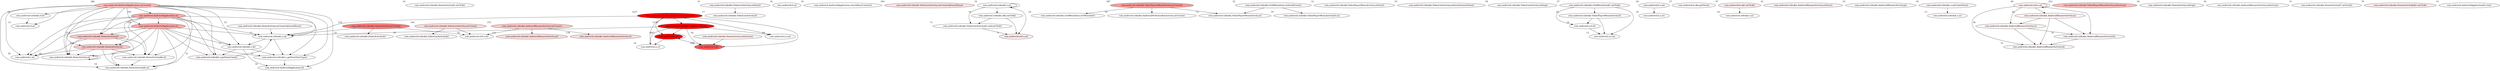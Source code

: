 digraph G {
	node [fillcolor="1 0.266 1" style=filled xlabel=266]
	"com.androvid.AndrovidApplication.onCreate()"
	node [fillcolor="1 0.266 1" style=filled xlabel=266]
	"com.androvid.AndrovidApplication.onCreate()"
	node [fillcolor="1 0.266 1" style=filled xlabel=266]
	"com.androvid.AndrovidApplication.onCreate()"
	node [fillcolor="1 0.01 1" style=filled xlabel=10]
	"com.androvid.videokit.b.b()"
	node [fillcolor="1 0.01 1" style=filled xlabel=10]
	"com.androvid.videokit.b.b()"
	node [fillcolor="1 0.01 1" style=filled xlabel=10]
	"com.androvid.videokit.b.b()"
	node [fillcolor="1 0.514 1" style=filled xlabel=514]
	"com.androvid.videokit.HomeActivity.onCreate()"
	node [fillcolor="1 0.514 1" style=filled xlabel=514]
	"com.androvid.videokit.HomeActivity.onCreate()"
	node [fillcolor="1 0.514 1" style=filled xlabel=514]
	"com.androvid.videokit.HomeActivity.onCreate()"
	node [fillcolor="1 0.012 1" style=filled xlabel=12]
	"com.androvid.videokit.o.a()"
	node [fillcolor="1 0.514 1" style=filled xlabel=514]
	"com.androvid.videokit.HomeActivity.onCreate()"
	node [fillcolor="1 0.014 1" style=filled xlabel=14]
	"com.androvid.util.e.b()"
	node [fillcolor="1 0.012 1" style=filled xlabel=12]
	"com.androvid.videokit.o.a()"
	node [fillcolor="1 0.012 1" style=filled xlabel=12]
	"com.androvid.videokit.o.a()"
	node [fillcolor="1 0.014 1" style=filled xlabel=14]
	"com.androvid.util.e.b()"
	node [fillcolor="1 0.014 1" style=filled xlabel=14]
	"com.androvid.util.e.b()"
	node [fillcolor="1 1.227 1" style=filled xlabel=1227]
	"com.androvid.videokit.HomeActivity.onStart()"
	node [fillcolor="1 1.227 1" style=filled xlabel=1227]
	"com.androvid.videokit.HomeActivity.onStart()"
	node [fillcolor="1 1.227 1" style=filled xlabel=1227]
	"com.androvid.videokit.HomeActivity.onStart()"
	node [fillcolor="1 1.176 1" style=filled xlabel=1176]
	"com.androvid.videokit.HomeActivity.v()"
	node [fillcolor="1 1.227 1" style=filled xlabel=1227]
	"com.androvid.videokit.HomeActivity.onStart()"
	node [fillcolor="1 1.047 1" style=filled xlabel=1047]
	"com.androvid.a.a()"
	node [fillcolor="1 1.227 1" style=filled xlabel=1227]
	"com.androvid.videokit.HomeActivity.onStart()"
	node [fillcolor="1 0.658 1" style=filled xlabel=658]
	"com.androvid.a.b()"
	node [fillcolor="1 1.227 1" style=filled xlabel=1227]
	"com.androvid.videokit.HomeActivity.onStart()"
	node [fillcolor="1 0.27 1" style=filled xlabel=270]
	"com.androvid.a.a()"
	node [fillcolor="1 1.176 1" style=filled xlabel=1176]
	"com.androvid.videokit.HomeActivity.v()"
	node [fillcolor="1 1.176 1" style=filled xlabel=1176]
	"com.androvid.videokit.HomeActivity.v()"
	node [fillcolor="1 1.176 1" style=filled xlabel=1176]
	"com.androvid.videokit.HomeActivity.v()"
	node [fillcolor="1 1.047 1" style=filled xlabel=1047]
	"com.androvid.a.a()"
	node [fillcolor="1 1.176 1" style=filled xlabel=1176]
	"com.androvid.videokit.HomeActivity.v()"
	node [fillcolor="1 0.658 1" style=filled xlabel=658]
	"com.androvid.a.b()"
	node [fillcolor="1 1.176 1" style=filled xlabel=1176]
	"com.androvid.videokit.HomeActivity.v()"
	node [fillcolor="1 0.27 1" style=filled xlabel=270]
	"com.androvid.a.a()"
	node [fillcolor="1 1.047 1" style=filled xlabel=1047]
	"com.androvid.a.a()"
	node [fillcolor="1 1.047 1" style=filled xlabel=1047]
	"com.androvid.a.a()"
	node [fillcolor="1 1.047 1" style=filled xlabel=1047]
	"com.androvid.a.a()"
	node [fillcolor="1 0.658 1" style=filled xlabel=658]
	"com.androvid.a.b()"
	node [fillcolor="1 1.047 1" style=filled xlabel=1047]
	"com.androvid.a.a()"
	node [fillcolor="1 0.27 1" style=filled xlabel=270]
	"com.androvid.a.a()"
	node [fillcolor="1 0.658 1" style=filled xlabel=658]
	"com.androvid.a.b()"
	node [fillcolor="1 0.658 1" style=filled xlabel=658]
	"com.androvid.a.b()"
	node [fillcolor="1 0.658 1" style=filled xlabel=658]
	"com.androvid.a.b()"
	node [fillcolor="1 0.27 1" style=filled xlabel=270]
	"com.androvid.a.a()"
	node [fillcolor="1 0.27 1" style=filled xlabel=270]
	"com.androvid.a.a()"
	node [fillcolor="1 0.27 1" style=filled xlabel=270]
	"com.androvid.a.a()"
	node [fillcolor="1 0.213 1" style=filled xlabel=213]
	"com.androvid.videokit.HomeActivity.g()"
	node [fillcolor="1 0.213 1" style=filled xlabel=213]
	"com.androvid.videokit.HomeActivity.g()"
	node [fillcolor="1 0.213 1" style=filled xlabel=213]
	"com.androvid.videokit.HomeActivity.g()"
	node [fillcolor="1 0.212 1" style=filled xlabel=212]
	"com.androvid.videokit.HomeActivity.u()"
	node [fillcolor="1 0.213 1" style=filled xlabel=213]
	"com.androvid.videokit.HomeActivity.g()"
	node [fillcolor="1 0.02 1" style=filled xlabel=20]
	"com.androvid.e.a()"
	node [fillcolor="1 0.213 1" style=filled xlabel=213]
	"com.androvid.videokit.HomeActivity.g()"
	node [fillcolor="1 0.021 1" style=filled xlabel=21]
	"com.androvid.e.a()"
	node [fillcolor="1 0.212 1" style=filled xlabel=212]
	"com.androvid.videokit.HomeActivity.u()"
	node [fillcolor="1 0.212 1" style=filled xlabel=212]
	"com.androvid.videokit.HomeActivity.u()"
	node [fillcolor="1 0.212 1" style=filled xlabel=212]
	"com.androvid.videokit.HomeActivity.u()"
	node [fillcolor="1 0.02 1" style=filled xlabel=20]
	"com.androvid.e.a()"
	node [fillcolor="1 0.212 1" style=filled xlabel=212]
	"com.androvid.videokit.HomeActivity.u()"
	node [fillcolor="1 0.021 1" style=filled xlabel=21]
	"com.androvid.e.a()"
	node [fillcolor="1 0.02 1" style=filled xlabel=20]
	"com.androvid.e.a()"
	node [fillcolor="1 0.02 1" style=filled xlabel=20]
	"com.androvid.e.a()"
	node [fillcolor="1 0.02 1" style=filled xlabel=20]
	"com.androvid.e.a()"
	node [fillcolor="1 0.021 1" style=filled xlabel=21]
	"com.androvid.e.a()"
	node [fillcolor="1 0.021 1" style=filled xlabel=21]
	"com.androvid.e.a()"
	node [fillcolor="1 0.021 1" style=filled xlabel=21]
	"com.androvid.e.a()"
	node [fillcolor="1 0.023 1" style=filled xlabel=23]
	"com.androvid.videokit.HomeActivity.onCreateOptionsMenu()"
	node [fillcolor="1 0.023 1" style=filled xlabel=23]
	"com.androvid.videokit.HomeActivity.onCreateOptionsMenu()"
	node [fillcolor="1 0.01 1" style=filled xlabel=10]
	"com.androvid.videokit.HomeActivity$5.onClick()"
	node [fillcolor="1 0.01 1" style=filled xlabel=10]
	"com.androvid.videokit.HomeActivity$5.onClick()"
	node [fillcolor="1 0.144 1" style=filled xlabel=144]
	"com.androvid.videokit.VideoListActivity.onCreate()"
	node [fillcolor="1 0.144 1" style=filled xlabel=144]
	"com.androvid.videokit.VideoListActivity.onCreate()"
	node [fillcolor="1 0.144 1" style=filled xlabel=144]
	"com.androvid.videokit.VideoListActivity.onCreate()"
	node [fillcolor="1 0.025 1" style=filled xlabel=25]
	"com.androvid.videokit.VideoListActivity.k()"
	node [fillcolor="1 0.144 1" style=filled xlabel=144]
	"com.androvid.videokit.VideoListActivity.onCreate()"
	node [fillcolor="1 0.013 1" style=filled xlabel=13]
	"com.androvid.util.e.b()"
	node [fillcolor="1 0.025 1" style=filled xlabel=25]
	"com.androvid.videokit.VideoListActivity.k()"
	node [fillcolor="1 0.025 1" style=filled xlabel=25]
	"com.androvid.videokit.VideoListActivity.k()"
	node [fillcolor="1 0.013 1" style=filled xlabel=13]
	"com.androvid.util.e.b()"
	node [fillcolor="1 0.013 1" style=filled xlabel=13]
	"com.androvid.util.e.b()"
	node [fillcolor="1 0.031 1" style=filled xlabel=31]
	"com.androvid.videokit.VideoListActivity.onStart()"
	node [fillcolor="1 0.031 1" style=filled xlabel=31]
	"com.androvid.videokit.VideoListActivity.onStart()"
	node [fillcolor="1 0.031 1" style=filled xlabel=31]
	"com.androvid.videokit.VideoListActivity.onStart()"
	node [fillcolor="1 0.017 1" style=filled xlabel=17]
	"com.androvid.videokit.VideoListActivity.l()"
	node [fillcolor="1 0.017 1" style=filled xlabel=17]
	"com.androvid.videokit.VideoListActivity.l()"
	node [fillcolor="1 0.017 1" style=filled xlabel=17]
	"com.androvid.videokit.VideoListActivity.l()"
	node [fillcolor="1 0.011 1" style=filled xlabel=11]
	"com.androvid.videokit.s.b()"
	node [fillcolor="1 0.011 1" style=filled xlabel=11]
	"com.androvid.videokit.s.b()"
	node [fillcolor="1 0.011 1" style=filled xlabel=11]
	"com.androvid.videokit.s.b()"
	node [fillcolor="1 0.031 1" style=filled xlabel=31]
	"com.androvid.videokit.s.getItemCount()"
	node [fillcolor="1 0.031 1" style=filled xlabel=31]
	"com.androvid.videokit.s.getItemCount()"
	node [fillcolor="1 0.031 1" style=filled xlabel=31]
	"com.androvid.videokit.s.getItemCount()"
	node [fillcolor="1 0.014 1" style=filled xlabel=14]
	"com.androvid.videokit.o.a()"
	node [fillcolor="1 0.014 1" style=filled xlabel=14]
	"com.androvid.videokit.o.a()"
	node [fillcolor="1 0.014 1" style=filled xlabel=14]
	"com.androvid.videokit.o.a()"
	node [fillcolor="1 0.015 1" style=filled xlabel=15]
	"com.androvid.videokit.s.b()"
	node [fillcolor="1 0.014 1" style=filled xlabel=14]
	"com.androvid.videokit.o.a()"
	node [fillcolor="1 0.015 1" style=filled xlabel=15]
	"com.androvid.videokit.s.getItemCount()"
	node [fillcolor="1 0.015 1" style=filled xlabel=15]
	"com.androvid.videokit.s.b()"
	node [fillcolor="1 0.015 1" style=filled xlabel=15]
	"com.androvid.videokit.s.b()"
	node [fillcolor="1 0.015 1" style=filled xlabel=15]
	"com.androvid.videokit.s.b()"
	node [fillcolor="1 0.015 1" style=filled xlabel=15]
	"com.androvid.videokit.s.getItemCount()"
	node [fillcolor="1 0.015 1" style=filled xlabel=15]
	"com.androvid.videokit.s.getItemCount()"
	node [fillcolor="1 0.015 1" style=filled xlabel=15]
	"com.androvid.videokit.s.getItemCount()"
	node [fillcolor="1 0.016 1" style=filled xlabel=16]
	"com.androvid.b.a()"
	node [fillcolor="1 0.016 1" style=filled xlabel=16]
	"com.androvid.b.a()"
	node [fillcolor="1 0.01 1" style=filled xlabel=10]
	"com.androvid.videokit.s.b()"
	node [fillcolor="1 0.01 1" style=filled xlabel=10]
	"com.androvid.videokit.s.b()"
	node [fillcolor="1 0.01 1" style=filled xlabel=10]
	"com.androvid.videokit.s.b()"
	node [fillcolor="1 0.011 1" style=filled xlabel=11]
	"com.androvid.videokit.s.getItemCount()"
	node [fillcolor="1 0.011 1" style=filled xlabel=11]
	"com.androvid.videokit.s.getItemCount()"
	node [fillcolor="1 0.011 1" style=filled xlabel=11]
	"com.androvid.videokit.s.getItemCount()"
	node [fillcolor="1 0.011 1" style=filled xlabel=11]
	"com.androvid.videokit.s.getItemCount()"
	node [fillcolor="1 0.01 1" style=filled xlabel=10]
	"com.androvid.videokit.o.a()"
	node [fillcolor="1 0.011 1" style=filled xlabel=11]
	"com.androvid.videokit.s.getItemCount()"
	node [fillcolor="1 0.011 1" style=filled xlabel=11]
	"com.androvid.videokit.s.getItemViewType()"
	node [fillcolor="1 0.01 1" style=filled xlabel=10]
	"com.androvid.videokit.o.a()"
	node [fillcolor="1 0.01 1" style=filled xlabel=10]
	"com.androvid.videokit.o.a()"
	node [fillcolor="1 0.01 1" style=filled xlabel=10]
	"com.androvid.videokit.o.a()"
	node [fillcolor="1 0.011 1" style=filled xlabel=11]
	"com.androvid.videokit.s.getItemViewType()"
	node [fillcolor="1 0.011 1" style=filled xlabel=11]
	"com.androvid.videokit.s.getItemViewType()"
	node [fillcolor="1 0.011 1" style=filled xlabel=11]
	"com.androvid.videokit.s.getItemViewType()"
	node [fillcolor="1 0.036 1" style=filled xlabel=36]
	"com.androvid.videokit.s.b()"
	node [fillcolor="1 0.036 1" style=filled xlabel=36]
	"com.androvid.videokit.s.b()"
	node [fillcolor="1 0.01 1" style=filled xlabel=10]
	"com.androvid.AndrovidApplication.attachBaseContext()"
	node [fillcolor="1 0.01 1" style=filled xlabel=10]
	"com.androvid.AndrovidApplication.attachBaseContext()"
	node [fillcolor="1 0.014 1" style=filled xlabel=14]
	"com.androvid.videokit.s.b()"
	node [fillcolor="1 0.014 1" style=filled xlabel=14]
	"com.androvid.videokit.s.b()"
	node [fillcolor="1 0.014 1" style=filled xlabel=14]
	"com.androvid.videokit.s.b()"
	node [fillcolor="1 0.017 1" style=filled xlabel=17]
	"com.androvid.videokit.s.getItemCount()"
	node [fillcolor="1 0.017 1" style=filled xlabel=17]
	"com.androvid.videokit.s.getItemCount()"
	node [fillcolor="1 0.017 1" style=filled xlabel=17]
	"com.androvid.videokit.s.getItemCount()"
	node [fillcolor="1 0.025 1" style=filled xlabel=25]
	"com.androvid.videokit.o.a()"
	node [fillcolor="1 0.025 1" style=filled xlabel=25]
	"com.androvid.videokit.o.a()"
	node [fillcolor="1 0.025 1" style=filled xlabel=25]
	"com.androvid.videokit.o.a()"
	node [fillcolor="1 0.028 1" style=filled xlabel=28]
	"com.androvid.videokit.s.getItemViewType()"
	node [fillcolor="1 0.025 1" style=filled xlabel=25]
	"com.androvid.videokit.o.a()"
	node [fillcolor="1 1.339 1" style=filled xlabel=1339]
	"com.androvid.AndrovidApplication.onCreate()"
	node [fillcolor="1 0.025 1" style=filled xlabel=25]
	"com.androvid.videokit.o.a()"
	node [fillcolor="1 0.035 1" style=filled xlabel=35]
	"com.androvid.videokit.b.b()"
	node [fillcolor="1 0.028 1" style=filled xlabel=28]
	"com.androvid.videokit.s.getItemViewType()"
	node [fillcolor="1 0.028 1" style=filled xlabel=28]
	"com.androvid.videokit.s.getItemViewType()"
	node [fillcolor="1 0.028 1" style=filled xlabel=28]
	"com.androvid.videokit.s.getItemViewType()"
	node [fillcolor="1 1.339 1" style=filled xlabel=1339]
	"com.androvid.AndrovidApplication.onCreate()"
	node [fillcolor="1 0.028 1" style=filled xlabel=28]
	"com.androvid.videokit.s.getItemViewType()"
	node [fillcolor="1 0.035 1" style=filled xlabel=35]
	"com.androvid.videokit.b.b()"
	node [fillcolor="1 1.339 1" style=filled xlabel=1339]
	"com.androvid.AndrovidApplication.onCreate()"
	node [fillcolor="1 1.339 1" style=filled xlabel=1339]
	"com.androvid.AndrovidApplication.onCreate()"
	node [fillcolor="1 1.339 1" style=filled xlabel=1339]
	"com.androvid.AndrovidApplication.onCreate()"
	node [fillcolor="1 0.035 1" style=filled xlabel=35]
	"com.androvid.videokit.b.b()"
	node [fillcolor="1 1.339 1" style=filled xlabel=1339]
	"com.androvid.AndrovidApplication.onCreate()"
	node [fillcolor="1 0.01 1" style=filled xlabel=10]
	"com.androvid.videokit.s.getItemCount()"
	node [fillcolor="1 1.339 1" style=filled xlabel=1339]
	"com.androvid.AndrovidApplication.onCreate()"
	node [fillcolor="1 0.041 1" style=filled xlabel=41]
	"com.androvid.videokit.o.a()"
	node [fillcolor="1 1.339 1" style=filled xlabel=1339]
	"com.androvid.AndrovidApplication.onCreate()"
	node [fillcolor="1 0.042 1" style=filled xlabel=42]
	"com.androvid.videokit.s.getItemViewType()"
	node [fillcolor="1 1.339 1" style=filled xlabel=1339]
	"com.androvid.AndrovidApplication.onCreate()"
	node [fillcolor="1 0.018 1" style=filled xlabel=18]
	"com.androvid.videokit.s.b()"
	node [fillcolor="1 1.339 1" style=filled xlabel=1339]
	"com.androvid.AndrovidApplication.onCreate()"
	node [fillcolor="1 0.023 1" style=filled xlabel=23]
	"com.androvid.videokit.o.a()"
	node [fillcolor="1 1.339 1" style=filled xlabel=1339]
	"com.androvid.AndrovidApplication.onCreate()"
	node [fillcolor="1 0.1 1" style=filled xlabel=100]
	"com.androvid.videokit.s.b()"
	node [fillcolor="1 1.339 1" style=filled xlabel=1339]
	"com.androvid.AndrovidApplication.onCreate()"
	node [fillcolor="1 0.024 1" style=filled xlabel=24]
	"com.androvid.videokit.s.getItemViewType()"
	node [fillcolor="1 1.339 1" style=filled xlabel=1339]
	"com.androvid.AndrovidApplication.onCreate()"
	node [fillcolor="1 0.048 1" style=filled xlabel=48]
	"com.androvid.videokit.s.getItemViewType()"
	node [fillcolor="1 1.339 1" style=filled xlabel=1339]
	"com.androvid.AndrovidApplication.onCreate()"
	node [fillcolor="1 0.026 1" style=filled xlabel=26]
	"com.androvid.videokit.o.a()"
	node [fillcolor="1 1.339 1" style=filled xlabel=1339]
	"com.androvid.AndrovidApplication.onCreate()"
	node [fillcolor="1 0.029 1" style=filled xlabel=29]
	"com.androvid.videokit.s.b()"
	node [fillcolor="1 1.339 1" style=filled xlabel=1339]
	"com.androvid.AndrovidApplication.onCreate()"
	node [fillcolor="1 0.031 1" style=filled xlabel=31]
	"com.androvid.videokit.s.getItemCount()"
	node [fillcolor="1 1.339 1" style=filled xlabel=1339]
	"com.androvid.AndrovidApplication.onCreate()"
	node [fillcolor="1 0.013 1" style=filled xlabel=13]
	"com.androvid.videokit.o.a()"
	node [fillcolor="1 1.339 1" style=filled xlabel=1339]
	"com.androvid.AndrovidApplication.onCreate()"
	node [fillcolor="1 0.014 1" style=filled xlabel=14]
	"com.androvid.videokit.s.b()"
	node [fillcolor="1 1.339 1" style=filled xlabel=1339]
	"com.androvid.AndrovidApplication.onCreate()"
	node [fillcolor="1 0.014 1" style=filled xlabel=14]
	"com.androvid.videokit.s.getItemViewType()"
	node [fillcolor="1 1.339 1" style=filled xlabel=1339]
	"com.androvid.AndrovidApplication.onCreate()"
	node [fillcolor="1 0.335 1" style=filled xlabel=335]
	"com.androvid.AndrovidApplication.a()"
	node [fillcolor="1 1.339 1" style=filled xlabel=1339]
	"com.androvid.AndrovidApplication.onCreate()"
	node [fillcolor="1 0.334 1" style=filled xlabel=334]
	"com.androvid.AndrovidApplication.e()"
	node [fillcolor="1 1.339 1" style=filled xlabel=1339]
	"com.androvid.AndrovidApplication.onCreate()"
	node [fillcolor="1 0.166 1" style=filled xlabel=166]
	"com.androvid.videokit.HomeActivity.g()"
	node [fillcolor="1 1.339 1" style=filled xlabel=1339]
	"com.androvid.AndrovidApplication.onCreate()"
	node [fillcolor="1 0.163 1" style=filled xlabel=163]
	"com.androvid.videokit.HomeActivity.u()"
	node [fillcolor="1 1.339 1" style=filled xlabel=1339]
	"com.androvid.AndrovidApplication.onCreate()"
	node [fillcolor="1 0.02 1" style=filled xlabel=20]
	"com.androvid.e.a()"
	node [fillcolor="1 1.339 1" style=filled xlabel=1339]
	"com.androvid.AndrovidApplication.onCreate()"
	node [fillcolor="1 0.01 1" style=filled xlabel=10]
	"com.androvid.videokit.HomeActivity$b.b()"
	node [fillcolor="1 1.339 1" style=filled xlabel=1339]
	"com.androvid.AndrovidApplication.onCreate()"
	node [fillcolor="1 0.01 1" style=filled xlabel=10]
	"com.androvid.videokit.HomeActivity$b.a()"
	node [fillcolor="1 1.339 1" style=filled xlabel=1339]
	"com.androvid.AndrovidApplication.onCreate()"
	node [fillcolor="1 0.016 1" style=filled xlabel=16]
	"com.androvid.videokit.HomeActivity.a()"
	node [fillcolor="1 1.339 1" style=filled xlabel=1339]
	"com.androvid.AndrovidApplication.onCreate()"
	node [fillcolor="1 0.032 1" style=filled xlabel=32]
	"com.androvid.videokit.s.getItemCount()"
	node [fillcolor="1 1.339 1" style=filled xlabel=1339]
	"com.androvid.AndrovidApplication.onCreate()"
	node [fillcolor="1 0.026 1" style=filled xlabel=26]
	"com.androvid.videokit.s.b()"
	node [fillcolor="1 1.339 1" style=filled xlabel=1339]
	"com.androvid.AndrovidApplication.onCreate()"
	node [fillcolor="1 0.027 1" style=filled xlabel=27]
	"com.androvid.videokit.s.getItemCount()"
	node [fillcolor="1 1.339 1" style=filled xlabel=1339]
	"com.androvid.AndrovidApplication.onCreate()"
	node [fillcolor="1 0.021 1" style=filled xlabel=21]
	"com.androvid.videokit.s.b()"
	node [fillcolor="1 1.339 1" style=filled xlabel=1339]
	"com.androvid.AndrovidApplication.onCreate()"
	node [fillcolor="1 0.02 1" style=filled xlabel=20]
	"com.androvid.videokit.s.getItemViewType()"
	node [fillcolor="1 0.035 1" style=filled xlabel=35]
	"com.androvid.videokit.b.b()"
	node [fillcolor="1 0.035 1" style=filled xlabel=35]
	"com.androvid.videokit.b.b()"
	node [fillcolor="1 0.01 1" style=filled xlabel=10]
	"com.androvid.videokit.s.getItemCount()"
	node [fillcolor="1 0.01 1" style=filled xlabel=10]
	"com.androvid.videokit.s.getItemCount()"
	node [fillcolor="1 0.041 1" style=filled xlabel=41]
	"com.androvid.videokit.o.a()"
	node [fillcolor="1 0.041 1" style=filled xlabel=41]
	"com.androvid.videokit.o.a()"
	node [fillcolor="1 0.041 1" style=filled xlabel=41]
	"com.androvid.videokit.o.a()"
	node [fillcolor="1 0.042 1" style=filled xlabel=42]
	"com.androvid.videokit.s.getItemViewType()"
	node [fillcolor="1 0.042 1" style=filled xlabel=42]
	"com.androvid.videokit.s.getItemViewType()"
	node [fillcolor="1 0.042 1" style=filled xlabel=42]
	"com.androvid.videokit.s.getItemViewType()"
	node [fillcolor="1 0.042 1" style=filled xlabel=42]
	"com.androvid.videokit.s.getItemViewType()"
	node [fillcolor="1 0.018 1" style=filled xlabel=18]
	"com.androvid.videokit.s.b()"
	node [fillcolor="1 0.018 1" style=filled xlabel=18]
	"com.androvid.videokit.s.b()"
	node [fillcolor="1 0.018 1" style=filled xlabel=18]
	"com.androvid.videokit.s.b()"
	node [fillcolor="1 0.023 1" style=filled xlabel=23]
	"com.androvid.videokit.o.a()"
	node [fillcolor="1 0.023 1" style=filled xlabel=23]
	"com.androvid.videokit.o.a()"
	node [fillcolor="1 0.023 1" style=filled xlabel=23]
	"com.androvid.videokit.o.a()"
	node [fillcolor="1 0.1 1" style=filled xlabel=100]
	"com.androvid.videokit.s.b()"
	node [fillcolor="1 0.023 1" style=filled xlabel=23]
	"com.androvid.videokit.o.a()"
	node [fillcolor="1 0.024 1" style=filled xlabel=24]
	"com.androvid.videokit.s.getItemViewType()"
	node [fillcolor="1 0.1 1" style=filled xlabel=100]
	"com.androvid.videokit.s.b()"
	node [fillcolor="1 0.1 1" style=filled xlabel=100]
	"com.androvid.videokit.s.b()"
	node [fillcolor="1 0.1 1" style=filled xlabel=100]
	"com.androvid.videokit.s.b()"
	node [fillcolor="1 0.024 1" style=filled xlabel=24]
	"com.androvid.videokit.s.getItemViewType()"
	node [fillcolor="1 0.024 1" style=filled xlabel=24]
	"com.androvid.videokit.s.getItemViewType()"
	node [fillcolor="1 0.024 1" style=filled xlabel=24]
	"com.androvid.videokit.s.getItemViewType()"
	node [fillcolor="1 0.048 1" style=filled xlabel=48]
	"com.androvid.videokit.s.getItemViewType()"
	node [fillcolor="1 0.048 1" style=filled xlabel=48]
	"com.androvid.videokit.s.getItemViewType()"
	node [fillcolor="1 0.026 1" style=filled xlabel=26]
	"com.androvid.videokit.o.a()"
	node [fillcolor="1 0.026 1" style=filled xlabel=26]
	"com.androvid.videokit.o.a()"
	node [fillcolor="1 0.026 1" style=filled xlabel=26]
	"com.androvid.videokit.o.a()"
	node [fillcolor="1 0.029 1" style=filled xlabel=29]
	"com.androvid.videokit.s.b()"
	node [fillcolor="1 0.026 1" style=filled xlabel=26]
	"com.androvid.videokit.o.a()"
	node [fillcolor="1 0.031 1" style=filled xlabel=31]
	"com.androvid.videokit.s.getItemCount()"
	node [fillcolor="1 0.029 1" style=filled xlabel=29]
	"com.androvid.videokit.s.b()"
	node [fillcolor="1 0.029 1" style=filled xlabel=29]
	"com.androvid.videokit.s.b()"
	node [fillcolor="1 0.029 1" style=filled xlabel=29]
	"com.androvid.videokit.s.b()"
	node [fillcolor="1 0.031 1" style=filled xlabel=31]
	"com.androvid.videokit.s.getItemCount()"
	node [fillcolor="1 0.031 1" style=filled xlabel=31]
	"com.androvid.videokit.s.getItemCount()"
	node [fillcolor="1 0.031 1" style=filled xlabel=31]
	"com.androvid.videokit.s.getItemCount()"
	node [fillcolor="1 0.013 1" style=filled xlabel=13]
	"com.androvid.videokit.o.a()"
	node [fillcolor="1 0.013 1" style=filled xlabel=13]
	"com.androvid.videokit.o.a()"
	node [fillcolor="1 0.013 1" style=filled xlabel=13]
	"com.androvid.videokit.o.a()"
	node [fillcolor="1 0.014 1" style=filled xlabel=14]
	"com.androvid.videokit.s.b()"
	node [fillcolor="1 0.013 1" style=filled xlabel=13]
	"com.androvid.videokit.o.a()"
	node [fillcolor="1 0.014 1" style=filled xlabel=14]
	"com.androvid.videokit.s.getItemViewType()"
	node [fillcolor="1 0.014 1" style=filled xlabel=14]
	"com.androvid.videokit.s.b()"
	node [fillcolor="1 0.014 1" style=filled xlabel=14]
	"com.androvid.videokit.s.b()"
	node [fillcolor="1 0.014 1" style=filled xlabel=14]
	"com.androvid.videokit.s.b()"
	node [fillcolor="1 0.014 1" style=filled xlabel=14]
	"com.androvid.videokit.s.getItemViewType()"
	node [fillcolor="1 0.014 1" style=filled xlabel=14]
	"com.androvid.videokit.s.getItemViewType()"
	node [fillcolor="1 0.014 1" style=filled xlabel=14]
	"com.androvid.videokit.s.getItemViewType()"
	node [fillcolor="1 0.335 1" style=filled xlabel=335]
	"com.androvid.AndrovidApplication.a()"
	node [fillcolor="1 0.335 1" style=filled xlabel=335]
	"com.androvid.AndrovidApplication.a()"
	node [fillcolor="1 0.335 1" style=filled xlabel=335]
	"com.androvid.AndrovidApplication.a()"
	node [fillcolor="1 0.334 1" style=filled xlabel=334]
	"com.androvid.AndrovidApplication.e()"
	node [fillcolor="1 0.335 1" style=filled xlabel=335]
	"com.androvid.AndrovidApplication.a()"
	node [fillcolor="1 0.166 1" style=filled xlabel=166]
	"com.androvid.videokit.HomeActivity.g()"
	node [fillcolor="1 0.335 1" style=filled xlabel=335]
	"com.androvid.AndrovidApplication.a()"
	node [fillcolor="1 0.163 1" style=filled xlabel=163]
	"com.androvid.videokit.HomeActivity.u()"
	node [fillcolor="1 0.335 1" style=filled xlabel=335]
	"com.androvid.AndrovidApplication.a()"
	node [fillcolor="1 0.02 1" style=filled xlabel=20]
	"com.androvid.e.a()"
	node [fillcolor="1 0.335 1" style=filled xlabel=335]
	"com.androvid.AndrovidApplication.a()"
	node [fillcolor="1 0.01 1" style=filled xlabel=10]
	"com.androvid.videokit.HomeActivity$b.b()"
	node [fillcolor="1 0.335 1" style=filled xlabel=335]
	"com.androvid.AndrovidApplication.a()"
	node [fillcolor="1 0.01 1" style=filled xlabel=10]
	"com.androvid.videokit.HomeActivity$b.a()"
	node [fillcolor="1 0.335 1" style=filled xlabel=335]
	"com.androvid.AndrovidApplication.a()"
	node [fillcolor="1 0.016 1" style=filled xlabel=16]
	"com.androvid.videokit.HomeActivity.a()"
	node [fillcolor="1 0.335 1" style=filled xlabel=335]
	"com.androvid.AndrovidApplication.a()"
	node [fillcolor="1 0.032 1" style=filled xlabel=32]
	"com.androvid.videokit.s.getItemCount()"
	node [fillcolor="1 0.335 1" style=filled xlabel=335]
	"com.androvid.AndrovidApplication.a()"
	node [fillcolor="1 0.026 1" style=filled xlabel=26]
	"com.androvid.videokit.s.b()"
	node [fillcolor="1 0.335 1" style=filled xlabel=335]
	"com.androvid.AndrovidApplication.a()"
	node [fillcolor="1 0.027 1" style=filled xlabel=27]
	"com.androvid.videokit.s.getItemCount()"
	node [fillcolor="1 0.334 1" style=filled xlabel=334]
	"com.androvid.AndrovidApplication.e()"
	node [fillcolor="1 0.334 1" style=filled xlabel=334]
	"com.androvid.AndrovidApplication.e()"
	node [fillcolor="1 0.334 1" style=filled xlabel=334]
	"com.androvid.AndrovidApplication.e()"
	node [fillcolor="1 0.166 1" style=filled xlabel=166]
	"com.androvid.videokit.HomeActivity.g()"
	node [fillcolor="1 0.334 1" style=filled xlabel=334]
	"com.androvid.AndrovidApplication.e()"
	node [fillcolor="1 0.163 1" style=filled xlabel=163]
	"com.androvid.videokit.HomeActivity.u()"
	node [fillcolor="1 0.334 1" style=filled xlabel=334]
	"com.androvid.AndrovidApplication.e()"
	node [fillcolor="1 0.02 1" style=filled xlabel=20]
	"com.androvid.e.a()"
	node [fillcolor="1 0.334 1" style=filled xlabel=334]
	"com.androvid.AndrovidApplication.e()"
	node [fillcolor="1 0.01 1" style=filled xlabel=10]
	"com.androvid.videokit.HomeActivity$b.b()"
	node [fillcolor="1 0.334 1" style=filled xlabel=334]
	"com.androvid.AndrovidApplication.e()"
	node [fillcolor="1 0.01 1" style=filled xlabel=10]
	"com.androvid.videokit.HomeActivity$b.a()"
	node [fillcolor="1 0.334 1" style=filled xlabel=334]
	"com.androvid.AndrovidApplication.e()"
	node [fillcolor="1 0.016 1" style=filled xlabel=16]
	"com.androvid.videokit.HomeActivity.a()"
	node [fillcolor="1 0.334 1" style=filled xlabel=334]
	"com.androvid.AndrovidApplication.e()"
	node [fillcolor="1 0.032 1" style=filled xlabel=32]
	"com.androvid.videokit.s.getItemCount()"
	node [fillcolor="1 0.334 1" style=filled xlabel=334]
	"com.androvid.AndrovidApplication.e()"
	node [fillcolor="1 0.026 1" style=filled xlabel=26]
	"com.androvid.videokit.s.b()"
	node [fillcolor="1 0.334 1" style=filled xlabel=334]
	"com.androvid.AndrovidApplication.e()"
	node [fillcolor="1 0.027 1" style=filled xlabel=27]
	"com.androvid.videokit.s.getItemCount()"
	node [fillcolor="1 0.166 1" style=filled xlabel=166]
	"com.androvid.videokit.HomeActivity.g()"
	node [fillcolor="1 0.166 1" style=filled xlabel=166]
	"com.androvid.videokit.HomeActivity.g()"
	node [fillcolor="1 0.166 1" style=filled xlabel=166]
	"com.androvid.videokit.HomeActivity.g()"
	node [fillcolor="1 0.163 1" style=filled xlabel=163]
	"com.androvid.videokit.HomeActivity.u()"
	node [fillcolor="1 0.166 1" style=filled xlabel=166]
	"com.androvid.videokit.HomeActivity.g()"
	node [fillcolor="1 0.02 1" style=filled xlabel=20]
	"com.androvid.e.a()"
	node [fillcolor="1 0.166 1" style=filled xlabel=166]
	"com.androvid.videokit.HomeActivity.g()"
	node [fillcolor="1 0.01 1" style=filled xlabel=10]
	"com.androvid.videokit.HomeActivity$b.b()"
	node [fillcolor="1 0.166 1" style=filled xlabel=166]
	"com.androvid.videokit.HomeActivity.g()"
	node [fillcolor="1 0.01 1" style=filled xlabel=10]
	"com.androvid.videokit.HomeActivity$b.a()"
	node [fillcolor="1 0.166 1" style=filled xlabel=166]
	"com.androvid.videokit.HomeActivity.g()"
	node [fillcolor="1 0.016 1" style=filled xlabel=16]
	"com.androvid.videokit.HomeActivity.a()"
	node [fillcolor="1 0.163 1" style=filled xlabel=163]
	"com.androvid.videokit.HomeActivity.u()"
	node [fillcolor="1 0.163 1" style=filled xlabel=163]
	"com.androvid.videokit.HomeActivity.u()"
	node [fillcolor="1 0.163 1" style=filled xlabel=163]
	"com.androvid.videokit.HomeActivity.u()"
	node [fillcolor="1 0.02 1" style=filled xlabel=20]
	"com.androvid.e.a()"
	node [fillcolor="1 0.163 1" style=filled xlabel=163]
	"com.androvid.videokit.HomeActivity.u()"
	node [fillcolor="1 0.01 1" style=filled xlabel=10]
	"com.androvid.videokit.HomeActivity$b.b()"
	node [fillcolor="1 0.163 1" style=filled xlabel=163]
	"com.androvid.videokit.HomeActivity.u()"
	node [fillcolor="1 0.01 1" style=filled xlabel=10]
	"com.androvid.videokit.HomeActivity$b.a()"
	node [fillcolor="1 0.163 1" style=filled xlabel=163]
	"com.androvid.videokit.HomeActivity.u()"
	node [fillcolor="1 0.016 1" style=filled xlabel=16]
	"com.androvid.videokit.HomeActivity.a()"
	node [fillcolor="1 0.02 1" style=filled xlabel=20]
	"com.androvid.e.a()"
	node [fillcolor="1 0.02 1" style=filled xlabel=20]
	"com.androvid.e.a()"
	node [fillcolor="1 0.01 1" style=filled xlabel=10]
	"com.androvid.videokit.HomeActivity$b.b()"
	node [fillcolor="1 0.01 1" style=filled xlabel=10]
	"com.androvid.videokit.HomeActivity$b.b()"
	node [fillcolor="1 0.01 1" style=filled xlabel=10]
	"com.androvid.videokit.HomeActivity$b.b()"
	node [fillcolor="1 0.01 1" style=filled xlabel=10]
	"com.androvid.videokit.HomeActivity$b.a()"
	node [fillcolor="1 0.01 1" style=filled xlabel=10]
	"com.androvid.videokit.HomeActivity$b.a()"
	node [fillcolor="1 0.01 1" style=filled xlabel=10]
	"com.androvid.videokit.HomeActivity$b.a()"
	node [fillcolor="1 0.016 1" style=filled xlabel=16]
	"com.androvid.videokit.HomeActivity.a()"
	node [fillcolor="1 0.016 1" style=filled xlabel=16]
	"com.androvid.videokit.HomeActivity.a()"
	node [fillcolor="1 0.032 1" style=filled xlabel=32]
	"com.androvid.videokit.s.getItemCount()"
	node [fillcolor="1 0.032 1" style=filled xlabel=32]
	"com.androvid.videokit.s.getItemCount()"
	node [fillcolor="1 0.026 1" style=filled xlabel=26]
	"com.androvid.videokit.s.b()"
	node [fillcolor="1 0.026 1" style=filled xlabel=26]
	"com.androvid.videokit.s.b()"
	node [fillcolor="1 0.026 1" style=filled xlabel=26]
	"com.androvid.videokit.s.b()"
	node [fillcolor="1 0.027 1" style=filled xlabel=27]
	"com.androvid.videokit.s.getItemCount()"
	node [fillcolor="1 0.027 1" style=filled xlabel=27]
	"com.androvid.videokit.s.getItemCount()"
	node [fillcolor="1 0.027 1" style=filled xlabel=27]
	"com.androvid.videokit.s.getItemCount()"
	node [fillcolor="1 0.021 1" style=filled xlabel=21]
	"com.androvid.videokit.s.b()"
	node [fillcolor="1 0.021 1" style=filled xlabel=21]
	"com.androvid.videokit.s.b()"
	node [fillcolor="1 0.021 1" style=filled xlabel=21]
	"com.androvid.videokit.s.b()"
	node [fillcolor="1 0.02 1" style=filled xlabel=20]
	"com.androvid.videokit.s.getItemViewType()"
	node [fillcolor="1 0.02 1" style=filled xlabel=20]
	"com.androvid.videokit.s.getItemViewType()"
	node [fillcolor="1 0.02 1" style=filled xlabel=20]
	"com.androvid.videokit.s.getItemViewType()"
	node [fillcolor="1 0.016 1" style=filled xlabel=16]
	"com.androvid.videokit.s.b()"
	node [fillcolor="1 0.016 1" style=filled xlabel=16]
	"com.androvid.videokit.s.b()"
	node [fillcolor="1 0.016 1" style=filled xlabel=16]
	"com.androvid.videokit.s.b()"
	node [fillcolor="1 0.016 1" style=filled xlabel=16]
	"com.androvid.videokit.s.getItemCount()"
	node [fillcolor="1 0.016 1" style=filled xlabel=16]
	"com.androvid.videokit.s.getItemCount()"
	node [fillcolor="1 0.016 1" style=filled xlabel=16]
	"com.androvid.videokit.s.getItemCount()"
	node [fillcolor="1 0.035 1" style=filled xlabel=35]
	"com.androvid.videokit.o.a()"
	node [fillcolor="1 0.035 1" style=filled xlabel=35]
	"com.androvid.videokit.o.a()"
	node [fillcolor="1 0.035 1" style=filled xlabel=35]
	"com.androvid.videokit.o.a()"
	node [fillcolor="1 0.036 1" style=filled xlabel=36]
	"com.androvid.videokit.s.getItemViewType()"
	node [fillcolor="1 0.036 1" style=filled xlabel=36]
	"com.androvid.videokit.s.getItemViewType()"
	node [fillcolor="1 0.036 1" style=filled xlabel=36]
	"com.androvid.videokit.s.getItemViewType()"
	node [fillcolor="1 0.012 1" style=filled xlabel=12]
	"com.androvid.videokit.s.getItemCount()"
	node [fillcolor="1 0.012 1" style=filled xlabel=12]
	"com.androvid.videokit.s.getItemCount()"
	node [fillcolor="1 0.047 1" style=filled xlabel=47]
	"com.androvid.videokit.o.a()"
	node [fillcolor="1 0.047 1" style=filled xlabel=47]
	"com.androvid.videokit.o.a()"
	node [fillcolor="1 0.047 1" style=filled xlabel=47]
	"com.androvid.videokit.o.a()"
	node [fillcolor="1 0.048 1" style=filled xlabel=48]
	"com.androvid.videokit.s.getItemViewType()"
	node [fillcolor="1 0.048 1" style=filled xlabel=48]
	"com.androvid.videokit.s.getItemViewType()"
	node [fillcolor="1 0.048 1" style=filled xlabel=48]
	"com.androvid.videokit.s.getItemViewType()"
	node [fillcolor="1 0.017 1" style=filled xlabel=17]
	"com.androvid.videokit.o.a()"
	node [fillcolor="1 0.017 1" style=filled xlabel=17]
	"com.androvid.videokit.o.a()"
	node [fillcolor="1 0.017 1" style=filled xlabel=17]
	"com.androvid.videokit.o.a()"
	node [fillcolor="1 0.018 1" style=filled xlabel=18]
	"com.androvid.videokit.s.b()"
	node [fillcolor="1 0.017 1" style=filled xlabel=17]
	"com.androvid.videokit.o.a()"
	node [fillcolor="1 0.018 1" style=filled xlabel=18]
	"com.androvid.videokit.s.getItemViewType()"
	node [fillcolor="1 0.018 1" style=filled xlabel=18]
	"com.androvid.videokit.s.b()"
	node [fillcolor="1 0.018 1" style=filled xlabel=18]
	"com.androvid.videokit.s.b()"
	node [fillcolor="1 0.018 1" style=filled xlabel=18]
	"com.androvid.videokit.s.b()"
	node [fillcolor="1 0.018 1" style=filled xlabel=18]
	"com.androvid.videokit.s.getItemViewType()"
	node [fillcolor="1 0.018 1" style=filled xlabel=18]
	"com.androvid.videokit.s.getItemViewType()"
	node [fillcolor="1 0.018 1" style=filled xlabel=18]
	"com.androvid.videokit.s.getItemViewType()"
	node [fillcolor="1 0.019 1" style=filled xlabel=19]
	"com.androvid.videokit.o.a()"
	node [fillcolor="1 0.019 1" style=filled xlabel=19]
	"com.androvid.videokit.o.a()"
	node [fillcolor="1 0.019 1" style=filled xlabel=19]
	"com.androvid.videokit.o.a()"
	node [fillcolor="1 0.02 1" style=filled xlabel=20]
	"com.androvid.videokit.s.b()"
	node [fillcolor="1 0.019 1" style=filled xlabel=19]
	"com.androvid.videokit.o.a()"
	node [fillcolor="1 0.021 1" style=filled xlabel=21]
	"com.androvid.videokit.s.getItemCount()"
	node [fillcolor="1 0.02 1" style=filled xlabel=20]
	"com.androvid.videokit.s.b()"
	node [fillcolor="1 0.02 1" style=filled xlabel=20]
	"com.androvid.videokit.s.b()"
	node [fillcolor="1 0.02 1" style=filled xlabel=20]
	"com.androvid.videokit.s.b()"
	node [fillcolor="1 0.021 1" style=filled xlabel=21]
	"com.androvid.videokit.s.getItemCount()"
	node [fillcolor="1 0.021 1" style=filled xlabel=21]
	"com.androvid.videokit.s.getItemCount()"
	node [fillcolor="1 0.021 1" style=filled xlabel=21]
	"com.androvid.videokit.s.getItemCount()"
	node [fillcolor="1 0.056 1" style=filled xlabel=56]
	"com.androvid.videokit.s.b()"
	node [fillcolor="1 0.056 1" style=filled xlabel=56]
	"com.androvid.videokit.s.b()"
	node [fillcolor="1 0.012 1" style=filled xlabel=12]
	"com.androvid.videokit.s.getItemViewType()"
	node [fillcolor="1 0.012 1" style=filled xlabel=12]
	"com.androvid.videokit.s.getItemViewType()"
	node [fillcolor="1 0.039 1" style=filled xlabel=39]
	"com.androvid.videokit.o.a()"
	node [fillcolor="1 0.039 1" style=filled xlabel=39]
	"com.androvid.videokit.o.a()"
	node [fillcolor="1 0.039 1" style=filled xlabel=39]
	"com.androvid.videokit.o.a()"
	node [fillcolor="1 0.044 1" style=filled xlabel=44]
	"com.androvid.videokit.s.b()"
	node [fillcolor="1 0.039 1" style=filled xlabel=39]
	"com.androvid.videokit.o.a()"
	node [fillcolor="1 0.04 1" style=filled xlabel=40]
	"com.androvid.videokit.s.getItemViewType()"
	node [fillcolor="1 0.044 1" style=filled xlabel=44]
	"com.androvid.videokit.s.b()"
	node [fillcolor="1 0.044 1" style=filled xlabel=44]
	"com.androvid.videokit.s.b()"
	node [fillcolor="1 0.044 1" style=filled xlabel=44]
	"com.androvid.videokit.s.b()"
	node [fillcolor="1 0.04 1" style=filled xlabel=40]
	"com.androvid.videokit.s.getItemViewType()"
	node [fillcolor="1 0.04 1" style=filled xlabel=40]
	"com.androvid.videokit.s.getItemViewType()"
	node [fillcolor="1 0.04 1" style=filled xlabel=40]
	"com.androvid.videokit.s.getItemViewType()"
	node [fillcolor="1 0.017 1" style=filled xlabel=17]
	"com.androvid.videokit.s.b()"
	node [fillcolor="1 0.017 1" style=filled xlabel=17]
	"com.androvid.videokit.s.b()"
	node [fillcolor="1 0.017 1" style=filled xlabel=17]
	"com.androvid.videokit.s.b()"
	node [fillcolor="1 0.017 1" style=filled xlabel=17]
	"com.androvid.videokit.s.getItemViewType()"
	node [fillcolor="1 0.017 1" style=filled xlabel=17]
	"com.androvid.videokit.s.getItemViewType()"
	node [fillcolor="1 0.017 1" style=filled xlabel=17]
	"com.androvid.videokit.s.getItemViewType()"
	node [fillcolor="1 0.017 1" style=filled xlabel=17]
	"com.androvid.videokit.o.a()"
	node [fillcolor="1 0.017 1" style=filled xlabel=17]
	"com.androvid.videokit.o.a()"
	node [fillcolor="1 0.017 1" style=filled xlabel=17]
	"com.androvid.videokit.o.a()"
	node [fillcolor="1 0.018 1" style=filled xlabel=18]
	"com.androvid.videokit.s.b()"
	node [fillcolor="1 0.017 1" style=filled xlabel=17]
	"com.androvid.videokit.o.a()"
	node [fillcolor="1 0.019 1" style=filled xlabel=19]
	"com.androvid.videokit.s.getItemCount()"
	node [fillcolor="1 0.018 1" style=filled xlabel=18]
	"com.androvid.videokit.s.b()"
	node [fillcolor="1 0.018 1" style=filled xlabel=18]
	"com.androvid.videokit.s.b()"
	node [fillcolor="1 0.018 1" style=filled xlabel=18]
	"com.androvid.videokit.s.b()"
	node [fillcolor="1 0.019 1" style=filled xlabel=19]
	"com.androvid.videokit.s.getItemCount()"
	node [fillcolor="1 0.019 1" style=filled xlabel=19]
	"com.androvid.videokit.s.getItemCount()"
	node [fillcolor="1 0.019 1" style=filled xlabel=19]
	"com.androvid.videokit.s.getItemCount()"
	node [fillcolor="1 0.02 1" style=filled xlabel=20]
	"com.androvid.videokit.s.getItemViewType()"
	node [fillcolor="1 0.02 1" style=filled xlabel=20]
	"com.androvid.videokit.s.getItemViewType()"
	node [fillcolor="1 0.014 1" style=filled xlabel=14]
	"com.androvid.videokit.s.b()"
	node [fillcolor="1 0.014 1" style=filled xlabel=14]
	"com.androvid.videokit.s.b()"
	node [fillcolor="1 0.105 1" style=filled xlabel=105]
	"com.androvid.videokit.VideoListActivity.onCreateOptionsMenu()"
	node [fillcolor="1 0.105 1" style=filled xlabel=105]
	"com.androvid.videokit.VideoListActivity.onCreateOptionsMenu()"
	node [fillcolor="1 0.01 1" style=filled xlabel=10]
	"com.androvid.videokit.s.getItemCount()"
	node [fillcolor="1 0.01 1" style=filled xlabel=10]
	"com.androvid.videokit.s.getItemCount()"
	node [fillcolor="1 0.01 1" style=filled xlabel=10]
	"com.androvid.videokit.s.b()"
	node [fillcolor="1 0.01 1" style=filled xlabel=10]
	"com.androvid.videokit.s.b()"
	node [fillcolor="1 0.01 1" style=filled xlabel=10]
	"com.androvid.videokit.s.b()"
	node [fillcolor="1 0.011 1" style=filled xlabel=11]
	"com.androvid.videokit.s.getItemCount()"
	node [fillcolor="1 0.011 1" style=filled xlabel=11]
	"com.androvid.videokit.s.getItemCount()"
	node [fillcolor="1 0.011 1" style=filled xlabel=11]
	"com.androvid.videokit.s.getItemCount()"
	node [fillcolor="1 0.017 1" style=filled xlabel=17]
	"com.androvid.videokit.s.getItemViewType()"
	node [fillcolor="1 0.017 1" style=filled xlabel=17]
	"com.androvid.videokit.s.getItemViewType()"
	node [fillcolor="1 0.01 1" style=filled xlabel=10]
	"com.androvid.videokit.s.getItemCount()"
	node [fillcolor="1 0.01 1" style=filled xlabel=10]
	"com.androvid.videokit.s.getItemCount()"
	node [fillcolor="1 0.015 1" style=filled xlabel=15]
	"com.androvid.videokit.s.b()"
	node [fillcolor="1 0.015 1" style=filled xlabel=15]
	"com.androvid.videokit.s.b()"
	node [fillcolor="1 0.015 1" style=filled xlabel=15]
	"com.androvid.videokit.s.b()"
	node [fillcolor="1 0.015 1" style=filled xlabel=15]
	"com.androvid.videokit.s.getItemCount()"
	node [fillcolor="1 0.015 1" style=filled xlabel=15]
	"com.androvid.videokit.s.getItemCount()"
	node [fillcolor="1 0.015 1" style=filled xlabel=15]
	"com.androvid.videokit.s.getItemCount()"
	node [fillcolor="1 0.015 1" style=filled xlabel=15]
	"com.androvid.videokit.o.a()"
	node [fillcolor="1 0.015 1" style=filled xlabel=15]
	"com.androvid.videokit.o.a()"
	node [fillcolor="1 0.015 1" style=filled xlabel=15]
	"com.androvid.videokit.o.a()"
	node [fillcolor="1 0.021 1" style=filled xlabel=21]
	"com.androvid.videokit.s.getItemViewType()"
	node [fillcolor="1 0.021 1" style=filled xlabel=21]
	"com.androvid.videokit.s.getItemViewType()"
	node [fillcolor="1 0.021 1" style=filled xlabel=21]
	"com.androvid.videokit.s.getItemViewType()"
	node [fillcolor="1 0.051 1" style=filled xlabel=51]
	"com.androvid.videokit.s.getItemViewType()"
	node [fillcolor="1 0.051 1" style=filled xlabel=51]
	"com.androvid.videokit.s.getItemViewType()"
	node [fillcolor="1 0.013 1" style=filled xlabel=13]
	"com.androvid.videokit.s.b()"
	node [fillcolor="1 0.013 1" style=filled xlabel=13]
	"com.androvid.videokit.s.b()"
	node [fillcolor="1 0.013 1" style=filled xlabel=13]
	"com.androvid.videokit.s.b()"
	node [fillcolor="1 0.015 1" style=filled xlabel=15]
	"com.androvid.videokit.s.getItemCount()"
	node [fillcolor="1 0.015 1" style=filled xlabel=15]
	"com.androvid.videokit.s.getItemCount()"
	node [fillcolor="1 0.015 1" style=filled xlabel=15]
	"com.androvid.videokit.s.getItemCount()"
	node [fillcolor="1 0.011 1" style=filled xlabel=11]
	"com.androvid.videokit.s.b()"
	node [fillcolor="1 0.011 1" style=filled xlabel=11]
	"com.androvid.videokit.s.b()"
	node [fillcolor="1 0.011 1" style=filled xlabel=11]
	"com.androvid.videokit.s.b()"
	node [fillcolor="1 0.011 1" style=filled xlabel=11]
	"com.androvid.videokit.s.getItemCount()"
	node [fillcolor="1 0.011 1" style=filled xlabel=11]
	"com.androvid.videokit.s.getItemCount()"
	node [fillcolor="1 0.011 1" style=filled xlabel=11]
	"com.androvid.videokit.s.getItemCount()"
	node [fillcolor="1 0.013 1" style=filled xlabel=13]
	"com.androvid.videokit.o.a()"
	node [fillcolor="1 0.013 1" style=filled xlabel=13]
	"com.androvid.videokit.o.a()"
	node [fillcolor="1 0.013 1" style=filled xlabel=13]
	"com.androvid.videokit.o.a()"
	node [fillcolor="1 0.015 1" style=filled xlabel=15]
	"com.androvid.videokit.s.b()"
	node [fillcolor="1 0.013 1" style=filled xlabel=13]
	"com.androvid.videokit.o.a()"
	node [fillcolor="1 0.016 1" style=filled xlabel=16]
	"com.androvid.videokit.s.getItemCount()"
	node [fillcolor="1 0.015 1" style=filled xlabel=15]
	"com.androvid.videokit.s.b()"
	node [fillcolor="1 0.015 1" style=filled xlabel=15]
	"com.androvid.videokit.s.b()"
	node [fillcolor="1 0.015 1" style=filled xlabel=15]
	"com.androvid.videokit.s.b()"
	node [fillcolor="1 0.016 1" style=filled xlabel=16]
	"com.androvid.videokit.s.getItemCount()"
	node [fillcolor="1 0.016 1" style=filled xlabel=16]
	"com.androvid.videokit.s.getItemCount()"
	node [fillcolor="1 0.016 1" style=filled xlabel=16]
	"com.androvid.videokit.s.getItemCount()"
	node [fillcolor="1 0.015 1" style=filled xlabel=15]
	"com.androvid.videokit.o.a()"
	node [fillcolor="1 0.015 1" style=filled xlabel=15]
	"com.androvid.videokit.o.a()"
	node [fillcolor="1 0.015 1" style=filled xlabel=15]
	"com.androvid.videokit.o.a()"
	node [fillcolor="1 0.015 1" style=filled xlabel=15]
	"com.androvid.videokit.s.getItemViewType()"
	node [fillcolor="1 0.015 1" style=filled xlabel=15]
	"com.androvid.videokit.s.getItemViewType()"
	node [fillcolor="1 0.015 1" style=filled xlabel=15]
	"com.androvid.videokit.s.getItemViewType()"
	node [fillcolor="1 0.026 1" style=filled xlabel=26]
	"com.androvid.videokit.o.a()"
	node [fillcolor="1 0.026 1" style=filled xlabel=26]
	"com.androvid.videokit.o.a()"
	node [fillcolor="1 0.026 1" style=filled xlabel=26]
	"com.androvid.videokit.o.a()"
	node [fillcolor="1 0.028 1" style=filled xlabel=28]
	"com.androvid.videokit.s.getItemViewType()"
	node [fillcolor="1 0.028 1" style=filled xlabel=28]
	"com.androvid.videokit.s.getItemViewType()"
	node [fillcolor="1 0.028 1" style=filled xlabel=28]
	"com.androvid.videokit.s.getItemViewType()"
	node [fillcolor="1 0.023 1" style=filled xlabel=23]
	"com.androvid.videokit.o.a()"
	node [fillcolor="1 0.023 1" style=filled xlabel=23]
	"com.androvid.videokit.o.a()"
	node [fillcolor="1 0.023 1" style=filled xlabel=23]
	"com.androvid.videokit.o.a()"
	node [fillcolor="1 0.03 1" style=filled xlabel=30]
	"com.androvid.videokit.s.b()"
	node [fillcolor="1 0.023 1" style=filled xlabel=23]
	"com.androvid.videokit.o.a()"
	node [fillcolor="1 0.031 1" style=filled xlabel=31]
	"com.androvid.videokit.s.getItemCount()"
	node [fillcolor="1 0.03 1" style=filled xlabel=30]
	"com.androvid.videokit.s.b()"
	node [fillcolor="1 0.03 1" style=filled xlabel=30]
	"com.androvid.videokit.s.b()"
	node [fillcolor="1 0.03 1" style=filled xlabel=30]
	"com.androvid.videokit.s.b()"
	node [fillcolor="1 0.031 1" style=filled xlabel=31]
	"com.androvid.videokit.s.getItemCount()"
	node [fillcolor="1 0.031 1" style=filled xlabel=31]
	"com.androvid.videokit.s.getItemCount()"
	node [fillcolor="1 0.031 1" style=filled xlabel=31]
	"com.androvid.videokit.s.getItemCount()"
	node [fillcolor="1 0.011 1" style=filled xlabel=11]
	"com.androvid.videokit.s.getItemCount()"
	node [fillcolor="1 0.011 1" style=filled xlabel=11]
	"com.androvid.videokit.s.getItemCount()"
	node [fillcolor="1 0.011 1" style=filled xlabel=11]
	"com.androvid.videokit.s.getItemCount()"
	node [fillcolor="1 0.011 1" style=filled xlabel=11]
	"com.androvid.videokit.o.a()"
	node [fillcolor="1 0.011 1" style=filled xlabel=11]
	"com.androvid.videokit.s.getItemCount()"
	node [fillcolor="1 0.016 1" style=filled xlabel=16]
	"com.androvid.videokit.s.getItemViewType()"
	node [fillcolor="1 0.011 1" style=filled xlabel=11]
	"com.androvid.videokit.o.a()"
	node [fillcolor="1 0.011 1" style=filled xlabel=11]
	"com.androvid.videokit.o.a()"
	node [fillcolor="1 0.011 1" style=filled xlabel=11]
	"com.androvid.videokit.o.a()"
	node [fillcolor="1 0.016 1" style=filled xlabel=16]
	"com.androvid.videokit.s.getItemViewType()"
	node [fillcolor="1 0.016 1" style=filled xlabel=16]
	"com.androvid.videokit.s.getItemViewType()"
	node [fillcolor="1 0.016 1" style=filled xlabel=16]
	"com.androvid.videokit.s.getItemViewType()"
	node [fillcolor="1 0.014 1" style=filled xlabel=14]
	"com.androvid.videokit.o.a()"
	node [fillcolor="1 0.014 1" style=filled xlabel=14]
	"com.androvid.videokit.o.a()"
	node [fillcolor="1 0.014 1" style=filled xlabel=14]
	"com.androvid.videokit.o.a()"
	node [fillcolor="1 0.014 1" style=filled xlabel=14]
	"com.androvid.videokit.s.b()"
	node [fillcolor="1 0.014 1" style=filled xlabel=14]
	"com.androvid.videokit.o.a()"
	node [fillcolor="1 0.015 1" style=filled xlabel=15]
	"com.androvid.videokit.s.getItemCount()"
	node [fillcolor="1 0.014 1" style=filled xlabel=14]
	"com.androvid.videokit.s.b()"
	node [fillcolor="1 0.014 1" style=filled xlabel=14]
	"com.androvid.videokit.s.b()"
	node [fillcolor="1 0.014 1" style=filled xlabel=14]
	"com.androvid.videokit.s.b()"
	node [fillcolor="1 0.015 1" style=filled xlabel=15]
	"com.androvid.videokit.s.getItemCount()"
	node [fillcolor="1 0.015 1" style=filled xlabel=15]
	"com.androvid.videokit.s.getItemCount()"
	node [fillcolor="1 0.015 1" style=filled xlabel=15]
	"com.androvid.videokit.s.getItemCount()"
	node [fillcolor="1 0.019 1" style=filled xlabel=19]
	"com.androvid.videokit.s.b()"
	node [fillcolor="1 0.019 1" style=filled xlabel=19]
	"com.androvid.videokit.s.b()"
	node [fillcolor="1 0.019 1" style=filled xlabel=19]
	"com.androvid.videokit.s.b()"
	node [fillcolor="1 0.02 1" style=filled xlabel=20]
	"com.androvid.videokit.s.getItemCount()"
	node [fillcolor="1 0.02 1" style=filled xlabel=20]
	"com.androvid.videokit.s.getItemCount()"
	node [fillcolor="1 0.02 1" style=filled xlabel=20]
	"com.androvid.videokit.s.getItemCount()"
	node [fillcolor="1 0.014 1" style=filled xlabel=14]
	"com.androvid.videokit.s.getItemViewType()"
	node [fillcolor="1 0.014 1" style=filled xlabel=14]
	"com.androvid.videokit.s.getItemViewType()"
	node [fillcolor="1 0.037 1" style=filled xlabel=37]
	"com.androvid.videokit.s.getItemViewType()"
	node [fillcolor="1 0.037 1" style=filled xlabel=37]
	"com.androvid.videokit.s.getItemViewType()"
	node [fillcolor="1 0.01 1" style=filled xlabel=10]
	"com.androvid.videokit.s.b()"
	node [fillcolor="1 0.01 1" style=filled xlabel=10]
	"com.androvid.videokit.s.b()"
	node [fillcolor="1 0.01 1" style=filled xlabel=10]
	"com.androvid.videokit.s.b()"
	node [fillcolor="1 0.012 1" style=filled xlabel=12]
	"com.androvid.videokit.s.getItemCount()"
	node [fillcolor="1 0.012 1" style=filled xlabel=12]
	"com.androvid.videokit.s.getItemCount()"
	node [fillcolor="1 0.012 1" style=filled xlabel=12]
	"com.androvid.videokit.s.getItemCount()"
	node [fillcolor="1 0.013 1" style=filled xlabel=13]
	"com.androvid.videokit.o.a()"
	node [fillcolor="1 0.013 1" style=filled xlabel=13]
	"com.androvid.videokit.o.a()"
	node [fillcolor="1 0.013 1" style=filled xlabel=13]
	"com.androvid.videokit.o.a()"
	node [fillcolor="1 0.014 1" style=filled xlabel=14]
	"com.androvid.videokit.s.b()"
	node [fillcolor="1 0.013 1" style=filled xlabel=13]
	"com.androvid.videokit.o.a()"
	node [fillcolor="1 0.014 1" style=filled xlabel=14]
	"com.androvid.videokit.s.getItemCount()"
	node [fillcolor="1 0.014 1" style=filled xlabel=14]
	"com.androvid.videokit.s.b()"
	node [fillcolor="1 0.014 1" style=filled xlabel=14]
	"com.androvid.videokit.s.b()"
	node [fillcolor="1 0.014 1" style=filled xlabel=14]
	"com.androvid.videokit.s.b()"
	node [fillcolor="1 0.014 1" style=filled xlabel=14]
	"com.androvid.videokit.s.getItemCount()"
	node [fillcolor="1 0.014 1" style=filled xlabel=14]
	"com.androvid.videokit.s.getItemCount()"
	node [fillcolor="1 0.014 1" style=filled xlabel=14]
	"com.androvid.videokit.s.getItemCount()"
	node [fillcolor="1 0.025 1" style=filled xlabel=25]
	"com.androvid.videokit.o.a()"
	node [fillcolor="1 0.025 1" style=filled xlabel=25]
	"com.androvid.videokit.o.a()"
	node [fillcolor="1 0.025 1" style=filled xlabel=25]
	"com.androvid.videokit.o.a()"
	node [fillcolor="1 0.031 1" style=filled xlabel=31]
	"com.androvid.videokit.s.getItemViewType()"
	node [fillcolor="1 0.031 1" style=filled xlabel=31]
	"com.androvid.videokit.s.getItemViewType()"
	node [fillcolor="1 0.031 1" style=filled xlabel=31]
	"com.androvid.videokit.s.getItemViewType()"
	node [fillcolor="1 0.022 1" style=filled xlabel=22]
	"com.androvid.videokit.o.a()"
	node [fillcolor="1 0.022 1" style=filled xlabel=22]
	"com.androvid.videokit.o.a()"
	node [fillcolor="1 0.022 1" style=filled xlabel=22]
	"com.androvid.videokit.o.a()"
	node [fillcolor="1 0.022 1" style=filled xlabel=22]
	"com.androvid.videokit.s.getItemViewType()"
	node [fillcolor="1 0.022 1" style=filled xlabel=22]
	"com.androvid.videokit.s.getItemViewType()"
	node [fillcolor="1 0.022 1" style=filled xlabel=22]
	"com.androvid.videokit.s.getItemViewType()"
	node [fillcolor="1 0.013 1" style=filled xlabel=13]
	"com.androvid.videokit.o.a()"
	node [fillcolor="1 0.013 1" style=filled xlabel=13]
	"com.androvid.videokit.o.a()"
	node [fillcolor="1 0.013 1" style=filled xlabel=13]
	"com.androvid.videokit.o.a()"
	node [fillcolor="1 0.018 1" style=filled xlabel=18]
	"com.androvid.videokit.s.b()"
	node [fillcolor="1 0.013 1" style=filled xlabel=13]
	"com.androvid.videokit.o.a()"
	node [fillcolor="1 0.018 1" style=filled xlabel=18]
	"com.androvid.videokit.s.getItemCount()"
	node [fillcolor="1 0.018 1" style=filled xlabel=18]
	"com.androvid.videokit.s.b()"
	node [fillcolor="1 0.018 1" style=filled xlabel=18]
	"com.androvid.videokit.s.b()"
	node [fillcolor="1 0.018 1" style=filled xlabel=18]
	"com.androvid.videokit.s.b()"
	node [fillcolor="1 0.018 1" style=filled xlabel=18]
	"com.androvid.videokit.s.getItemCount()"
	node [fillcolor="1 0.018 1" style=filled xlabel=18]
	"com.androvid.videokit.s.getItemCount()"
	node [fillcolor="1 0.018 1" style=filled xlabel=18]
	"com.androvid.videokit.s.getItemCount()"
	node [fillcolor="1 0.017 1" style=filled xlabel=17]
	"com.androvid.videokit.s.getItemCount()"
	node [fillcolor="1 0.017 1" style=filled xlabel=17]
	"com.androvid.videokit.s.getItemCount()"
	node [fillcolor="1 0.01 1" style=filled xlabel=10]
	"com.androvid.videokit.s.getItemCount()"
	node [fillcolor="1 0.01 1" style=filled xlabel=10]
	"com.androvid.videokit.s.getItemCount()"
	node [fillcolor="1 0.011 1" style=filled xlabel=11]
	"com.androvid.videokit.s.getItemCount()"
	node [fillcolor="1 0.011 1" style=filled xlabel=11]
	"com.androvid.videokit.s.getItemCount()"
	node [fillcolor="1 0.012 1" style=filled xlabel=12]
	"com.androvid.videokit.o.a()"
	node [fillcolor="1 0.012 1" style=filled xlabel=12]
	"com.androvid.videokit.o.a()"
	node [fillcolor="1 0.012 1" style=filled xlabel=12]
	"com.androvid.videokit.o.a()"
	node [fillcolor="1 0.013 1" style=filled xlabel=13]
	"com.androvid.videokit.s.getItemViewType()"
	node [fillcolor="1 0.013 1" style=filled xlabel=13]
	"com.androvid.videokit.s.getItemViewType()"
	node [fillcolor="1 0.013 1" style=filled xlabel=13]
	"com.androvid.videokit.s.getItemViewType()"
	node [fillcolor="1 0.01 1" style=filled xlabel=10]
	"com.androvid.videokit.s.b()"
	node [fillcolor="1 0.01 1" style=filled xlabel=10]
	"com.androvid.videokit.s.b()"
	node [fillcolor="1 0.01 1" style=filled xlabel=10]
	"com.androvid.videokit.s.b()"
	node [fillcolor="1 0.01 1" style=filled xlabel=10]
	"com.androvid.videokit.s.getItemCount()"
	node [fillcolor="1 0.01 1" style=filled xlabel=10]
	"com.androvid.videokit.s.getItemCount()"
	node [fillcolor="1 0.01 1" style=filled xlabel=10]
	"com.androvid.videokit.s.getItemCount()"
	node [fillcolor="1 0.01 1" style=filled xlabel=10]
	"com.androvid.videokit.s.b()"
	node [fillcolor="1 0.01 1" style=filled xlabel=10]
	"com.androvid.videokit.s.b()"
	node [fillcolor="1 0.01 1" style=filled xlabel=10]
	"com.androvid.videokit.s.b()"
	node [fillcolor="1 0.011 1" style=filled xlabel=11]
	"com.androvid.videokit.s.getItemCount()"
	node [fillcolor="1 0.011 1" style=filled xlabel=11]
	"com.androvid.videokit.s.getItemCount()"
	node [fillcolor="1 0.011 1" style=filled xlabel=11]
	"com.androvid.videokit.s.getItemCount()"
	node [fillcolor="1 0.015 1" style=filled xlabel=15]
	"com.androvid.videokit.s.getItemCount()"
	node [fillcolor="1 0.015 1" style=filled xlabel=15]
	"com.androvid.videokit.s.getItemCount()"
	node [fillcolor="1 0.014 1" style=filled xlabel=14]
	"com.androvid.videokit.o.a()"
	node [fillcolor="1 0.014 1" style=filled xlabel=14]
	"com.androvid.videokit.o.a()"
	node [fillcolor="1 0.014 1" style=filled xlabel=14]
	"com.androvid.videokit.o.a()"
	node [fillcolor="1 0.015 1" style=filled xlabel=15]
	"com.androvid.videokit.s.b()"
	node [fillcolor="1 0.014 1" style=filled xlabel=14]
	"com.androvid.videokit.o.a()"
	node [fillcolor="1 0.016 1" style=filled xlabel=16]
	"com.androvid.videokit.s.getItemCount()"
	node [fillcolor="1 0.015 1" style=filled xlabel=15]
	"com.androvid.videokit.s.b()"
	node [fillcolor="1 0.015 1" style=filled xlabel=15]
	"com.androvid.videokit.s.b()"
	node [fillcolor="1 0.015 1" style=filled xlabel=15]
	"com.androvid.videokit.s.b()"
	node [fillcolor="1 0.016 1" style=filled xlabel=16]
	"com.androvid.videokit.s.getItemCount()"
	node [fillcolor="1 0.016 1" style=filled xlabel=16]
	"com.androvid.videokit.s.getItemCount()"
	node [fillcolor="1 0.016 1" style=filled xlabel=16]
	"com.androvid.videokit.s.getItemCount()"
	node [fillcolor="1 0.01 1" style=filled xlabel=10]
	"com.androvid.videokit.s.b()"
	node [fillcolor="1 0.01 1" style=filled xlabel=10]
	"com.androvid.videokit.s.b()"
	node [fillcolor="1 0.01 1" style=filled xlabel=10]
	"com.androvid.videokit.s.b()"
	node [fillcolor="1 0.011 1" style=filled xlabel=11]
	"com.androvid.videokit.s.getItemCount()"
	node [fillcolor="1 0.011 1" style=filled xlabel=11]
	"com.androvid.videokit.s.getItemCount()"
	node [fillcolor="1 0.011 1" style=filled xlabel=11]
	"com.androvid.videokit.s.getItemCount()"
	node [fillcolor="1 0.012 1" style=filled xlabel=12]
	"com.androvid.videokit.s.b()"
	node [fillcolor="1 0.012 1" style=filled xlabel=12]
	"com.androvid.videokit.s.b()"
	node [fillcolor="1 0.012 1" style=filled xlabel=12]
	"com.androvid.videokit.s.b()"
	node [fillcolor="1 0.013 1" style=filled xlabel=13]
	"com.androvid.videokit.s.getItemCount()"
	node [fillcolor="1 0.013 1" style=filled xlabel=13]
	"com.androvid.videokit.s.getItemCount()"
	node [fillcolor="1 0.013 1" style=filled xlabel=13]
	"com.androvid.videokit.s.getItemCount()"
	node [fillcolor="1 0.01 1" style=filled xlabel=10]
	"com.androvid.videokit.s.b()"
	node [fillcolor="1 0.01 1" style=filled xlabel=10]
	"com.androvid.videokit.s.b()"
	node [fillcolor="1 0.01 1" style=filled xlabel=10]
	"com.androvid.videokit.s.b()"
	node [fillcolor="1 0.015 1" style=filled xlabel=15]
	"com.androvid.videokit.s.getItemCount()"
	node [fillcolor="1 0.015 1" style=filled xlabel=15]
	"com.androvid.videokit.s.getItemCount()"
	node [fillcolor="1 0.015 1" style=filled xlabel=15]
	"com.androvid.videokit.s.getItemCount()"
	node [fillcolor="1 0.011 1" style=filled xlabel=11]
	"com.androvid.videokit.s.getItemViewType()"
	node [fillcolor="1 0.011 1" style=filled xlabel=11]
	"com.androvid.videokit.s.getItemViewType()"
	node [fillcolor="1 0.014 1" style=filled xlabel=14]
	"com.androvid.videokit.s.getItemViewType()"
	node [fillcolor="1 0.014 1" style=filled xlabel=14]
	"com.androvid.videokit.s.getItemViewType()"
	node [fillcolor="1 0.01 1" style=filled xlabel=10]
	"com.androvid.videokit.s.getItemViewType()"
	node [fillcolor="1 0.01 1" style=filled xlabel=10]
	"com.androvid.videokit.s.getItemViewType()"
	node [fillcolor="1 0.015 1" style=filled xlabel=15]
	"com.androvid.videokit.o.a()"
	node [fillcolor="1 0.015 1" style=filled xlabel=15]
	"com.androvid.videokit.o.a()"
	node [fillcolor="1 0.015 1" style=filled xlabel=15]
	"com.androvid.videokit.o.a()"
	node [fillcolor="1 0.016 1" style=filled xlabel=16]
	"com.androvid.videokit.s.getItemViewType()"
	node [fillcolor="1 0.016 1" style=filled xlabel=16]
	"com.androvid.videokit.s.getItemViewType()"
	node [fillcolor="1 0.016 1" style=filled xlabel=16]
	"com.androvid.videokit.s.getItemViewType()"
	node [fillcolor="1 0.016 1" style=filled xlabel=16]
	"com.androvid.videokit.s.a()"
	node [fillcolor="1 0.016 1" style=filled xlabel=16]
	"com.androvid.videokit.s.a()"
	node [fillcolor="1 0.016 1" style=filled xlabel=16]
	"com.androvid.videokit.s.a()"
	node [fillcolor="1 0.016 1" style=filled xlabel=16]
	"com.androvid.videokit.s.a()"
	node [fillcolor="1 0.016 1" style=filled xlabel=16]
	"com.androvid.videokit.s.a()"
	node [fillcolor="1 0.016 1" style=filled xlabel=16]
	"com.androvid.videokit.s$b.onClick()"
	node [fillcolor="1 0.016 1" style=filled xlabel=16]
	"com.androvid.videokit.s.a()"
	node [fillcolor="1 0.011 1" style=filled xlabel=11]
	"com.androvid.videokit.VideoListActivity$2.onItemClick()"
	node [fillcolor="1 0.016 1" style=filled xlabel=16]
	"com.androvid.videokit.s.a()"
	node [fillcolor="1 0.016 1" style=filled xlabel=16]
	"com.androvid.videokit.s.a()"
	node [fillcolor="1 0.016 1" style=filled xlabel=16]
	"com.androvid.videokit.s.a()"
	node [fillcolor="1 0.016 1" style=filled xlabel=16]
	"com.androvid.videokit.s$b.onClick()"
	node [fillcolor="1 0.016 1" style=filled xlabel=16]
	"com.androvid.videokit.s.a()"
	node [fillcolor="1 0.011 1" style=filled xlabel=11]
	"com.androvid.videokit.VideoListActivity$2.onItemClick()"
	node [fillcolor="1 0.016 1" style=filled xlabel=16]
	"com.androvid.videokit.s$b.onClick()"
	node [fillcolor="1 0.016 1" style=filled xlabel=16]
	"com.androvid.videokit.s$b.onClick()"
	node [fillcolor="1 0.016 1" style=filled xlabel=16]
	"com.androvid.videokit.s$b.onClick()"
	node [fillcolor="1 0.011 1" style=filled xlabel=11]
	"com.androvid.videokit.VideoListActivity$2.onItemClick()"
	node [fillcolor="1 0.011 1" style=filled xlabel=11]
	"com.androvid.videokit.VideoListActivity$2.onItemClick()"
	node [fillcolor="1 0.011 1" style=filled xlabel=11]
	"com.androvid.videokit.VideoListActivity$2.onItemClick()"
	node [fillcolor="1 0.387 1" style=filled xlabel=387]
	"com.androvid.videokit.VideoPlayerMenuActivity.onCreate()"
	node [fillcolor="1 0.387 1" style=filled xlabel=387]
	"com.androvid.videokit.VideoPlayerMenuActivity.onCreate()"
	node [fillcolor="1 0.387 1" style=filled xlabel=387]
	"com.androvid.videokit.VideoPlayerMenuActivity.onCreate()"
	node [fillcolor="1 0.01 1" style=filled xlabel=10]
	"com.androvid.videokit.GridMenuItem.setMenuInfo()"
	node [fillcolor="1 0.01 1" style=filled xlabel=10]
	"com.androvid.videokit.GridMenuItem.setMenuInfo()"
	node [fillcolor="1 0.01 1" style=filled xlabel=10]
	"com.androvid.videokit.GridMenuItem.setMenuInfo()"
	node [fillcolor="1 0.012 1" style=filled xlabel=12]
	"com.androvid.videokit.VideoPlayerMenuActivity.onStart()"
	node [fillcolor="1 0.012 1" style=filled xlabel=12]
	"com.androvid.videokit.VideoPlayerMenuActivity.onStart()"
	node [fillcolor="1 0.025 1" style=filled xlabel=25]
	"com.androvid.videokit.VideoListActivity.onSaveInstanceState()"
	node [fillcolor="1 0.025 1" style=filled xlabel=25]
	"com.androvid.videokit.VideoListActivity.onSaveInstanceState()"
	node [fillcolor="1 0.018 1" style=filled xlabel=18]
	"com.androvid.videokit.VideoListActivity.onStop()"
	node [fillcolor="1 0.018 1" style=filled xlabel=18]
	"com.androvid.videokit.VideoListActivity.onStop()"
	node [fillcolor="1 0.027 1" style=filled xlabel=27]
	"com.androvid.videokit.GridMenuItem$1.onClick()"
	node [fillcolor="1 0.027 1" style=filled xlabel=27]
	"com.androvid.videokit.GridMenuItem$1.onClick()"
	node [fillcolor="1 0.027 1" style=filled xlabel=27]
	"com.androvid.videokit.GridMenuItem$1.onClick()"
	node [fillcolor="1 0.018 1" style=filled xlabel=18]
	"com.androvid.videokit.VideoPlayerMenuActivity.f()"
	node [fillcolor="1 0.018 1" style=filled xlabel=18]
	"com.androvid.videokit.VideoPlayerMenuActivity.f()"
	node [fillcolor="1 0.018 1" style=filled xlabel=18]
	"com.androvid.videokit.VideoPlayerMenuActivity.f()"
	node [fillcolor="1 0.034 1" style=filled xlabel=34]
	"com.androvid.b.a.a()"
	node [fillcolor="1 0.034 1" style=filled xlabel=34]
	"com.androvid.b.a.a()"
	node [fillcolor="1 0.027 1" style=filled xlabel=27]
	"com.androvid.b.a$a.getView()"
	node [fillcolor="1 0.027 1" style=filled xlabel=27]
	"com.androvid.b.a$a.getView()"
	node [fillcolor="1 0.024 1" style=filled xlabel=24]
	"com.androvid.b.a$a.getView()"
	node [fillcolor="1 0.024 1" style=filled xlabel=24]
	"com.androvid.b.a$a.getView()"
	node [fillcolor="1 0.013 1" style=filled xlabel=13]
	"com.androvid.b.a$a.getView()"
	node [fillcolor="1 0.013 1" style=filled xlabel=13]
	"com.androvid.b.a$a.getView()"
	node [fillcolor="1 0.012 1" style=filled xlabel=12]
	"com.androvid.b.a$a.getView()"
	node [fillcolor="1 0.012 1" style=filled xlabel=12]
	"com.androvid.b.a$a.getView()"
	node [fillcolor="1 0.013 1" style=filled xlabel=13]
	"com.androvid.b.a$a.getView()"
	node [fillcolor="1 0.013 1" style=filled xlabel=13]
	"com.androvid.b.a$a.getView()"
	node [fillcolor="1 0.015 1" style=filled xlabel=15]
	"com.androvid.b.a$a.getView()"
	node [fillcolor="1 0.015 1" style=filled xlabel=15]
	"com.androvid.b.a$a.getView()"
	node [fillcolor="1 0.067 1" style=filled xlabel=67]
	"com.androvid.b.a$2.onClick()"
	node [fillcolor="1 0.067 1" style=filled xlabel=67]
	"com.androvid.b.a$2.onClick()"
	node [fillcolor="1 0.067 1" style=filled xlabel=67]
	"com.androvid.b.a$2.onClick()"
	node [fillcolor="1 0.01 1" style=filled xlabel=10]
	"com.androvid.videokit.v.a()"
	node [fillcolor="1 0.01 1" style=filled xlabel=10]
	"com.androvid.videokit.v.a()"
	node [fillcolor="1 0.01 1" style=filled xlabel=10]
	"com.androvid.videokit.v.a()"
	node [fillcolor="1 0.215 1" style=filled xlabel=215]
	"com.androvid.videokit.AndrovidRunnerActivity.onCreate()"
	node [fillcolor="1 0.215 1" style=filled xlabel=215]
	"com.androvid.videokit.AndrovidRunnerActivity.onCreate()"
	node [fillcolor="1 0.215 1" style=filled xlabel=215]
	"com.androvid.videokit.AndrovidRunnerActivity.onCreate()"
	node [fillcolor="1 0.13 1" style=filled xlabel=130]
	"com.androvid.videokit.AndrovidRunnerActivity.n()"
	node [fillcolor="1 0.215 1" style=filled xlabel=215]
	"com.androvid.videokit.AndrovidRunnerActivity.onCreate()"
	node [fillcolor="1 0.131 1" style=filled xlabel=131]
	"com.androvid.videokit.AndrovidRunnerActivity.m()"
	node [fillcolor="1 0.215 1" style=filled xlabel=215]
	"com.androvid.videokit.AndrovidRunnerActivity.onCreate()"
	node [fillcolor="1 0.013 1" style=filled xlabel=13]
	"com.androvid.util.e.b()"
	node [fillcolor="1 0.13 1" style=filled xlabel=130]
	"com.androvid.videokit.AndrovidRunnerActivity.n()"
	node [fillcolor="1 0.13 1" style=filled xlabel=130]
	"com.androvid.videokit.AndrovidRunnerActivity.n()"
	node [fillcolor="1 0.13 1" style=filled xlabel=130]
	"com.androvid.videokit.AndrovidRunnerActivity.n()"
	node [fillcolor="1 0.131 1" style=filled xlabel=131]
	"com.androvid.videokit.AndrovidRunnerActivity.m()"
	node [fillcolor="1 0.131 1" style=filled xlabel=131]
	"com.androvid.videokit.AndrovidRunnerActivity.m()"
	node [fillcolor="1 0.131 1" style=filled xlabel=131]
	"com.androvid.videokit.AndrovidRunnerActivity.m()"
	node [fillcolor="1 0.013 1" style=filled xlabel=13]
	"com.androvid.util.e.b()"
	node [fillcolor="1 0.013 1" style=filled xlabel=13]
	"com.androvid.util.e.b()"
	node [fillcolor="1 0.041 1" style=filled xlabel=41]
	"com.androvid.videokit.AndrovidRunnerActivity.onStart()"
	node [fillcolor="1 0.041 1" style=filled xlabel=41]
	"com.androvid.videokit.AndrovidRunnerActivity.onStart()"
	node [fillcolor="1 0.023 1" style=filled xlabel=23]
	"com.androvid.videokit.AndrovidRunnerActivity.p()"
	node [fillcolor="1 0.023 1" style=filled xlabel=23]
	"com.androvid.videokit.AndrovidRunnerActivity.p()"
	node [fillcolor="1 0.03 1" style=filled xlabel=30]
	"com.androvid.videokit.u.onCreateView()"
	node [fillcolor="1 0.03 1" style=filled xlabel=30]
	"com.androvid.videokit.u.onCreateView()"
	node [fillcolor="1 0.03 1" style=filled xlabel=30]
	"com.androvid.videokit.u.onCreateView()"
	node [fillcolor="1 0.013 1" style=filled xlabel=13]
	"com.androvid.videokit.u.a()"
	node [fillcolor="1 0.013 1" style=filled xlabel=13]
	"com.androvid.videokit.u.a()"
	node [fillcolor="1 0.013 1" style=filled xlabel=13]
	"com.androvid.videokit.u.a()"
	node [fillcolor="1 0.049 1" style=filled xlabel=49]
	"com.androvid.util.e.a()"
	node [fillcolor="1 0.049 1" style=filled xlabel=49]
	"com.androvid.util.e.a()"
	node [fillcolor="1 0.049 1" style=filled xlabel=49]
	"com.androvid.util.e.a()"
	node [fillcolor="1 0.045 1" style=filled xlabel=45]
	"com.androvid.videokit.AndrovidRunnerActivity.a()"
	node [fillcolor="1 0.049 1" style=filled xlabel=49]
	"com.androvid.util.e.a()"
	node [fillcolor="1 0.036 1" style=filled xlabel=36]
	"com.androvid.videokit.AndrovidRunnerActivity.c()"
	node [fillcolor="1 0.049 1" style=filled xlabel=49]
	"com.androvid.util.e.a()"
	node [fillcolor="1 0.03 1" style=filled xlabel=30]
	"com.androvid.util.e.a()"
	node [fillcolor="1 0.049 1" style=filled xlabel=49]
	"com.androvid.util.e.a()"
	node [fillcolor="1 0.031 1" style=filled xlabel=31]
	"com.androvid.videokit.AndrovidRunnerActivity.b()"
	node [fillcolor="1 0.049 1" style=filled xlabel=49]
	"com.androvid.util.e.a()"
	node [fillcolor="1 0.031 1" style=filled xlabel=31]
	"com.androvid.videokit.AndrovidRunnerActivity.d()"
	node [fillcolor="1 0.045 1" style=filled xlabel=45]
	"com.androvid.videokit.AndrovidRunnerActivity.a()"
	node [fillcolor="1 0.045 1" style=filled xlabel=45]
	"com.androvid.videokit.AndrovidRunnerActivity.a()"
	node [fillcolor="1 0.045 1" style=filled xlabel=45]
	"com.androvid.videokit.AndrovidRunnerActivity.a()"
	node [fillcolor="1 0.036 1" style=filled xlabel=36]
	"com.androvid.videokit.AndrovidRunnerActivity.c()"
	node [fillcolor="1 0.045 1" style=filled xlabel=45]
	"com.androvid.videokit.AndrovidRunnerActivity.a()"
	node [fillcolor="1 0.03 1" style=filled xlabel=30]
	"com.androvid.util.e.a()"
	node [fillcolor="1 0.045 1" style=filled xlabel=45]
	"com.androvid.videokit.AndrovidRunnerActivity.a()"
	node [fillcolor="1 0.031 1" style=filled xlabel=31]
	"com.androvid.videokit.AndrovidRunnerActivity.b()"
	node [fillcolor="1 0.045 1" style=filled xlabel=45]
	"com.androvid.videokit.AndrovidRunnerActivity.a()"
	node [fillcolor="1 0.031 1" style=filled xlabel=31]
	"com.androvid.videokit.AndrovidRunnerActivity.d()"
	node [fillcolor="1 0.036 1" style=filled xlabel=36]
	"com.androvid.videokit.AndrovidRunnerActivity.c()"
	node [fillcolor="1 0.036 1" style=filled xlabel=36]
	"com.androvid.videokit.AndrovidRunnerActivity.c()"
	node [fillcolor="1 0.036 1" style=filled xlabel=36]
	"com.androvid.videokit.AndrovidRunnerActivity.c()"
	node [fillcolor="1 0.03 1" style=filled xlabel=30]
	"com.androvid.util.e.a()"
	node [fillcolor="1 0.036 1" style=filled xlabel=36]
	"com.androvid.videokit.AndrovidRunnerActivity.c()"
	node [fillcolor="1 0.031 1" style=filled xlabel=31]
	"com.androvid.videokit.AndrovidRunnerActivity.b()"
	node [fillcolor="1 0.036 1" style=filled xlabel=36]
	"com.androvid.videokit.AndrovidRunnerActivity.c()"
	node [fillcolor="1 0.031 1" style=filled xlabel=31]
	"com.androvid.videokit.AndrovidRunnerActivity.d()"
	node [fillcolor="1 0.03 1" style=filled xlabel=30]
	"com.androvid.util.e.a()"
	node [fillcolor="1 0.03 1" style=filled xlabel=30]
	"com.androvid.util.e.a()"
	node [fillcolor="1 0.03 1" style=filled xlabel=30]
	"com.androvid.util.e.a()"
	node [fillcolor="1 0.031 1" style=filled xlabel=31]
	"com.androvid.videokit.AndrovidRunnerActivity.b()"
	node [fillcolor="1 0.03 1" style=filled xlabel=30]
	"com.androvid.util.e.a()"
	node [fillcolor="1 0.031 1" style=filled xlabel=31]
	"com.androvid.videokit.AndrovidRunnerActivity.d()"
	node [fillcolor="1 0.031 1" style=filled xlabel=31]
	"com.androvid.videokit.AndrovidRunnerActivity.b()"
	node [fillcolor="1 0.031 1" style=filled xlabel=31]
	"com.androvid.videokit.AndrovidRunnerActivity.b()"
	node [fillcolor="1 0.031 1" style=filled xlabel=31]
	"com.androvid.videokit.AndrovidRunnerActivity.b()"
	node [fillcolor="1 0.031 1" style=filled xlabel=31]
	"com.androvid.videokit.AndrovidRunnerActivity.d()"
	node [fillcolor="1 0.031 1" style=filled xlabel=31]
	"com.androvid.videokit.AndrovidRunnerActivity.d()"
	node [fillcolor="1 0.031 1" style=filled xlabel=31]
	"com.androvid.videokit.AndrovidRunnerActivity.d()"
	node [fillcolor="1 0.253 1" style=filled xlabel=253]
	"com.androvid.videokit.VideoPlayerMenuActivity.onDestroy()"
	node [fillcolor="1 0.253 1" style=filled xlabel=253]
	"com.androvid.videokit.VideoPlayerMenuActivity.onDestroy()"
	node [fillcolor="1 0.054 1" style=filled xlabel=54]
	"com.androvid.videokit.HomeActivity.onDestroy()"
	node [fillcolor="1 0.054 1" style=filled xlabel=54]
	"com.androvid.videokit.HomeActivity.onDestroy()"
	node [fillcolor="1 0.054 1" style=filled xlabel=54]
	"com.androvid.videokit.HomeActivity.onDestroy()"
	node [fillcolor="1 0.035 1" style=filled xlabel=35]
	"com.androvid.a.b()"
	node [fillcolor="1 0.035 1" style=filled xlabel=35]
	"com.androvid.a.b()"
	node [fillcolor="1 0.035 1" style=filled xlabel=35]
	"com.androvid.a.b()"
	node [fillcolor="1 0.201 1" style=filled xlabel=201]
	"com.androvid.videokit.HomeActivity.onCreate()"
	node [fillcolor="1 0.201 1" style=filled xlabel=201]
	"com.androvid.videokit.HomeActivity.onCreate()"
	node [fillcolor="1 0.201 1" style=filled xlabel=201]
	"com.androvid.videokit.HomeActivity.onCreate()"
	node [fillcolor="1 0.018 1" style=filled xlabel=18]
	"com.androvid.util.e.b()"
	node [fillcolor="1 0.018 1" style=filled xlabel=18]
	"com.androvid.util.e.b()"
	node [fillcolor="1 0.018 1" style=filled xlabel=18]
	"com.androvid.util.e.b()"
	node [fillcolor="1 0.186 1" style=filled xlabel=186]
	"com.androvid.videokit.HomeActivity.onStart()"
	node [fillcolor="1 0.186 1" style=filled xlabel=186]
	"com.androvid.videokit.HomeActivity.onStart()"
	node [fillcolor="1 0.186 1" style=filled xlabel=186]
	"com.androvid.videokit.HomeActivity.onStart()"
	node [fillcolor="1 0.183 1" style=filled xlabel=183]
	"com.androvid.videokit.HomeActivity.v()"
	node [fillcolor="1 0.186 1" style=filled xlabel=186]
	"com.androvid.videokit.HomeActivity.onStart()"
	node [fillcolor="1 0.023 1" style=filled xlabel=23]
	"com.androvid.videokit.o.a()"
	node [fillcolor="1 0.186 1" style=filled xlabel=186]
	"com.androvid.videokit.HomeActivity.onStart()"
	node [fillcolor="1 0.069 1" style=filled xlabel=69]
	"com.androvid.a.a()"
	node [fillcolor="1 0.183 1" style=filled xlabel=183]
	"com.androvid.videokit.HomeActivity.v()"
	node [fillcolor="1 0.183 1" style=filled xlabel=183]
	"com.androvid.videokit.HomeActivity.v()"
	node [fillcolor="1 0.183 1" style=filled xlabel=183]
	"com.androvid.videokit.HomeActivity.v()"
	node [fillcolor="1 0.023 1" style=filled xlabel=23]
	"com.androvid.videokit.o.a()"
	node [fillcolor="1 0.183 1" style=filled xlabel=183]
	"com.androvid.videokit.HomeActivity.v()"
	node [fillcolor="1 0.069 1" style=filled xlabel=69]
	"com.androvid.a.a()"
	node [fillcolor="1 0.023 1" style=filled xlabel=23]
	"com.androvid.videokit.o.a()"
	node [fillcolor="1 0.023 1" style=filled xlabel=23]
	"com.androvid.videokit.o.a()"
	node [fillcolor="1 0.023 1" style=filled xlabel=23]
	"com.androvid.videokit.o.a()"
	node [fillcolor="1 0.069 1" style=filled xlabel=69]
	"com.androvid.a.a()"
	node [fillcolor="1 0.069 1" style=filled xlabel=69]
	"com.androvid.a.a()"
	node [fillcolor="1 0.069 1" style=filled xlabel=69]
	"com.androvid.a.a()"
	node [fillcolor="1 0.075 1" style=filled xlabel=75]
	"com.androvid.videokit.HomeActivity.g()"
	node [fillcolor="1 0.075 1" style=filled xlabel=75]
	"com.androvid.videokit.HomeActivity.g()"
	node [fillcolor="1 0.075 1" style=filled xlabel=75]
	"com.androvid.videokit.HomeActivity.g()"
	node [fillcolor="1 0.074 1" style=filled xlabel=74]
	"com.androvid.videokit.HomeActivity.u()"
	node [fillcolor="1 0.074 1" style=filled xlabel=74]
	"com.androvid.videokit.HomeActivity.u()"
	node [fillcolor="1 0.074 1" style=filled xlabel=74]
	"com.androvid.videokit.HomeActivity.u()"
	node [fillcolor="1 0.018 1" style=filled xlabel=18]
	"com.androvid.videokit.HomeActivity.onCreateOptionsMenu()"
	node [fillcolor="1 0.018 1" style=filled xlabel=18]
	"com.androvid.videokit.HomeActivity.onCreateOptionsMenu()"
	node [fillcolor="1 0.221 1" style=filled xlabel=221]
	"com.androvid.AndrovidApplication.onCreate()"
	node [fillcolor="1 0.221 1" style=filled xlabel=221]
	"com.androvid.AndrovidApplication.onCreate()"
	node [fillcolor="1 0.221 1" style=filled xlabel=221]
	"com.androvid.AndrovidApplication.onCreate()"
	node [fillcolor="1 0.01 1" style=filled xlabel=10]
	"com.androvid.videokit.b.b()"
	node [fillcolor="1 0.01 1" style=filled xlabel=10]
	"com.androvid.videokit.b.b()"
	node [fillcolor="1 0.01 1" style=filled xlabel=10]
	"com.androvid.videokit.b.b()"
	node [fillcolor="1 0.529 1" style=filled xlabel=529]
	"com.androvid.videokit.HomeActivity.onCreate()"
	node [fillcolor="1 0.529 1" style=filled xlabel=529]
	"com.androvid.videokit.HomeActivity.onCreate()"
	node [fillcolor="1 0.529 1" style=filled xlabel=529]
	"com.androvid.videokit.HomeActivity.onCreate()"
	node [fillcolor="1 0.02 1" style=filled xlabel=20]
	"com.androvid.util.e.b()"
	node [fillcolor="1 0.02 1" style=filled xlabel=20]
	"com.androvid.util.e.b()"
	node [fillcolor="1 0.02 1" style=filled xlabel=20]
	"com.androvid.util.e.b()"
	node [fillcolor="1 1.643 1" style=filled xlabel=1643]
	"com.androvid.videokit.HomeActivity.onStart()"
	node [fillcolor="1 1.643 1" style=filled xlabel=1643]
	"com.androvid.videokit.HomeActivity.onStart()"
	node [fillcolor="1 1.643 1" style=filled xlabel=1643]
	"com.androvid.videokit.HomeActivity.onStart()"
	node [fillcolor="1 1.602 1" style=filled xlabel=1602]
	"com.androvid.videokit.HomeActivity.v()"
	node [fillcolor="1 1.643 1" style=filled xlabel=1643]
	"com.androvid.videokit.HomeActivity.onStart()"
	node [fillcolor="1 0.016 1" style=filled xlabel=16]
	"com.androvid.videokit.o.a()"
	node [fillcolor="1 1.643 1" style=filled xlabel=1643]
	"com.androvid.videokit.HomeActivity.onStart()"
	node [fillcolor="1 1.392 1" style=filled xlabel=1392]
	"com.androvid.a.a()"
	node [fillcolor="1 1.643 1" style=filled xlabel=1643]
	"com.androvid.videokit.HomeActivity.onStart()"
	node [fillcolor="1 1.144 1" style=filled xlabel=1144]
	"com.androvid.a.b()"
	node [fillcolor="1 1.643 1" style=filled xlabel=1643]
	"com.androvid.videokit.HomeActivity.onStart()"
	node [fillcolor="1 0.396 1" style=filled xlabel=396]
	"com.androvid.a.a()"
	node [fillcolor="1 1.643 1" style=filled xlabel=1643]
	"com.androvid.videokit.HomeActivity.onStart()"
	node [fillcolor="1 0.014 1" style=filled xlabel=14]
	"com.androvid.a.c()"
	node [fillcolor="1 1.643 1" style=filled xlabel=1643]
	"com.androvid.videokit.HomeActivity.onStart()"
	node [fillcolor="1 0.019 1" style=filled xlabel=19]
	"com.androvid.a.a.a()"
	node [fillcolor="1 1.602 1" style=filled xlabel=1602]
	"com.androvid.videokit.HomeActivity.v()"
	node [fillcolor="1 1.602 1" style=filled xlabel=1602]
	"com.androvid.videokit.HomeActivity.v()"
	node [fillcolor="1 1.602 1" style=filled xlabel=1602]
	"com.androvid.videokit.HomeActivity.v()"
	node [fillcolor="1 0.016 1" style=filled xlabel=16]
	"com.androvid.videokit.o.a()"
	node [fillcolor="1 1.602 1" style=filled xlabel=1602]
	"com.androvid.videokit.HomeActivity.v()"
	node [fillcolor="1 1.392 1" style=filled xlabel=1392]
	"com.androvid.a.a()"
	node [fillcolor="1 1.602 1" style=filled xlabel=1602]
	"com.androvid.videokit.HomeActivity.v()"
	node [fillcolor="1 1.144 1" style=filled xlabel=1144]
	"com.androvid.a.b()"
	node [fillcolor="1 1.602 1" style=filled xlabel=1602]
	"com.androvid.videokit.HomeActivity.v()"
	node [fillcolor="1 0.396 1" style=filled xlabel=396]
	"com.androvid.a.a()"
	node [fillcolor="1 1.602 1" style=filled xlabel=1602]
	"com.androvid.videokit.HomeActivity.v()"
	node [fillcolor="1 0.014 1" style=filled xlabel=14]
	"com.androvid.a.c()"
	node [fillcolor="1 1.602 1" style=filled xlabel=1602]
	"com.androvid.videokit.HomeActivity.v()"
	node [fillcolor="1 0.019 1" style=filled xlabel=19]
	"com.androvid.a.a.a()"
	node [fillcolor="1 0.016 1" style=filled xlabel=16]
	"com.androvid.videokit.o.a()"
	node [fillcolor="1 0.016 1" style=filled xlabel=16]
	"com.androvid.videokit.o.a()"
	node [fillcolor="1 0.016 1" style=filled xlabel=16]
	"com.androvid.videokit.o.a()"
	node [fillcolor="1 1.392 1" style=filled xlabel=1392]
	"com.androvid.a.a()"
	node [fillcolor="1 1.392 1" style=filled xlabel=1392]
	"com.androvid.a.a()"
	node [fillcolor="1 1.392 1" style=filled xlabel=1392]
	"com.androvid.a.a()"
	node [fillcolor="1 1.392 1" style=filled xlabel=1392]
	"com.androvid.a.a()"
	node [fillcolor="1 1.144 1" style=filled xlabel=1144]
	"com.androvid.a.b()"
	node [fillcolor="1 1.392 1" style=filled xlabel=1392]
	"com.androvid.a.a()"
	node [fillcolor="1 0.396 1" style=filled xlabel=396]
	"com.androvid.a.a()"
	node [fillcolor="1 1.392 1" style=filled xlabel=1392]
	"com.androvid.a.a()"
	node [fillcolor="1 0.014 1" style=filled xlabel=14]
	"com.androvid.a.c()"
	node [fillcolor="1 1.144 1" style=filled xlabel=1144]
	"com.androvid.a.b()"
	node [fillcolor="1 1.144 1" style=filled xlabel=1144]
	"com.androvid.a.b()"
	node [fillcolor="1 1.144 1" style=filled xlabel=1144]
	"com.androvid.a.b()"
	node [fillcolor="1 0.396 1" style=filled xlabel=396]
	"com.androvid.a.a()"
	node [fillcolor="1 0.396 1" style=filled xlabel=396]
	"com.androvid.a.a()"
	node [fillcolor="1 0.396 1" style=filled xlabel=396]
	"com.androvid.a.a()"
	node [fillcolor="1 0.014 1" style=filled xlabel=14]
	"com.androvid.a.c()"
	node [fillcolor="1 0.014 1" style=filled xlabel=14]
	"com.androvid.a.c()"
	node [fillcolor="1 0.019 1" style=filled xlabel=19]
	"com.androvid.a.a.a()"
	node [fillcolor="1 0.019 1" style=filled xlabel=19]
	"com.androvid.a.a.a()"
	node [fillcolor="1 0.24 1" style=filled xlabel=240]
	"com.androvid.videokit.HomeActivity.g()"
	node [fillcolor="1 0.24 1" style=filled xlabel=240]
	"com.androvid.videokit.HomeActivity.g()"
	node [fillcolor="1 0.24 1" style=filled xlabel=240]
	"com.androvid.videokit.HomeActivity.g()"
	node [fillcolor="1 0.218 1" style=filled xlabel=218]
	"com.androvid.videokit.HomeActivity.u()"
	node [fillcolor="1 0.24 1" style=filled xlabel=240]
	"com.androvid.videokit.HomeActivity.g()"
	node [fillcolor="1 0.01 1" style=filled xlabel=10]
	"com.androvid.videokit.HomeActivity.a()"
	node [fillcolor="1 0.218 1" style=filled xlabel=218]
	"com.androvid.videokit.HomeActivity.u()"
	node [fillcolor="1 0.218 1" style=filled xlabel=218]
	"com.androvid.videokit.HomeActivity.u()"
	node [fillcolor="1 0.218 1" style=filled xlabel=218]
	"com.androvid.videokit.HomeActivity.u()"
	node [fillcolor="1 0.01 1" style=filled xlabel=10]
	"com.androvid.videokit.HomeActivity.a()"
	node [fillcolor="1 0.01 1" style=filled xlabel=10]
	"com.androvid.videokit.HomeActivity.a()"
	node [fillcolor="1 0.01 1" style=filled xlabel=10]
	"com.androvid.videokit.HomeActivity.a()"
	node [fillcolor="1 0.115 1" style=filled xlabel=115]
	"com.androvid.videokit.VideoListActivity.onCreate()"
	node [fillcolor="1 0.115 1" style=filled xlabel=115]
	"com.androvid.videokit.VideoListActivity.onCreate()"
	node [fillcolor="1 0.115 1" style=filled xlabel=115]
	"com.androvid.videokit.VideoListActivity.onCreate()"
	node [fillcolor="1 0.011 1" style=filled xlabel=11]
	"com.androvid.videokit.VideoListActivity.k()"
	node [fillcolor="1 0.011 1" style=filled xlabel=11]
	"com.androvid.videokit.VideoListActivity.k()"
	node [fillcolor="1 0.011 1" style=filled xlabel=11]
	"com.androvid.videokit.VideoListActivity.k()"
	node [fillcolor="1 0.031 1" style=filled xlabel=31]
	"com.androvid.videokit.VideoListActivity.onStart()"
	node [fillcolor="1 0.031 1" style=filled xlabel=31]
	"com.androvid.videokit.VideoListActivity.onStart()"
	node [fillcolor="1 0.031 1" style=filled xlabel=31]
	"com.androvid.videokit.VideoListActivity.onStart()"
	node [fillcolor="1 0.013 1" style=filled xlabel=13]
	"com.androvid.videokit.VideoListActivity.l()"
	node [fillcolor="1 0.013 1" style=filled xlabel=13]
	"com.androvid.videokit.VideoListActivity.l()"
	node [fillcolor="1 0.013 1" style=filled xlabel=13]
	"com.androvid.videokit.VideoListActivity.l()"
	node [fillcolor="1 0.045 1" style=filled xlabel=45]
	"com.androvid.videokit.o.a()"
	node [fillcolor="1 0.045 1" style=filled xlabel=45]
	"com.androvid.videokit.o.a()"
	node [fillcolor="1 0.045 1" style=filled xlabel=45]
	"com.androvid.videokit.o.a()"
	node [fillcolor="1 0.045 1" style=filled xlabel=45]
	"com.androvid.videokit.s.b()"
	node [fillcolor="1 0.045 1" style=filled xlabel=45]
	"com.androvid.videokit.o.a()"
	node [fillcolor="1 0.046 1" style=filled xlabel=46]
	"com.androvid.videokit.s.getItemCount()"
	node [fillcolor="1 0.045 1" style=filled xlabel=45]
	"com.androvid.videokit.s.b()"
	node [fillcolor="1 0.045 1" style=filled xlabel=45]
	"com.androvid.videokit.s.b()"
	node [fillcolor="1 0.045 1" style=filled xlabel=45]
	"com.androvid.videokit.s.b()"
	node [fillcolor="1 0.046 1" style=filled xlabel=46]
	"com.androvid.videokit.s.getItemCount()"
	node [fillcolor="1 0.046 1" style=filled xlabel=46]
	"com.androvid.videokit.s.getItemCount()"
	node [fillcolor="1 0.046 1" style=filled xlabel=46]
	"com.androvid.videokit.s.getItemCount()"
	node [fillcolor="1 0.029 1" style=filled xlabel=29]
	"com.androvid.videokit.o.a()"
	node [fillcolor="1 0.029 1" style=filled xlabel=29]
	"com.androvid.videokit.o.a()"
	node [fillcolor="1 0.029 1" style=filled xlabel=29]
	"com.androvid.videokit.o.a()"
	node [fillcolor="1 0.038 1" style=filled xlabel=38]
	"com.androvid.videokit.s.b()"
	node [fillcolor="1 0.029 1" style=filled xlabel=29]
	"com.androvid.videokit.o.a()"
	node [fillcolor="1 0.036 1" style=filled xlabel=36]
	"com.androvid.videokit.s.getItemViewType()"
	node [fillcolor="1 0.038 1" style=filled xlabel=38]
	"com.androvid.videokit.s.b()"
	node [fillcolor="1 0.038 1" style=filled xlabel=38]
	"com.androvid.videokit.s.b()"
	node [fillcolor="1 0.038 1" style=filled xlabel=38]
	"com.androvid.videokit.s.b()"
	node [fillcolor="1 0.036 1" style=filled xlabel=36]
	"com.androvid.videokit.s.getItemViewType()"
	node [fillcolor="1 0.036 1" style=filled xlabel=36]
	"com.androvid.videokit.s.getItemViewType()"
	node [fillcolor="1 0.036 1" style=filled xlabel=36]
	"com.androvid.videokit.s.getItemViewType()"
	node [fillcolor="1 0.01 1" style=filled xlabel=10]
	"com.androvid.AndrovidApplication.attachBaseContext()"
	node [fillcolor="1 0.01 1" style=filled xlabel=10]
	"com.androvid.AndrovidApplication.attachBaseContext()"
	node [fillcolor="1 0.02 1" style=filled xlabel=20]
	"com.androvid.videokit.s.b()"
	node [fillcolor="1 0.02 1" style=filled xlabel=20]
	"com.androvid.videokit.s.b()"
	node [fillcolor="1 0.02 1" style=filled xlabel=20]
	"com.androvid.videokit.s.b()"
	node [fillcolor="1 0.016 1" style=filled xlabel=16]
	"com.androvid.videokit.s.getItemViewType()"
	node [fillcolor="1 0.02 1" style=filled xlabel=20]
	"com.androvid.videokit.s.b()"
	node [fillcolor="1 1.352 1" style=filled xlabel=1352]
	"com.androvid.AndrovidApplication.onCreate()"
	node [fillcolor="1 0.02 1" style=filled xlabel=20]
	"com.androvid.videokit.s.b()"
	node [fillcolor="1 0.072 1" style=filled xlabel=72]
	"com.androvid.videokit.b.b()"
	node [fillcolor="1 0.016 1" style=filled xlabel=16]
	"com.androvid.videokit.s.getItemViewType()"
	node [fillcolor="1 0.016 1" style=filled xlabel=16]
	"com.androvid.videokit.s.getItemViewType()"
	node [fillcolor="1 0.016 1" style=filled xlabel=16]
	"com.androvid.videokit.s.getItemViewType()"
	node [fillcolor="1 1.352 1" style=filled xlabel=1352]
	"com.androvid.AndrovidApplication.onCreate()"
	node [fillcolor="1 0.016 1" style=filled xlabel=16]
	"com.androvid.videokit.s.getItemViewType()"
	node [fillcolor="1 0.072 1" style=filled xlabel=72]
	"com.androvid.videokit.b.b()"
	node [fillcolor="1 1.352 1" style=filled xlabel=1352]
	"com.androvid.AndrovidApplication.onCreate()"
	node [fillcolor="1 1.352 1" style=filled xlabel=1352]
	"com.androvid.AndrovidApplication.onCreate()"
	node [fillcolor="1 1.352 1" style=filled xlabel=1352]
	"com.androvid.AndrovidApplication.onCreate()"
	node [fillcolor="1 0.072 1" style=filled xlabel=72]
	"com.androvid.videokit.b.b()"
	node [fillcolor="1 1.352 1" style=filled xlabel=1352]
	"com.androvid.AndrovidApplication.onCreate()"
	node [fillcolor="1 0.015 1" style=filled xlabel=15]
	"com.androvid.d.a()"
	node [fillcolor="1 1.352 1" style=filled xlabel=1352]
	"com.androvid.AndrovidApplication.onCreate()"
	node [fillcolor="1 0.051 1" style=filled xlabel=51]
	"com.androvid.videokit.o.a()"
	node [fillcolor="1 1.352 1" style=filled xlabel=1352]
	"com.androvid.AndrovidApplication.onCreate()"
	node [fillcolor="1 0.055 1" style=filled xlabel=55]
	"com.androvid.videokit.s.getItemViewType()"
	node [fillcolor="1 1.352 1" style=filled xlabel=1352]
	"com.androvid.AndrovidApplication.onCreate()"
	node [fillcolor="1 0.016 1" style=filled xlabel=16]
	"com.androvid.videokit.o.a()"
	node [fillcolor="1 1.352 1" style=filled xlabel=1352]
	"com.androvid.AndrovidApplication.onCreate()"
	node [fillcolor="1 0.017 1" style=filled xlabel=17]
	"com.androvid.videokit.s.getItemViewType()"
	node [fillcolor="1 1.352 1" style=filled xlabel=1352]
	"com.androvid.AndrovidApplication.onCreate()"
	node [fillcolor="1 0.015 1" style=filled xlabel=15]
	"com.androvid.videokit.s.getItemCount()"
	node [fillcolor="1 1.352 1" style=filled xlabel=1352]
	"com.androvid.AndrovidApplication.onCreate()"
	node [fillcolor="1 0.011 1" style=filled xlabel=11]
	"com.androvid.videokit.o.a()"
	node [fillcolor="1 1.352 1" style=filled xlabel=1352]
	"com.androvid.AndrovidApplication.onCreate()"
	node [fillcolor="1 0.021 1" style=filled xlabel=21]
	"com.androvid.videokit.s.b()"
	node [fillcolor="1 1.352 1" style=filled xlabel=1352]
	"com.androvid.AndrovidApplication.onCreate()"
	node [fillcolor="1 0.019 1" style=filled xlabel=19]
	"com.androvid.videokit.s.getItemViewType()"
	node [fillcolor="1 1.352 1" style=filled xlabel=1352]
	"com.androvid.AndrovidApplication.onCreate()"
	node [fillcolor="1 0.14 1" style=filled xlabel=140]
	"com.androvid.videokit.HomeActivity.g()"
	node [fillcolor="1 1.352 1" style=filled xlabel=1352]
	"com.androvid.AndrovidApplication.onCreate()"
	node [fillcolor="1 0.139 1" style=filled xlabel=139]
	"com.androvid.videokit.HomeActivity.u()"
	node [fillcolor="1 1.352 1" style=filled xlabel=1352]
	"com.androvid.AndrovidApplication.onCreate()"
	node [fillcolor="1 0.035 1" style=filled xlabel=35]
	"com.androvid.videokit.HomeActivity$b.b()"
	node [fillcolor="1 1.352 1" style=filled xlabel=1352]
	"com.androvid.AndrovidApplication.onCreate()"
	node [fillcolor="1 0.035 1" style=filled xlabel=35]
	"com.androvid.videokit.HomeActivity$b.a()"
	node [fillcolor="1 1.352 1" style=filled xlabel=1352]
	"com.androvid.AndrovidApplication.onCreate()"
	node [fillcolor="1 0.016 1" style=filled xlabel=16]
	"com.androvid.videokit.o.a()"
	node [fillcolor="1 1.352 1" style=filled xlabel=1352]
	"com.androvid.AndrovidApplication.onCreate()"
	node [fillcolor="1 0.016 1" style=filled xlabel=16]
	"com.androvid.videokit.s.b()"
	node [fillcolor="1 1.352 1" style=filled xlabel=1352]
	"com.androvid.AndrovidApplication.onCreate()"
	node [fillcolor="1 0.017 1" style=filled xlabel=17]
	"com.androvid.videokit.s.getItemCount()"
	node [fillcolor="1 1.352 1" style=filled xlabel=1352]
	"com.androvid.AndrovidApplication.onCreate()"
	node [fillcolor="1 0.01 1" style=filled xlabel=10]
	"com.androvid.videokit.o.a()"
	node [fillcolor="1 1.352 1" style=filled xlabel=1352]
	"com.androvid.AndrovidApplication.onCreate()"
	node [fillcolor="1 0.01 1" style=filled xlabel=10]
	"com.androvid.videokit.s.getItemViewType()"
	node [fillcolor="1 1.352 1" style=filled xlabel=1352]
	"com.androvid.AndrovidApplication.onCreate()"
	node [fillcolor="1 0.013 1" style=filled xlabel=13]
	"com.androvid.videokit.o.a()"
	node [fillcolor="1 1.352 1" style=filled xlabel=1352]
	"com.androvid.AndrovidApplication.onCreate()"
	node [fillcolor="1 0.025 1" style=filled xlabel=25]
	"com.androvid.videokit.s.b()"
	node [fillcolor="1 1.352 1" style=filled xlabel=1352]
	"com.androvid.AndrovidApplication.onCreate()"
	node [fillcolor="1 0.021 1" style=filled xlabel=21]
	"com.androvid.videokit.s.getItemViewType()"
	node [fillcolor="1 1.352 1" style=filled xlabel=1352]
	"com.androvid.AndrovidApplication.onCreate()"
	node [fillcolor="1 0.016 1" style=filled xlabel=16]
	"com.androvid.AndrovidApplication.f()"
	node [fillcolor="1 1.352 1" style=filled xlabel=1352]
	"com.androvid.AndrovidApplication.onCreate()"
	node [fillcolor="1 0.581 1" style=filled xlabel=581]
	"com.androvid.AndrovidApplication.a()"
	node [fillcolor="1 1.352 1" style=filled xlabel=1352]
	"com.androvid.AndrovidApplication.onCreate()"
	node [fillcolor="1 0.456 1" style=filled xlabel=456]
	"com.androvid.AndrovidApplication.e()"
	node [fillcolor="1 1.352 1" style=filled xlabel=1352]
	"com.androvid.AndrovidApplication.onCreate()"
	node [fillcolor="1 0.012 1" style=filled xlabel=12]
	"com.androvid.videokit.s.b()"
	node [fillcolor="1 1.352 1" style=filled xlabel=1352]
	"com.androvid.AndrovidApplication.onCreate()"
	node [fillcolor="1 0.02 1" style=filled xlabel=20]
	"com.androvid.videokit.s.getItemCount()"
	node [fillcolor="1 1.352 1" style=filled xlabel=1352]
	"com.androvid.AndrovidApplication.onCreate()"
	node [fillcolor="1 0.039 1" style=filled xlabel=39]
	"com.androvid.videokit.o.a()"
	node [fillcolor="1 1.352 1" style=filled xlabel=1352]
	"com.androvid.AndrovidApplication.onCreate()"
	node [fillcolor="1 0.04 1" style=filled xlabel=40]
	"com.androvid.videokit.s.b()"
	node [fillcolor="1 1.352 1" style=filled xlabel=1352]
	"com.androvid.AndrovidApplication.onCreate()"
	node [fillcolor="1 0.039 1" style=filled xlabel=39]
	"com.androvid.videokit.s.getItemViewType()"
	node [fillcolor="1 1.352 1" style=filled xlabel=1352]
	"com.androvid.AndrovidApplication.onCreate()"
	node [fillcolor="1 0.01 1" style=filled xlabel=10]
	"com.androvid.e.a()"
	node [fillcolor="1 1.352 1" style=filled xlabel=1352]
	"com.androvid.AndrovidApplication.onCreate()"
	node [fillcolor="1 0.018 1" style=filled xlabel=18]
	"com.androvid.videokit.s.b()"
	node [fillcolor="1 1.352 1" style=filled xlabel=1352]
	"com.androvid.AndrovidApplication.onCreate()"
	node [fillcolor="1 0.019 1" style=filled xlabel=19]
	"com.androvid.videokit.s.getItemCount()"
	node [fillcolor="1 1.352 1" style=filled xlabel=1352]
	"com.androvid.AndrovidApplication.onCreate()"
	node [fillcolor="1 0.01 1" style=filled xlabel=10]
	"com.androvid.videokit.s.getItemViewType()"
	node [fillcolor="1 1.352 1" style=filled xlabel=1352]
	"com.androvid.AndrovidApplication.onCreate()"
	node [fillcolor="1 0.022 1" style=filled xlabel=22]
	"com.androvid.videokit.s.getItemViewType()"
	node [fillcolor="1 1.352 1" style=filled xlabel=1352]
	"com.androvid.AndrovidApplication.onCreate()"
	node [fillcolor="1 0.024 1" style=filled xlabel=24]
	"com.androvid.videokit.o.a()"
	node [fillcolor="1 1.352 1" style=filled xlabel=1352]
	"com.androvid.AndrovidApplication.onCreate()"
	node [fillcolor="1 0.031 1" style=filled xlabel=31]
	"com.androvid.videokit.s.b()"
	node [fillcolor="1 1.352 1" style=filled xlabel=1352]
	"com.androvid.AndrovidApplication.onCreate()"
	node [fillcolor="1 0.025 1" style=filled xlabel=25]
	"com.androvid.videokit.s.getItemViewType()"
	node [fillcolor="1 1.352 1" style=filled xlabel=1352]
	"com.androvid.AndrovidApplication.onCreate()"
	node [fillcolor="1 0.068 1" style=filled xlabel=68]
	"com.androvid.videokit.s.getItemViewType()"
	node [fillcolor="1 1.352 1" style=filled xlabel=1352]
	"com.androvid.AndrovidApplication.onCreate()"
	node [fillcolor="1 0.066 1" style=filled xlabel=66]
	"com.androvid.videokit.o.a()"
	node [fillcolor="1 1.352 1" style=filled xlabel=1352]
	"com.androvid.AndrovidApplication.onCreate()"
	node [fillcolor="1 0.032 1" style=filled xlabel=32]
	"com.androvid.videokit.o.a()"
	node [fillcolor="1 1.352 1" style=filled xlabel=1352]
	"com.androvid.AndrovidApplication.onCreate()"
	node [fillcolor="1 0.035 1" style=filled xlabel=35]
	"com.androvid.videokit.s.b()"
	node [fillcolor="1 1.352 1" style=filled xlabel=1352]
	"com.androvid.AndrovidApplication.onCreate()"
	node [fillcolor="1 0.035 1" style=filled xlabel=35]
	"com.androvid.videokit.s.getItemViewType()"
	node [fillcolor="1 0.072 1" style=filled xlabel=72]
	"com.androvid.videokit.b.b()"
	node [fillcolor="1 0.072 1" style=filled xlabel=72]
	"com.androvid.videokit.b.b()"
	node [fillcolor="1 0.072 1" style=filled xlabel=72]
	"com.androvid.videokit.b.b()"
	node [fillcolor="1 0.015 1" style=filled xlabel=15]
	"com.androvid.d.a()"
	node [fillcolor="1 0.072 1" style=filled xlabel=72]
	"com.androvid.videokit.b.b()"
	node [fillcolor="1 0.051 1" style=filled xlabel=51]
	"com.androvid.videokit.o.a()"
	node [fillcolor="1 0.072 1" style=filled xlabel=72]
	"com.androvid.videokit.b.b()"
	node [fillcolor="1 0.055 1" style=filled xlabel=55]
	"com.androvid.videokit.s.getItemViewType()"
	node [fillcolor="1 0.015 1" style=filled xlabel=15]
	"com.androvid.d.a()"
	node [fillcolor="1 0.015 1" style=filled xlabel=15]
	"com.androvid.d.a()"
	node [fillcolor="1 0.051 1" style=filled xlabel=51]
	"com.androvid.videokit.o.a()"
	node [fillcolor="1 0.051 1" style=filled xlabel=51]
	"com.androvid.videokit.o.a()"
	node [fillcolor="1 0.051 1" style=filled xlabel=51]
	"com.androvid.videokit.o.a()"
	node [fillcolor="1 0.055 1" style=filled xlabel=55]
	"com.androvid.videokit.s.getItemViewType()"
	node [fillcolor="1 0.055 1" style=filled xlabel=55]
	"com.androvid.videokit.s.getItemViewType()"
	node [fillcolor="1 0.055 1" style=filled xlabel=55]
	"com.androvid.videokit.s.getItemViewType()"
	node [fillcolor="1 0.016 1" style=filled xlabel=16]
	"com.androvid.videokit.o.a()"
	node [fillcolor="1 0.016 1" style=filled xlabel=16]
	"com.androvid.videokit.o.a()"
	node [fillcolor="1 0.016 1" style=filled xlabel=16]
	"com.androvid.videokit.o.a()"
	node [fillcolor="1 0.017 1" style=filled xlabel=17]
	"com.androvid.videokit.s.getItemViewType()"
	node [fillcolor="1 0.017 1" style=filled xlabel=17]
	"com.androvid.videokit.s.getItemViewType()"
	node [fillcolor="1 0.017 1" style=filled xlabel=17]
	"com.androvid.videokit.s.getItemViewType()"
	node [fillcolor="1 0.015 1" style=filled xlabel=15]
	"com.androvid.videokit.s.getItemCount()"
	node [fillcolor="1 0.015 1" style=filled xlabel=15]
	"com.androvid.videokit.s.getItemCount()"
	node [fillcolor="1 0.011 1" style=filled xlabel=11]
	"com.androvid.videokit.o.a()"
	node [fillcolor="1 0.011 1" style=filled xlabel=11]
	"com.androvid.videokit.o.a()"
	node [fillcolor="1 0.011 1" style=filled xlabel=11]
	"com.androvid.videokit.o.a()"
	node [fillcolor="1 0.021 1" style=filled xlabel=21]
	"com.androvid.videokit.s.b()"
	node [fillcolor="1 0.011 1" style=filled xlabel=11]
	"com.androvid.videokit.o.a()"
	node [fillcolor="1 0.019 1" style=filled xlabel=19]
	"com.androvid.videokit.s.getItemViewType()"
	node [fillcolor="1 0.021 1" style=filled xlabel=21]
	"com.androvid.videokit.s.b()"
	node [fillcolor="1 0.021 1" style=filled xlabel=21]
	"com.androvid.videokit.s.b()"
	node [fillcolor="1 0.021 1" style=filled xlabel=21]
	"com.androvid.videokit.s.b()"
	node [fillcolor="1 0.019 1" style=filled xlabel=19]
	"com.androvid.videokit.s.getItemViewType()"
	node [fillcolor="1 0.019 1" style=filled xlabel=19]
	"com.androvid.videokit.s.getItemViewType()"
	node [fillcolor="1 0.019 1" style=filled xlabel=19]
	"com.androvid.videokit.s.getItemViewType()"
	node [fillcolor="1 0.14 1" style=filled xlabel=140]
	"com.androvid.videokit.HomeActivity.g()"
	node [fillcolor="1 0.14 1" style=filled xlabel=140]
	"com.androvid.videokit.HomeActivity.g()"
	node [fillcolor="1 0.14 1" style=filled xlabel=140]
	"com.androvid.videokit.HomeActivity.g()"
	node [fillcolor="1 0.139 1" style=filled xlabel=139]
	"com.androvid.videokit.HomeActivity.u()"
	node [fillcolor="1 0.14 1" style=filled xlabel=140]
	"com.androvid.videokit.HomeActivity.g()"
	node [fillcolor="1 0.035 1" style=filled xlabel=35]
	"com.androvid.videokit.HomeActivity$b.b()"
	node [fillcolor="1 0.14 1" style=filled xlabel=140]
	"com.androvid.videokit.HomeActivity.g()"
	node [fillcolor="1 0.035 1" style=filled xlabel=35]
	"com.androvid.videokit.HomeActivity$b.a()"
	node [fillcolor="1 0.139 1" style=filled xlabel=139]
	"com.androvid.videokit.HomeActivity.u()"
	node [fillcolor="1 0.139 1" style=filled xlabel=139]
	"com.androvid.videokit.HomeActivity.u()"
	node [fillcolor="1 0.139 1" style=filled xlabel=139]
	"com.androvid.videokit.HomeActivity.u()"
	node [fillcolor="1 0.035 1" style=filled xlabel=35]
	"com.androvid.videokit.HomeActivity$b.b()"
	node [fillcolor="1 0.139 1" style=filled xlabel=139]
	"com.androvid.videokit.HomeActivity.u()"
	node [fillcolor="1 0.035 1" style=filled xlabel=35]
	"com.androvid.videokit.HomeActivity$b.a()"
	node [fillcolor="1 0.035 1" style=filled xlabel=35]
	"com.androvid.videokit.HomeActivity$b.b()"
	node [fillcolor="1 0.035 1" style=filled xlabel=35]
	"com.androvid.videokit.HomeActivity$b.b()"
	node [fillcolor="1 0.035 1" style=filled xlabel=35]
	"com.androvid.videokit.HomeActivity$b.b()"
	node [fillcolor="1 0.035 1" style=filled xlabel=35]
	"com.androvid.videokit.HomeActivity$b.a()"
	node [fillcolor="1 0.035 1" style=filled xlabel=35]
	"com.androvid.videokit.HomeActivity$b.a()"
	node [fillcolor="1 0.035 1" style=filled xlabel=35]
	"com.androvid.videokit.HomeActivity$b.a()"
	node [fillcolor="1 0.016 1" style=filled xlabel=16]
	"com.androvid.videokit.o.a()"
	node [fillcolor="1 0.016 1" style=filled xlabel=16]
	"com.androvid.videokit.o.a()"
	node [fillcolor="1 0.016 1" style=filled xlabel=16]
	"com.androvid.videokit.o.a()"
	node [fillcolor="1 0.016 1" style=filled xlabel=16]
	"com.androvid.videokit.s.b()"
	node [fillcolor="1 0.016 1" style=filled xlabel=16]
	"com.androvid.videokit.o.a()"
	node [fillcolor="1 0.017 1" style=filled xlabel=17]
	"com.androvid.videokit.s.getItemCount()"
	node [fillcolor="1 0.016 1" style=filled xlabel=16]
	"com.androvid.videokit.s.b()"
	node [fillcolor="1 0.016 1" style=filled xlabel=16]
	"com.androvid.videokit.s.b()"
	node [fillcolor="1 0.016 1" style=filled xlabel=16]
	"com.androvid.videokit.s.b()"
	node [fillcolor="1 0.017 1" style=filled xlabel=17]
	"com.androvid.videokit.s.getItemCount()"
	node [fillcolor="1 0.017 1" style=filled xlabel=17]
	"com.androvid.videokit.s.getItemCount()"
	node [fillcolor="1 0.017 1" style=filled xlabel=17]
	"com.androvid.videokit.s.getItemCount()"
	node [fillcolor="1 0.01 1" style=filled xlabel=10]
	"com.androvid.videokit.o.a()"
	node [fillcolor="1 0.01 1" style=filled xlabel=10]
	"com.androvid.videokit.o.a()"
	node [fillcolor="1 0.01 1" style=filled xlabel=10]
	"com.androvid.videokit.o.a()"
	node [fillcolor="1 0.01 1" style=filled xlabel=10]
	"com.androvid.videokit.s.getItemViewType()"
	node [fillcolor="1 0.01 1" style=filled xlabel=10]
	"com.androvid.videokit.s.getItemViewType()"
	node [fillcolor="1 0.01 1" style=filled xlabel=10]
	"com.androvid.videokit.s.getItemViewType()"
	node [fillcolor="1 0.01 1" style=filled xlabel=10]
	"com.androvid.videokit.s.getItemViewType()"
	node [fillcolor="1 0.013 1" style=filled xlabel=13]
	"com.androvid.videokit.o.a()"
	node [fillcolor="1 0.01 1" style=filled xlabel=10]
	"com.androvid.videokit.s.getItemViewType()"
	node [fillcolor="1 0.025 1" style=filled xlabel=25]
	"com.androvid.videokit.s.b()"
	node [fillcolor="1 0.01 1" style=filled xlabel=10]
	"com.androvid.videokit.s.getItemViewType()"
	node [fillcolor="1 0.021 1" style=filled xlabel=21]
	"com.androvid.videokit.s.getItemViewType()"
	node [fillcolor="1 0.013 1" style=filled xlabel=13]
	"com.androvid.videokit.o.a()"
	node [fillcolor="1 0.013 1" style=filled xlabel=13]
	"com.androvid.videokit.o.a()"
	node [fillcolor="1 0.013 1" style=filled xlabel=13]
	"com.androvid.videokit.o.a()"
	node [fillcolor="1 0.025 1" style=filled xlabel=25]
	"com.androvid.videokit.s.b()"
	node [fillcolor="1 0.013 1" style=filled xlabel=13]
	"com.androvid.videokit.o.a()"
	node [fillcolor="1 0.021 1" style=filled xlabel=21]
	"com.androvid.videokit.s.getItemViewType()"
	node [fillcolor="1 0.013 1" style=filled xlabel=13]
	"com.androvid.videokit.o.a()"
	node [fillcolor="1 0.016 1" style=filled xlabel=16]
	"com.androvid.AndrovidApplication.f()"
	node [fillcolor="1 0.013 1" style=filled xlabel=13]
	"com.androvid.videokit.o.a()"
	node [fillcolor="1 0.581 1" style=filled xlabel=581]
	"com.androvid.AndrovidApplication.a()"
	node [fillcolor="1 0.013 1" style=filled xlabel=13]
	"com.androvid.videokit.o.a()"
	node [fillcolor="1 0.456 1" style=filled xlabel=456]
	"com.androvid.AndrovidApplication.e()"
	node [fillcolor="1 0.025 1" style=filled xlabel=25]
	"com.androvid.videokit.s.b()"
	node [fillcolor="1 0.025 1" style=filled xlabel=25]
	"com.androvid.videokit.s.b()"
	node [fillcolor="1 0.025 1" style=filled xlabel=25]
	"com.androvid.videokit.s.b()"
	node [fillcolor="1 0.021 1" style=filled xlabel=21]
	"com.androvid.videokit.s.getItemViewType()"
	node [fillcolor="1 0.025 1" style=filled xlabel=25]
	"com.androvid.videokit.s.b()"
	node [fillcolor="1 0.016 1" style=filled xlabel=16]
	"com.androvid.AndrovidApplication.f()"
	node [fillcolor="1 0.025 1" style=filled xlabel=25]
	"com.androvid.videokit.s.b()"
	node [fillcolor="1 0.581 1" style=filled xlabel=581]
	"com.androvid.AndrovidApplication.a()"
	node [fillcolor="1 0.025 1" style=filled xlabel=25]
	"com.androvid.videokit.s.b()"
	node [fillcolor="1 0.456 1" style=filled xlabel=456]
	"com.androvid.AndrovidApplication.e()"
	node [fillcolor="1 0.021 1" style=filled xlabel=21]
	"com.androvid.videokit.s.getItemViewType()"
	node [fillcolor="1 0.021 1" style=filled xlabel=21]
	"com.androvid.videokit.s.getItemViewType()"
	node [fillcolor="1 0.021 1" style=filled xlabel=21]
	"com.androvid.videokit.s.getItemViewType()"
	node [fillcolor="1 0.016 1" style=filled xlabel=16]
	"com.androvid.AndrovidApplication.f()"
	node [fillcolor="1 0.021 1" style=filled xlabel=21]
	"com.androvid.videokit.s.getItemViewType()"
	node [fillcolor="1 0.581 1" style=filled xlabel=581]
	"com.androvid.AndrovidApplication.a()"
	node [fillcolor="1 0.021 1" style=filled xlabel=21]
	"com.androvid.videokit.s.getItemViewType()"
	node [fillcolor="1 0.456 1" style=filled xlabel=456]
	"com.androvid.AndrovidApplication.e()"
	node [fillcolor="1 0.016 1" style=filled xlabel=16]
	"com.androvid.AndrovidApplication.f()"
	node [fillcolor="1 0.016 1" style=filled xlabel=16]
	"com.androvid.AndrovidApplication.f()"
	node [fillcolor="1 0.016 1" style=filled xlabel=16]
	"com.androvid.AndrovidApplication.f()"
	node [fillcolor="1 0.581 1" style=filled xlabel=581]
	"com.androvid.AndrovidApplication.a()"
	node [fillcolor="1 0.016 1" style=filled xlabel=16]
	"com.androvid.AndrovidApplication.f()"
	node [fillcolor="1 0.456 1" style=filled xlabel=456]
	"com.androvid.AndrovidApplication.e()"
	node [fillcolor="1 0.581 1" style=filled xlabel=581]
	"com.androvid.AndrovidApplication.a()"
	node [fillcolor="1 0.581 1" style=filled xlabel=581]
	"com.androvid.AndrovidApplication.a()"
	node [fillcolor="1 0.581 1" style=filled xlabel=581]
	"com.androvid.AndrovidApplication.a()"
	node [fillcolor="1 0.456 1" style=filled xlabel=456]
	"com.androvid.AndrovidApplication.e()"
	node [fillcolor="1 0.581 1" style=filled xlabel=581]
	"com.androvid.AndrovidApplication.a()"
	node [fillcolor="1 0.012 1" style=filled xlabel=12]
	"com.androvid.videokit.s.b()"
	node [fillcolor="1 0.581 1" style=filled xlabel=581]
	"com.androvid.AndrovidApplication.a()"
	node [fillcolor="1 0.02 1" style=filled xlabel=20]
	"com.androvid.videokit.s.getItemCount()"
	node [fillcolor="1 0.581 1" style=filled xlabel=581]
	"com.androvid.AndrovidApplication.a()"
	node [fillcolor="1 0.039 1" style=filled xlabel=39]
	"com.androvid.videokit.o.a()"
	node [fillcolor="1 0.581 1" style=filled xlabel=581]
	"com.androvid.AndrovidApplication.a()"
	node [fillcolor="1 0.04 1" style=filled xlabel=40]
	"com.androvid.videokit.s.b()"
	node [fillcolor="1 0.581 1" style=filled xlabel=581]
	"com.androvid.AndrovidApplication.a()"
	node [fillcolor="1 0.039 1" style=filled xlabel=39]
	"com.androvid.videokit.s.getItemViewType()"
	node [fillcolor="1 0.581 1" style=filled xlabel=581]
	"com.androvid.AndrovidApplication.a()"
	node [fillcolor="1 0.01 1" style=filled xlabel=10]
	"com.androvid.e.a()"
	node [fillcolor="1 0.581 1" style=filled xlabel=581]
	"com.androvid.AndrovidApplication.a()"
	node [fillcolor="1 0.018 1" style=filled xlabel=18]
	"com.androvid.videokit.s.b()"
	node [fillcolor="1 0.581 1" style=filled xlabel=581]
	"com.androvid.AndrovidApplication.a()"
	node [fillcolor="1 0.019 1" style=filled xlabel=19]
	"com.androvid.videokit.s.getItemCount()"
	node [fillcolor="1 0.581 1" style=filled xlabel=581]
	"com.androvid.AndrovidApplication.a()"
	node [fillcolor="1 0.01 1" style=filled xlabel=10]
	"com.androvid.videokit.s.getItemViewType()"
	node [fillcolor="1 0.581 1" style=filled xlabel=581]
	"com.androvid.AndrovidApplication.a()"
	node [fillcolor="1 0.022 1" style=filled xlabel=22]
	"com.androvid.videokit.s.getItemViewType()"
	node [fillcolor="1 0.581 1" style=filled xlabel=581]
	"com.androvid.AndrovidApplication.a()"
	node [fillcolor="1 0.024 1" style=filled xlabel=24]
	"com.androvid.videokit.o.a()"
	node [fillcolor="1 0.581 1" style=filled xlabel=581]
	"com.androvid.AndrovidApplication.a()"
	node [fillcolor="1 0.031 1" style=filled xlabel=31]
	"com.androvid.videokit.s.b()"
	node [fillcolor="1 0.581 1" style=filled xlabel=581]
	"com.androvid.AndrovidApplication.a()"
	node [fillcolor="1 0.025 1" style=filled xlabel=25]
	"com.androvid.videokit.s.getItemViewType()"
	node [fillcolor="1 0.581 1" style=filled xlabel=581]
	"com.androvid.AndrovidApplication.a()"
	node [fillcolor="1 0.068 1" style=filled xlabel=68]
	"com.androvid.videokit.s.getItemViewType()"
	node [fillcolor="1 0.581 1" style=filled xlabel=581]
	"com.androvid.AndrovidApplication.a()"
	node [fillcolor="1 0.066 1" style=filled xlabel=66]
	"com.androvid.videokit.o.a()"
	node [fillcolor="1 0.581 1" style=filled xlabel=581]
	"com.androvid.AndrovidApplication.a()"
	node [fillcolor="1 0.032 1" style=filled xlabel=32]
	"com.androvid.videokit.o.a()"
	node [fillcolor="1 0.581 1" style=filled xlabel=581]
	"com.androvid.AndrovidApplication.a()"
	node [fillcolor="1 0.035 1" style=filled xlabel=35]
	"com.androvid.videokit.s.b()"
	node [fillcolor="1 0.581 1" style=filled xlabel=581]
	"com.androvid.AndrovidApplication.a()"
	node [fillcolor="1 0.035 1" style=filled xlabel=35]
	"com.androvid.videokit.s.getItemViewType()"
	node [fillcolor="1 0.456 1" style=filled xlabel=456]
	"com.androvid.AndrovidApplication.e()"
	node [fillcolor="1 0.456 1" style=filled xlabel=456]
	"com.androvid.AndrovidApplication.e()"
	node [fillcolor="1 0.456 1" style=filled xlabel=456]
	"com.androvid.AndrovidApplication.e()"
	node [fillcolor="1 0.012 1" style=filled xlabel=12]
	"com.androvid.videokit.s.b()"
	node [fillcolor="1 0.456 1" style=filled xlabel=456]
	"com.androvid.AndrovidApplication.e()"
	node [fillcolor="1 0.02 1" style=filled xlabel=20]
	"com.androvid.videokit.s.getItemCount()"
	node [fillcolor="1 0.456 1" style=filled xlabel=456]
	"com.androvid.AndrovidApplication.e()"
	node [fillcolor="1 0.039 1" style=filled xlabel=39]
	"com.androvid.videokit.o.a()"
	node [fillcolor="1 0.456 1" style=filled xlabel=456]
	"com.androvid.AndrovidApplication.e()"
	node [fillcolor="1 0.04 1" style=filled xlabel=40]
	"com.androvid.videokit.s.b()"
	node [fillcolor="1 0.456 1" style=filled xlabel=456]
	"com.androvid.AndrovidApplication.e()"
	node [fillcolor="1 0.039 1" style=filled xlabel=39]
	"com.androvid.videokit.s.getItemViewType()"
	node [fillcolor="1 0.456 1" style=filled xlabel=456]
	"com.androvid.AndrovidApplication.e()"
	node [fillcolor="1 0.01 1" style=filled xlabel=10]
	"com.androvid.e.a()"
	node [fillcolor="1 0.456 1" style=filled xlabel=456]
	"com.androvid.AndrovidApplication.e()"
	node [fillcolor="1 0.018 1" style=filled xlabel=18]
	"com.androvid.videokit.s.b()"
	node [fillcolor="1 0.456 1" style=filled xlabel=456]
	"com.androvid.AndrovidApplication.e()"
	node [fillcolor="1 0.019 1" style=filled xlabel=19]
	"com.androvid.videokit.s.getItemCount()"
	node [fillcolor="1 0.456 1" style=filled xlabel=456]
	"com.androvid.AndrovidApplication.e()"
	node [fillcolor="1 0.01 1" style=filled xlabel=10]
	"com.androvid.videokit.s.getItemViewType()"
	node [fillcolor="1 0.456 1" style=filled xlabel=456]
	"com.androvid.AndrovidApplication.e()"
	node [fillcolor="1 0.022 1" style=filled xlabel=22]
	"com.androvid.videokit.s.getItemViewType()"
	node [fillcolor="1 0.456 1" style=filled xlabel=456]
	"com.androvid.AndrovidApplication.e()"
	node [fillcolor="1 0.024 1" style=filled xlabel=24]
	"com.androvid.videokit.o.a()"
	node [fillcolor="1 0.456 1" style=filled xlabel=456]
	"com.androvid.AndrovidApplication.e()"
	node [fillcolor="1 0.031 1" style=filled xlabel=31]
	"com.androvid.videokit.s.b()"
	node [fillcolor="1 0.456 1" style=filled xlabel=456]
	"com.androvid.AndrovidApplication.e()"
	node [fillcolor="1 0.025 1" style=filled xlabel=25]
	"com.androvid.videokit.s.getItemViewType()"
	node [fillcolor="1 0.456 1" style=filled xlabel=456]
	"com.androvid.AndrovidApplication.e()"
	node [fillcolor="1 0.068 1" style=filled xlabel=68]
	"com.androvid.videokit.s.getItemViewType()"
	node [fillcolor="1 0.456 1" style=filled xlabel=456]
	"com.androvid.AndrovidApplication.e()"
	node [fillcolor="1 0.066 1" style=filled xlabel=66]
	"com.androvid.videokit.o.a()"
	node [fillcolor="1 0.456 1" style=filled xlabel=456]
	"com.androvid.AndrovidApplication.e()"
	node [fillcolor="1 0.032 1" style=filled xlabel=32]
	"com.androvid.videokit.o.a()"
	node [fillcolor="1 0.456 1" style=filled xlabel=456]
	"com.androvid.AndrovidApplication.e()"
	node [fillcolor="1 0.035 1" style=filled xlabel=35]
	"com.androvid.videokit.s.b()"
	node [fillcolor="1 0.456 1" style=filled xlabel=456]
	"com.androvid.AndrovidApplication.e()"
	node [fillcolor="1 0.035 1" style=filled xlabel=35]
	"com.androvid.videokit.s.getItemViewType()"
	node [fillcolor="1 0.012 1" style=filled xlabel=12]
	"com.androvid.videokit.s.b()"
	node [fillcolor="1 0.012 1" style=filled xlabel=12]
	"com.androvid.videokit.s.b()"
	node [fillcolor="1 0.012 1" style=filled xlabel=12]
	"com.androvid.videokit.s.b()"
	node [fillcolor="1 0.02 1" style=filled xlabel=20]
	"com.androvid.videokit.s.getItemCount()"
	node [fillcolor="1 0.02 1" style=filled xlabel=20]
	"com.androvid.videokit.s.getItemCount()"
	node [fillcolor="1 0.02 1" style=filled xlabel=20]
	"com.androvid.videokit.s.getItemCount()"
	node [fillcolor="1 0.039 1" style=filled xlabel=39]
	"com.androvid.videokit.o.a()"
	node [fillcolor="1 0.039 1" style=filled xlabel=39]
	"com.androvid.videokit.o.a()"
	node [fillcolor="1 0.039 1" style=filled xlabel=39]
	"com.androvid.videokit.o.a()"
	node [fillcolor="1 0.04 1" style=filled xlabel=40]
	"com.androvid.videokit.s.b()"
	node [fillcolor="1 0.039 1" style=filled xlabel=39]
	"com.androvid.videokit.o.a()"
	node [fillcolor="1 0.039 1" style=filled xlabel=39]
	"com.androvid.videokit.s.getItemViewType()"
	node [fillcolor="1 0.04 1" style=filled xlabel=40]
	"com.androvid.videokit.s.b()"
	node [fillcolor="1 0.04 1" style=filled xlabel=40]
	"com.androvid.videokit.s.b()"
	node [fillcolor="1 0.04 1" style=filled xlabel=40]
	"com.androvid.videokit.s.b()"
	node [fillcolor="1 0.039 1" style=filled xlabel=39]
	"com.androvid.videokit.s.getItemViewType()"
	node [fillcolor="1 0.039 1" style=filled xlabel=39]
	"com.androvid.videokit.s.getItemViewType()"
	node [fillcolor="1 0.039 1" style=filled xlabel=39]
	"com.androvid.videokit.s.getItemViewType()"
	node [fillcolor="1 0.01 1" style=filled xlabel=10]
	"com.androvid.e.a()"
	node [fillcolor="1 0.01 1" style=filled xlabel=10]
	"com.androvid.e.a()"
	node [fillcolor="1 0.018 1" style=filled xlabel=18]
	"com.androvid.videokit.s.b()"
	node [fillcolor="1 0.018 1" style=filled xlabel=18]
	"com.androvid.videokit.s.b()"
	node [fillcolor="1 0.018 1" style=filled xlabel=18]
	"com.androvid.videokit.s.b()"
	node [fillcolor="1 0.019 1" style=filled xlabel=19]
	"com.androvid.videokit.s.getItemCount()"
	node [fillcolor="1 0.019 1" style=filled xlabel=19]
	"com.androvid.videokit.s.getItemCount()"
	node [fillcolor="1 0.019 1" style=filled xlabel=19]
	"com.androvid.videokit.s.getItemCount()"
	node [fillcolor="1 0.01 1" style=filled xlabel=10]
	"com.androvid.videokit.s.getItemViewType()"
	node [fillcolor="1 0.01 1" style=filled xlabel=10]
	"com.androvid.videokit.s.getItemViewType()"
	node [fillcolor="1 0.022 1" style=filled xlabel=22]
	"com.androvid.videokit.s.getItemViewType()"
	node [fillcolor="1 0.022 1" style=filled xlabel=22]
	"com.androvid.videokit.s.getItemViewType()"
	node [fillcolor="1 0.024 1" style=filled xlabel=24]
	"com.androvid.videokit.o.a()"
	node [fillcolor="1 0.024 1" style=filled xlabel=24]
	"com.androvid.videokit.o.a()"
	node [fillcolor="1 0.024 1" style=filled xlabel=24]
	"com.androvid.videokit.o.a()"
	node [fillcolor="1 0.031 1" style=filled xlabel=31]
	"com.androvid.videokit.s.b()"
	node [fillcolor="1 0.024 1" style=filled xlabel=24]
	"com.androvid.videokit.o.a()"
	node [fillcolor="1 0.025 1" style=filled xlabel=25]
	"com.androvid.videokit.s.getItemViewType()"
	node [fillcolor="1 0.031 1" style=filled xlabel=31]
	"com.androvid.videokit.s.b()"
	node [fillcolor="1 0.031 1" style=filled xlabel=31]
	"com.androvid.videokit.s.b()"
	node [fillcolor="1 0.031 1" style=filled xlabel=31]
	"com.androvid.videokit.s.b()"
	node [fillcolor="1 0.025 1" style=filled xlabel=25]
	"com.androvid.videokit.s.getItemViewType()"
	node [fillcolor="1 0.025 1" style=filled xlabel=25]
	"com.androvid.videokit.s.getItemViewType()"
	node [fillcolor="1 0.025 1" style=filled xlabel=25]
	"com.androvid.videokit.s.getItemViewType()"
	node [fillcolor="1 0.068 1" style=filled xlabel=68]
	"com.androvid.videokit.s.getItemViewType()"
	node [fillcolor="1 0.068 1" style=filled xlabel=68]
	"com.androvid.videokit.s.getItemViewType()"
	node [fillcolor="1 0.068 1" style=filled xlabel=68]
	"com.androvid.videokit.s.getItemViewType()"
	node [fillcolor="1 0.066 1" style=filled xlabel=66]
	"com.androvid.videokit.o.a()"
	node [fillcolor="1 0.066 1" style=filled xlabel=66]
	"com.androvid.videokit.o.a()"
	node [fillcolor="1 0.066 1" style=filled xlabel=66]
	"com.androvid.videokit.o.a()"
	node [fillcolor="1 0.032 1" style=filled xlabel=32]
	"com.androvid.videokit.o.a()"
	node [fillcolor="1 0.032 1" style=filled xlabel=32]
	"com.androvid.videokit.o.a()"
	node [fillcolor="1 0.032 1" style=filled xlabel=32]
	"com.androvid.videokit.o.a()"
	node [fillcolor="1 0.035 1" style=filled xlabel=35]
	"com.androvid.videokit.s.b()"
	node [fillcolor="1 0.032 1" style=filled xlabel=32]
	"com.androvid.videokit.o.a()"
	node [fillcolor="1 0.035 1" style=filled xlabel=35]
	"com.androvid.videokit.s.getItemViewType()"
	node [fillcolor="1 0.035 1" style=filled xlabel=35]
	"com.androvid.videokit.s.b()"
	node [fillcolor="1 0.035 1" style=filled xlabel=35]
	"com.androvid.videokit.s.b()"
	node [fillcolor="1 0.035 1" style=filled xlabel=35]
	"com.androvid.videokit.s.b()"
	node [fillcolor="1 0.035 1" style=filled xlabel=35]
	"com.androvid.videokit.s.getItemViewType()"
	node [fillcolor="1 0.035 1" style=filled xlabel=35]
	"com.androvid.videokit.s.getItemViewType()"
	node [fillcolor="1 0.035 1" style=filled xlabel=35]
	"com.androvid.videokit.s.getItemViewType()"
	node [fillcolor="1 0.04 1" style=filled xlabel=40]
	"com.androvid.videokit.VideoListActivity.onCreateOptionsMenu()"
	node [fillcolor="1 0.04 1" style=filled xlabel=40]
	"com.androvid.videokit.VideoListActivity.onCreateOptionsMenu()"
	node [fillcolor="1 0.011 1" style=filled xlabel=11]
	"com.androvid.videokit.s.b()"
	node [fillcolor="1 0.011 1" style=filled xlabel=11]
	"com.androvid.videokit.s.b()"
	node [fillcolor="1 0.011 1" style=filled xlabel=11]
	"com.androvid.videokit.s.b()"
	node [fillcolor="1 0.011 1" style=filled xlabel=11]
	"com.androvid.videokit.s.getItemCount()"
	node [fillcolor="1 0.011 1" style=filled xlabel=11]
	"com.androvid.videokit.s.getItemCount()"
	node [fillcolor="1 0.011 1" style=filled xlabel=11]
	"com.androvid.videokit.s.getItemCount()"
	node [fillcolor="1 0.011 1" style=filled xlabel=11]
	"com.androvid.videokit.o.a()"
	node [fillcolor="1 0.011 1" style=filled xlabel=11]
	"com.androvid.videokit.o.a()"
	node [fillcolor="1 0.011 1" style=filled xlabel=11]
	"com.androvid.videokit.o.a()"
	node [fillcolor="1 0.011 1" style=filled xlabel=11]
	"com.androvid.videokit.s.b()"
	node [fillcolor="1 0.011 1" style=filled xlabel=11]
	"com.androvid.videokit.o.a()"
	node [fillcolor="1 0.012 1" style=filled xlabel=12]
	"com.androvid.videokit.s.getItemCount()"
	node [fillcolor="1 0.011 1" style=filled xlabel=11]
	"com.androvid.videokit.s.b()"
	node [fillcolor="1 0.011 1" style=filled xlabel=11]
	"com.androvid.videokit.s.b()"
	node [fillcolor="1 0.011 1" style=filled xlabel=11]
	"com.androvid.videokit.s.b()"
	node [fillcolor="1 0.012 1" style=filled xlabel=12]
	"com.androvid.videokit.s.getItemCount()"
	node [fillcolor="1 0.012 1" style=filled xlabel=12]
	"com.androvid.videokit.s.getItemCount()"
	node [fillcolor="1 0.012 1" style=filled xlabel=12]
	"com.androvid.videokit.s.getItemCount()"
	node [fillcolor="1 0.012 1" style=filled xlabel=12]
	"com.androvid.videokit.s.getItemCount()"
	node [fillcolor="1 0.012 1" style=filled xlabel=12]
	"com.androvid.videokit.s.getItemCount()"
	node [fillcolor="1 0.017 1" style=filled xlabel=17]
	"com.androvid.videokit.o.a()"
	node [fillcolor="1 0.017 1" style=filled xlabel=17]
	"com.androvid.videokit.o.a()"
	node [fillcolor="1 0.017 1" style=filled xlabel=17]
	"com.androvid.videokit.o.a()"
	node [fillcolor="1 0.021 1" style=filled xlabel=21]
	"com.androvid.videokit.s.getItemViewType()"
	node [fillcolor="1 0.021 1" style=filled xlabel=21]
	"com.androvid.videokit.s.getItemViewType()"
	node [fillcolor="1 0.021 1" style=filled xlabel=21]
	"com.androvid.videokit.s.getItemViewType()"
	node [fillcolor="1 0.011 1" style=filled xlabel=11]
	"com.androvid.videokit.s.b()"
	node [fillcolor="1 0.011 1" style=filled xlabel=11]
	"com.androvid.videokit.s.b()"
	node [fillcolor="1 0.011 1" style=filled xlabel=11]
	"com.androvid.videokit.s.b()"
	node [fillcolor="1 0.012 1" style=filled xlabel=12]
	"com.androvid.videokit.s.getItemCount()"
	node [fillcolor="1 0.011 1" style=filled xlabel=11]
	"com.androvid.videokit.s.b()"
	node [fillcolor="1 0.01 1" style=filled xlabel=10]
	"com.androvid.videokit.o.a()"
	node [fillcolor="1 0.012 1" style=filled xlabel=12]
	"com.androvid.videokit.s.getItemCount()"
	node [fillcolor="1 0.012 1" style=filled xlabel=12]
	"com.androvid.videokit.s.getItemCount()"
	node [fillcolor="1 0.012 1" style=filled xlabel=12]
	"com.androvid.videokit.s.getItemCount()"
	node [fillcolor="1 0.01 1" style=filled xlabel=10]
	"com.androvid.videokit.o.a()"
	node [fillcolor="1 0.01 1" style=filled xlabel=10]
	"com.androvid.videokit.o.a()"
	node [fillcolor="1 0.01 1" style=filled xlabel=10]
	"com.androvid.videokit.o.a()"
	node [fillcolor="1 0.029 1" style=filled xlabel=29]
	"com.androvid.videokit.s.b()"
	node [fillcolor="1 0.029 1" style=filled xlabel=29]
	"com.androvid.videokit.s.b()"
	node [fillcolor="1 0.029 1" style=filled xlabel=29]
	"com.androvid.videokit.s.b()"
	node [fillcolor="1 0.032 1" style=filled xlabel=32]
	"com.androvid.videokit.s.getItemCount()"
	node [fillcolor="1 0.032 1" style=filled xlabel=32]
	"com.androvid.videokit.s.getItemCount()"
	node [fillcolor="1 0.032 1" style=filled xlabel=32]
	"com.androvid.videokit.s.getItemCount()"
	node [fillcolor="1 0.02 1" style=filled xlabel=20]
	"com.androvid.videokit.o.a()"
	node [fillcolor="1 0.02 1" style=filled xlabel=20]
	"com.androvid.videokit.o.a()"
	node [fillcolor="1 0.02 1" style=filled xlabel=20]
	"com.androvid.videokit.o.a()"
	node [fillcolor="1 0.022 1" style=filled xlabel=22]
	"com.androvid.videokit.s.getItemViewType()"
	node [fillcolor="1 0.022 1" style=filled xlabel=22]
	"com.androvid.videokit.s.getItemViewType()"
	node [fillcolor="1 0.022 1" style=filled xlabel=22]
	"com.androvid.videokit.s.getItemViewType()"
	node [fillcolor="1 0.025 1" style=filled xlabel=25]
	"com.androvid.videokit.o.a()"
	node [fillcolor="1 0.025 1" style=filled xlabel=25]
	"com.androvid.videokit.o.a()"
	node [fillcolor="1 0.025 1" style=filled xlabel=25]
	"com.androvid.videokit.o.a()"
	node [fillcolor="1 0.025 1" style=filled xlabel=25]
	"com.androvid.videokit.s.b()"
	node [fillcolor="1 0.025 1" style=filled xlabel=25]
	"com.androvid.videokit.o.a()"
	node [fillcolor="1 0.026 1" style=filled xlabel=26]
	"com.androvid.videokit.s.getItemCount()"
	node [fillcolor="1 0.025 1" style=filled xlabel=25]
	"com.androvid.videokit.s.b()"
	node [fillcolor="1 0.025 1" style=filled xlabel=25]
	"com.androvid.videokit.s.b()"
	node [fillcolor="1 0.025 1" style=filled xlabel=25]
	"com.androvid.videokit.s.b()"
	node [fillcolor="1 0.026 1" style=filled xlabel=26]
	"com.androvid.videokit.s.getItemCount()"
	node [fillcolor="1 0.026 1" style=filled xlabel=26]
	"com.androvid.videokit.s.getItemCount()"
	node [fillcolor="1 0.026 1" style=filled xlabel=26]
	"com.androvid.videokit.s.getItemCount()"
	node [fillcolor="1 0.027 1" style=filled xlabel=27]
	"com.androvid.videokit.o.a()"
	node [fillcolor="1 0.027 1" style=filled xlabel=27]
	"com.androvid.videokit.o.a()"
	node [fillcolor="1 0.027 1" style=filled xlabel=27]
	"com.androvid.videokit.o.a()"
	node [fillcolor="1 0.028 1" style=filled xlabel=28]
	"com.androvid.videokit.s.b()"
	node [fillcolor="1 0.027 1" style=filled xlabel=27]
	"com.androvid.videokit.o.a()"
	node [fillcolor="1 0.033 1" style=filled xlabel=33]
	"com.androvid.videokit.s.getItemCount()"
	node [fillcolor="1 0.028 1" style=filled xlabel=28]
	"com.androvid.videokit.s.b()"
	node [fillcolor="1 0.028 1" style=filled xlabel=28]
	"com.androvid.videokit.s.b()"
	node [fillcolor="1 0.028 1" style=filled xlabel=28]
	"com.androvid.videokit.s.b()"
	node [fillcolor="1 0.033 1" style=filled xlabel=33]
	"com.androvid.videokit.s.getItemCount()"
	node [fillcolor="1 0.033 1" style=filled xlabel=33]
	"com.androvid.videokit.s.getItemCount()"
	node [fillcolor="1 0.033 1" style=filled xlabel=33]
	"com.androvid.videokit.s.getItemCount()"
	node [fillcolor="1 0.033 1" style=filled xlabel=33]
	"com.androvid.videokit.s.getItemCount()"
	node [fillcolor="1 0.014 1" style=filled xlabel=14]
	"com.androvid.videokit.o.a()"
	node [fillcolor="1 0.033 1" style=filled xlabel=33]
	"com.androvid.videokit.s.getItemCount()"
	node [fillcolor="1 0.014 1" style=filled xlabel=14]
	"com.androvid.videokit.s.getItemViewType()"
	node [fillcolor="1 0.014 1" style=filled xlabel=14]
	"com.androvid.videokit.o.a()"
	node [fillcolor="1 0.014 1" style=filled xlabel=14]
	"com.androvid.videokit.o.a()"
	node [fillcolor="1 0.014 1" style=filled xlabel=14]
	"com.androvid.videokit.o.a()"
	node [fillcolor="1 0.014 1" style=filled xlabel=14]
	"com.androvid.videokit.s.getItemViewType()"
	node [fillcolor="1 0.014 1" style=filled xlabel=14]
	"com.androvid.videokit.s.getItemViewType()"
	node [fillcolor="1 0.014 1" style=filled xlabel=14]
	"com.androvid.videokit.s.getItemViewType()"
	node [fillcolor="1 0.026 1" style=filled xlabel=26]
	"com.androvid.videokit.HomeActivity.onStop()"
	node [fillcolor="1 0.026 1" style=filled xlabel=26]
	"com.androvid.videokit.HomeActivity.onStop()"
	node [fillcolor="1 0.093 1" style=filled xlabel=93]
	"com.androvid.videokit.s.a()"
	node [fillcolor="1 0.093 1" style=filled xlabel=93]
	"com.androvid.videokit.s.a()"
	node [fillcolor="1 0.093 1" style=filled xlabel=93]
	"com.androvid.videokit.s.a()"
	node [fillcolor="1 0.092 1" style=filled xlabel=92]
	"com.androvid.videokit.s.a()"
	node [fillcolor="1 0.093 1" style=filled xlabel=93]
	"com.androvid.videokit.s.a()"
	node [fillcolor="1 0.095 1" style=filled xlabel=95]
	"com.androvid.videokit.s$b.onClick()"
	node [fillcolor="1 0.093 1" style=filled xlabel=93]
	"com.androvid.videokit.s.a()"
	node [fillcolor="1 0.085 1" style=filled xlabel=85]
	"com.androvid.videokit.VideoListActivity$2.onItemClick()"
	node [fillcolor="1 0.093 1" style=filled xlabel=93]
	"com.androvid.videokit.s.a()"
	node [fillcolor="1 0.071 1" style=filled xlabel=71]
	"com.androvid.util.a.a()"
	node [fillcolor="1 0.092 1" style=filled xlabel=92]
	"com.androvid.videokit.s.a()"
	node [fillcolor="1 0.092 1" style=filled xlabel=92]
	"com.androvid.videokit.s.a()"
	node [fillcolor="1 0.092 1" style=filled xlabel=92]
	"com.androvid.videokit.s.a()"
	node [fillcolor="1 0.095 1" style=filled xlabel=95]
	"com.androvid.videokit.s$b.onClick()"
	node [fillcolor="1 0.092 1" style=filled xlabel=92]
	"com.androvid.videokit.s.a()"
	node [fillcolor="1 0.085 1" style=filled xlabel=85]
	"com.androvid.videokit.VideoListActivity$2.onItemClick()"
	node [fillcolor="1 0.092 1" style=filled xlabel=92]
	"com.androvid.videokit.s.a()"
	node [fillcolor="1 0.071 1" style=filled xlabel=71]
	"com.androvid.util.a.a()"
	node [fillcolor="1 0.095 1" style=filled xlabel=95]
	"com.androvid.videokit.s$b.onClick()"
	node [fillcolor="1 0.095 1" style=filled xlabel=95]
	"com.androvid.videokit.s$b.onClick()"
	node [fillcolor="1 0.095 1" style=filled xlabel=95]
	"com.androvid.videokit.s$b.onClick()"
	node [fillcolor="1 0.085 1" style=filled xlabel=85]
	"com.androvid.videokit.VideoListActivity$2.onItemClick()"
	node [fillcolor="1 0.095 1" style=filled xlabel=95]
	"com.androvid.videokit.s$b.onClick()"
	node [fillcolor="1 0.071 1" style=filled xlabel=71]
	"com.androvid.util.a.a()"
	node [fillcolor="1 0.085 1" style=filled xlabel=85]
	"com.androvid.videokit.VideoListActivity$2.onItemClick()"
	node [fillcolor="1 0.085 1" style=filled xlabel=85]
	"com.androvid.videokit.VideoListActivity$2.onItemClick()"
	node [fillcolor="1 0.085 1" style=filled xlabel=85]
	"com.androvid.videokit.VideoListActivity$2.onItemClick()"
	node [fillcolor="1 0.071 1" style=filled xlabel=71]
	"com.androvid.util.a.a()"
	node [fillcolor="1 0.071 1" style=filled xlabel=71]
	"com.androvid.util.a.a()"
	node [fillcolor="1 0.071 1" style=filled xlabel=71]
	"com.androvid.util.a.a()"
	node [fillcolor="1 0.01 1" style=filled xlabel=10]
	"com.androvid.videokit.AndrovidNoStatusBarActivity.onCreate()"
	node [fillcolor="1 0.01 1" style=filled xlabel=10]
	"com.androvid.videokit.AndrovidNoStatusBarActivity.onCreate()"
	node [fillcolor="1 0.01 1" style=filled xlabel=10]
	"com.androvid.videokit.AndrovidNoStatusBarActivity.onCreate()"
	node [fillcolor="1 0.58 1" style=filled xlabel=580]
	"com.androvid.videokit.VideoPlayerMenuActivity.onCreate()"
	node [fillcolor="1 0.58 1" style=filled xlabel=580]
	"com.androvid.videokit.VideoPlayerMenuActivity.onCreate()"
	node [fillcolor="1 0.58 1" style=filled xlabel=580]
	"com.androvid.videokit.VideoPlayerMenuActivity.onCreate()"
	node [fillcolor="1 0.58 1" style=filled xlabel=580]
	"com.androvid.videokit.VideoPlayerMenuActivity.onCreate()"
	node [fillcolor="1 0.012 1" style=filled xlabel=12]
	"com.androvid.videokit.GridMenuItem.setMenuInfo()"
	node [fillcolor="1 0.58 1" style=filled xlabel=580]
	"com.androvid.videokit.VideoPlayerMenuActivity.onCreate()"
	node [fillcolor="1 0.022 1" style=filled xlabel=22]
	"com.androvid.videokit.GridMenuItem.setMenuInfo()"
	node [fillcolor="1 0.58 1" style=filled xlabel=580]
	"com.androvid.videokit.VideoPlayerMenuActivity.onCreate()"
	node [fillcolor="1 0.015 1" style=filled xlabel=15]
	"com.androvid.videokit.VideoPlayerMenuActivity.a()"
	node [fillcolor="1 0.012 1" style=filled xlabel=12]
	"com.androvid.videokit.GridMenuItem.setMenuInfo()"
	node [fillcolor="1 0.012 1" style=filled xlabel=12]
	"com.androvid.videokit.GridMenuItem.setMenuInfo()"
	node [fillcolor="1 0.022 1" style=filled xlabel=22]
	"com.androvid.videokit.GridMenuItem.setMenuInfo()"
	node [fillcolor="1 0.022 1" style=filled xlabel=22]
	"com.androvid.videokit.GridMenuItem.setMenuInfo()"
	node [fillcolor="1 0.015 1" style=filled xlabel=15]
	"com.androvid.videokit.VideoPlayerMenuActivity.a()"
	node [fillcolor="1 0.015 1" style=filled xlabel=15]
	"com.androvid.videokit.VideoPlayerMenuActivity.a()"
	node [fillcolor="1 0.028 1" style=filled xlabel=28]
	"com.androvid.videokit.VideoPlayerMenuActivity.onStart()"
	node [fillcolor="1 0.028 1" style=filled xlabel=28]
	"com.androvid.videokit.VideoPlayerMenuActivity.onStart()"
	node [fillcolor="1 0.025 1" style=filled xlabel=25]
	"com.androvid.videokit.GridMenuItem.onTouchEvent()"
	node [fillcolor="1 0.025 1" style=filled xlabel=25]
	"com.androvid.videokit.GridMenuItem.onTouchEvent()"
	node [fillcolor="1 0.025 1" style=filled xlabel=25]
	"com.androvid.videokit.GridMenuItem.onTouchEvent()"
	node [fillcolor="1 0.018 1" style=filled xlabel=18]
	"com.androvid.videokit.VideoPlayerMenuActivity.a()"
	node [fillcolor="1 0.025 1" style=filled xlabel=25]
	"com.androvid.videokit.GridMenuItem.onTouchEvent()"
	node [fillcolor="1 0.019 1" style=filled xlabel=19]
	"com.androvid.videokit.VideoPlayerMenuActivity$3.a()"
	node [fillcolor="1 0.018 1" style=filled xlabel=18]
	"com.androvid.videokit.VideoPlayerMenuActivity.a()"
	node [fillcolor="1 0.018 1" style=filled xlabel=18]
	"com.androvid.videokit.VideoPlayerMenuActivity.a()"
	node [fillcolor="1 0.018 1" style=filled xlabel=18]
	"com.androvid.videokit.VideoPlayerMenuActivity.a()"
	node [fillcolor="1 0.019 1" style=filled xlabel=19]
	"com.androvid.videokit.VideoPlayerMenuActivity$3.a()"
	node [fillcolor="1 0.019 1" style=filled xlabel=19]
	"com.androvid.videokit.VideoPlayerMenuActivity$3.a()"
	node [fillcolor="1 0.019 1" style=filled xlabel=19]
	"com.androvid.videokit.VideoPlayerMenuActivity$3.a()"
	node [fillcolor="1 0.026 1" style=filled xlabel=26]
	"com.androvid.videokit.VideoListActivity.onSaveInstanceState()"
	node [fillcolor="1 0.026 1" style=filled xlabel=26]
	"com.androvid.videokit.VideoListActivity.onSaveInstanceState()"
	node [fillcolor="1 0.017 1" style=filled xlabel=17]
	"com.androvid.videokit.VideoListActivity.onStop()"
	node [fillcolor="1 0.017 1" style=filled xlabel=17]
	"com.androvid.videokit.VideoListActivity.onStop()"
	node [fillcolor="1 0.045 1" style=filled xlabel=45]
	"com.androvid.videokit.GridMenuItem$1.onClick()"
	node [fillcolor="1 0.045 1" style=filled xlabel=45]
	"com.androvid.videokit.GridMenuItem$1.onClick()"
	node [fillcolor="1 0.045 1" style=filled xlabel=45]
	"com.androvid.videokit.GridMenuItem$1.onClick()"
	node [fillcolor="1 0.032 1" style=filled xlabel=32]
	"com.androvid.videokit.VideoPlayerMenuActivity.f()"
	node [fillcolor="1 0.045 1" style=filled xlabel=45]
	"com.androvid.videokit.GridMenuItem$1.onClick()"
	node [fillcolor="1 0.014 1" style=filled xlabel=14]
	"com.androvid.a.b.d()"
	node [fillcolor="1 0.045 1" style=filled xlabel=45]
	"com.androvid.videokit.GridMenuItem$1.onClick()"
	node [fillcolor="1 0.013 1" style=filled xlabel=13]
	"com.androvid.a.b.a()"
	node [fillcolor="1 0.032 1" style=filled xlabel=32]
	"com.androvid.videokit.VideoPlayerMenuActivity.f()"
	node [fillcolor="1 0.032 1" style=filled xlabel=32]
	"com.androvid.videokit.VideoPlayerMenuActivity.f()"
	node [fillcolor="1 0.032 1" style=filled xlabel=32]
	"com.androvid.videokit.VideoPlayerMenuActivity.f()"
	node [fillcolor="1 0.014 1" style=filled xlabel=14]
	"com.androvid.a.b.d()"
	node [fillcolor="1 0.032 1" style=filled xlabel=32]
	"com.androvid.videokit.VideoPlayerMenuActivity.f()"
	node [fillcolor="1 0.013 1" style=filled xlabel=13]
	"com.androvid.a.b.a()"
	node [fillcolor="1 0.014 1" style=filled xlabel=14]
	"com.androvid.a.b.d()"
	node [fillcolor="1 0.014 1" style=filled xlabel=14]
	"com.androvid.a.b.d()"
	node [fillcolor="1 0.014 1" style=filled xlabel=14]
	"com.androvid.a.b.d()"
	node [fillcolor="1 0.013 1" style=filled xlabel=13]
	"com.androvid.a.b.a()"
	node [fillcolor="1 0.013 1" style=filled xlabel=13]
	"com.androvid.a.b.a()"
	node [fillcolor="1 0.013 1" style=filled xlabel=13]
	"com.androvid.a.b.a()"
	node [fillcolor="1 0.02 1" style=filled xlabel=20]
	"com.androvid.b.a.a()"
	node [fillcolor="1 0.02 1" style=filled xlabel=20]
	"com.androvid.b.a.a()"
	node [fillcolor="1 0.02 1" style=filled xlabel=20]
	"com.androvid.b.a.a()"
	node [fillcolor="1 0.01 1" style=filled xlabel=10]
	"com.androvid.b.a.e()"
	node [fillcolor="1 0.01 1" style=filled xlabel=10]
	"com.androvid.b.a.e()"
	node [fillcolor="1 0.01 1" style=filled xlabel=10]
	"com.androvid.b.a.e()"
	node [fillcolor="1 0.017 1" style=filled xlabel=17]
	"com.androvid.b.a$a.getView()"
	node [fillcolor="1 0.017 1" style=filled xlabel=17]
	"com.androvid.b.a$a.getView()"
	node [fillcolor="1 0.01 1" style=filled xlabel=10]
	"com.androvid.b.a$a.getView()"
	node [fillcolor="1 0.01 1" style=filled xlabel=10]
	"com.androvid.b.a$a.getView()"
	node [fillcolor="1 0.037 1" style=filled xlabel=37]
	"com.androvid.b.a$a.getView()"
	node [fillcolor="1 0.037 1" style=filled xlabel=37]
	"com.androvid.b.a$a.getView()"
	node [fillcolor="1 0.019 1" style=filled xlabel=19]
	"com.androvid.b.a$a.getView()"
	node [fillcolor="1 0.019 1" style=filled xlabel=19]
	"com.androvid.b.a$a.getView()"
	node [fillcolor="1 0.013 1" style=filled xlabel=13]
	"com.androvid.b.a$a.getView()"
	node [fillcolor="1 0.013 1" style=filled xlabel=13]
	"com.androvid.b.a$a.getView()"
	node [fillcolor="1 0.011 1" style=filled xlabel=11]
	"com.androvid.b.a$a.getView()"
	node [fillcolor="1 0.011 1" style=filled xlabel=11]
	"com.androvid.b.a$a.getView()"
	node [fillcolor="1 0.015 1" style=filled xlabel=15]
	"com.androvid.b.a$a.getView()"
	node [fillcolor="1 0.015 1" style=filled xlabel=15]
	"com.androvid.b.a$a.getView()"
	node [fillcolor="1 0.01 1" style=filled xlabel=10]
	"com.androvid.b.a$a.getView()"
	node [fillcolor="1 0.01 1" style=filled xlabel=10]
	"com.androvid.b.a$a.getView()"
	node [fillcolor="1 0.021 1" style=filled xlabel=21]
	"com.androvid.b.a$a.getView()"
	node [fillcolor="1 0.021 1" style=filled xlabel=21]
	"com.androvid.b.a$a.getView()"
	node [fillcolor="1 0.011 1" style=filled xlabel=11]
	"com.androvid.b.a$a.getView()"
	node [fillcolor="1 0.011 1" style=filled xlabel=11]
	"com.androvid.b.a$a.getView()"
	node [fillcolor="1 0.01 1" style=filled xlabel=10]
	"com.androvid.b.a$a.getView()"
	node [fillcolor="1 0.01 1" style=filled xlabel=10]
	"com.androvid.b.a$a.getView()"
	node [fillcolor="1 0.028 1" style=filled xlabel=28]
	"com.androvid.b.a$a.getView()"
	node [fillcolor="1 0.028 1" style=filled xlabel=28]
	"com.androvid.b.a$a.getView()"
	node [fillcolor="1 0.053 1" style=filled xlabel=53]
	"com.androvid.b.a$2.onClick()"
	node [fillcolor="1 0.053 1" style=filled xlabel=53]
	"com.androvid.b.a$2.onClick()"
	node [fillcolor="1 0.247 1" style=filled xlabel=247]
	"com.androvid.videokit.AndrovidRunnerActivity.onCreate()"
	node [fillcolor="1 0.247 1" style=filled xlabel=247]
	"com.androvid.videokit.AndrovidRunnerActivity.onCreate()"
	node [fillcolor="1 0.247 1" style=filled xlabel=247]
	"com.androvid.videokit.AndrovidRunnerActivity.onCreate()"
	node [fillcolor="1 0.166 1" style=filled xlabel=166]
	"com.androvid.videokit.AndrovidRunnerActivity.n()"
	node [fillcolor="1 0.247 1" style=filled xlabel=247]
	"com.androvid.videokit.AndrovidRunnerActivity.onCreate()"
	node [fillcolor="1 0.167 1" style=filled xlabel=167]
	"com.androvid.videokit.AndrovidRunnerActivity.m()"
	node [fillcolor="1 0.247 1" style=filled xlabel=247]
	"com.androvid.videokit.AndrovidRunnerActivity.onCreate()"
	node [fillcolor="1 0.018 1" style=filled xlabel=18]
	"com.androvid.util.e.b()"
	node [fillcolor="1 0.166 1" style=filled xlabel=166]
	"com.androvid.videokit.AndrovidRunnerActivity.n()"
	node [fillcolor="1 0.166 1" style=filled xlabel=166]
	"com.androvid.videokit.AndrovidRunnerActivity.n()"
	node [fillcolor="1 0.166 1" style=filled xlabel=166]
	"com.androvid.videokit.AndrovidRunnerActivity.n()"
	node [fillcolor="1 0.167 1" style=filled xlabel=167]
	"com.androvid.videokit.AndrovidRunnerActivity.m()"
	node [fillcolor="1 0.167 1" style=filled xlabel=167]
	"com.androvid.videokit.AndrovidRunnerActivity.m()"
	node [fillcolor="1 0.167 1" style=filled xlabel=167]
	"com.androvid.videokit.AndrovidRunnerActivity.m()"
	node [fillcolor="1 0.018 1" style=filled xlabel=18]
	"com.androvid.util.e.b()"
	node [fillcolor="1 0.018 1" style=filled xlabel=18]
	"com.androvid.util.e.b()"
	node [fillcolor="1 0.032 1" style=filled xlabel=32]
	"com.androvid.videokit.AndrovidRunnerActivity.onStart()"
	node [fillcolor="1 0.032 1" style=filled xlabel=32]
	"com.androvid.videokit.AndrovidRunnerActivity.onStart()"
	node [fillcolor="1 0.01 1" style=filled xlabel=10]
	"com.androvid.videokit.AndrovidRunnerActivity.b()"
	node [fillcolor="1 0.01 1" style=filled xlabel=10]
	"com.androvid.videokit.AndrovidRunnerActivity.b()"
	node [fillcolor="1 0.075 1" style=filled xlabel=75]
	"com.androvid.videokit.u.onCreateView()"
	node [fillcolor="1 0.075 1" style=filled xlabel=75]
	"com.androvid.videokit.u.onCreateView()"
	node [fillcolor="1 0.075 1" style=filled xlabel=75]
	"com.androvid.videokit.u.onCreateView()"
	node [fillcolor="1 0.049 1" style=filled xlabel=49]
	"com.androvid.videokit.u.a()"
	node [fillcolor="1 0.049 1" style=filled xlabel=49]
	"com.androvid.videokit.u.a()"
	node [fillcolor="1 0.049 1" style=filled xlabel=49]
	"com.androvid.videokit.u.a()"
	node [fillcolor="1 0.052 1" style=filled xlabel=52]
	"com.androvid.AndrovidApplication.a()"
	node [fillcolor="1 0.052 1" style=filled xlabel=52]
	"com.androvid.AndrovidApplication.a()"
	node [fillcolor="1 0.052 1" style=filled xlabel=52]
	"com.androvid.AndrovidApplication.a()"
	node [fillcolor="1 0.051 1" style=filled xlabel=51]
	"com.androvid.AndrovidApplication.e()"
	node [fillcolor="1 0.051 1" style=filled xlabel=51]
	"com.androvid.AndrovidApplication.e()"
	node [fillcolor="1 0.051 1" style=filled xlabel=51]
	"com.androvid.AndrovidApplication.e()"
	node [fillcolor="1 0.023 1" style=filled xlabel=23]
	"com.androvid.util.e.a()"
	node [fillcolor="1 0.023 1" style=filled xlabel=23]
	"com.androvid.util.e.a()"
	node [fillcolor="1 0.023 1" style=filled xlabel=23]
	"com.androvid.util.e.a()"
	node [fillcolor="1 0.019 1" style=filled xlabel=19]
	"com.androvid.videokit.AndrovidRunnerActivity.a()"
	node [fillcolor="1 0.023 1" style=filled xlabel=23]
	"com.androvid.util.e.a()"
	node [fillcolor="1 0.017 1" style=filled xlabel=17]
	"com.androvid.videokit.AndrovidRunnerActivity.c()"
	node [fillcolor="1 0.023 1" style=filled xlabel=23]
	"com.androvid.util.e.a()"
	node [fillcolor="1 0.014 1" style=filled xlabel=14]
	"com.androvid.util.e.a()"
	node [fillcolor="1 0.023 1" style=filled xlabel=23]
	"com.androvid.util.e.a()"
	node [fillcolor="1 0.015 1" style=filled xlabel=15]
	"com.androvid.videokit.AndrovidRunnerActivity.b()"
	node [fillcolor="1 0.023 1" style=filled xlabel=23]
	"com.androvid.util.e.a()"
	node [fillcolor="1 0.015 1" style=filled xlabel=15]
	"com.androvid.videokit.AndrovidRunnerActivity.d()"
	node [fillcolor="1 0.019 1" style=filled xlabel=19]
	"com.androvid.videokit.AndrovidRunnerActivity.a()"
	node [fillcolor="1 0.019 1" style=filled xlabel=19]
	"com.androvid.videokit.AndrovidRunnerActivity.a()"
	node [fillcolor="1 0.019 1" style=filled xlabel=19]
	"com.androvid.videokit.AndrovidRunnerActivity.a()"
	node [fillcolor="1 0.017 1" style=filled xlabel=17]
	"com.androvid.videokit.AndrovidRunnerActivity.c()"
	node [fillcolor="1 0.019 1" style=filled xlabel=19]
	"com.androvid.videokit.AndrovidRunnerActivity.a()"
	node [fillcolor="1 0.014 1" style=filled xlabel=14]
	"com.androvid.util.e.a()"
	node [fillcolor="1 0.019 1" style=filled xlabel=19]
	"com.androvid.videokit.AndrovidRunnerActivity.a()"
	node [fillcolor="1 0.015 1" style=filled xlabel=15]
	"com.androvid.videokit.AndrovidRunnerActivity.b()"
	node [fillcolor="1 0.019 1" style=filled xlabel=19]
	"com.androvid.videokit.AndrovidRunnerActivity.a()"
	node [fillcolor="1 0.015 1" style=filled xlabel=15]
	"com.androvid.videokit.AndrovidRunnerActivity.d()"
	node [fillcolor="1 0.017 1" style=filled xlabel=17]
	"com.androvid.videokit.AndrovidRunnerActivity.c()"
	node [fillcolor="1 0.017 1" style=filled xlabel=17]
	"com.androvid.videokit.AndrovidRunnerActivity.c()"
	node [fillcolor="1 0.017 1" style=filled xlabel=17]
	"com.androvid.videokit.AndrovidRunnerActivity.c()"
	node [fillcolor="1 0.014 1" style=filled xlabel=14]
	"com.androvid.util.e.a()"
	node [fillcolor="1 0.017 1" style=filled xlabel=17]
	"com.androvid.videokit.AndrovidRunnerActivity.c()"
	node [fillcolor="1 0.015 1" style=filled xlabel=15]
	"com.androvid.videokit.AndrovidRunnerActivity.b()"
	node [fillcolor="1 0.017 1" style=filled xlabel=17]
	"com.androvid.videokit.AndrovidRunnerActivity.c()"
	node [fillcolor="1 0.015 1" style=filled xlabel=15]
	"com.androvid.videokit.AndrovidRunnerActivity.d()"
	node [fillcolor="1 0.014 1" style=filled xlabel=14]
	"com.androvid.util.e.a()"
	node [fillcolor="1 0.014 1" style=filled xlabel=14]
	"com.androvid.util.e.a()"
	node [fillcolor="1 0.014 1" style=filled xlabel=14]
	"com.androvid.util.e.a()"
	node [fillcolor="1 0.015 1" style=filled xlabel=15]
	"com.androvid.videokit.AndrovidRunnerActivity.b()"
	node [fillcolor="1 0.014 1" style=filled xlabel=14]
	"com.androvid.util.e.a()"
	node [fillcolor="1 0.015 1" style=filled xlabel=15]
	"com.androvid.videokit.AndrovidRunnerActivity.d()"
	node [fillcolor="1 0.015 1" style=filled xlabel=15]
	"com.androvid.videokit.AndrovidRunnerActivity.b()"
	node [fillcolor="1 0.015 1" style=filled xlabel=15]
	"com.androvid.videokit.AndrovidRunnerActivity.b()"
	node [fillcolor="1 0.015 1" style=filled xlabel=15]
	"com.androvid.videokit.AndrovidRunnerActivity.b()"
	node [fillcolor="1 0.015 1" style=filled xlabel=15]
	"com.androvid.videokit.AndrovidRunnerActivity.d()"
	node [fillcolor="1 0.015 1" style=filled xlabel=15]
	"com.androvid.videokit.AndrovidRunnerActivity.d()"
	node [fillcolor="1 0.015 1" style=filled xlabel=15]
	"com.androvid.videokit.AndrovidRunnerActivity.d()"
	node [fillcolor="1 0.085 1" style=filled xlabel=85]
	"com.androvid.videokit.VideoPlayerMenuActivity.onDestroy()"
	node [fillcolor="1 0.085 1" style=filled xlabel=85]
	"com.androvid.videokit.VideoPlayerMenuActivity.onDestroy()"
	node [fillcolor="1 0.068 1" style=filled xlabel=68]
	"com.androvid.videokit.HomeActivity.onDestroy()"
	node [fillcolor="1 0.068 1" style=filled xlabel=68]
	"com.androvid.videokit.HomeActivity.onDestroy()"
	node [fillcolor="1 0.068 1" style=filled xlabel=68]
	"com.androvid.videokit.HomeActivity.onDestroy()"
	node [fillcolor="1 0.063 1" style=filled xlabel=63]
	"com.androvid.a.b()"
	node [fillcolor="1 0.063 1" style=filled xlabel=63]
	"com.androvid.a.b()"
	node [fillcolor="1 0.063 1" style=filled xlabel=63]
	"com.androvid.a.b()"
	node [fillcolor="1 0.176 1" style=filled xlabel=176]
	"com.androvid.videokit.HomeActivity.onCreate()"
	node [fillcolor="1 0.176 1" style=filled xlabel=176]
	"com.androvid.videokit.HomeActivity.onCreate()"
	node [fillcolor="1 0.176 1" style=filled xlabel=176]
	"com.androvid.videokit.HomeActivity.onCreate()"
	node [fillcolor="1 0.025 1" style=filled xlabel=25]
	"com.androvid.videokit.HomeActivity.h()"
	node [fillcolor="1 0.176 1" style=filled xlabel=176]
	"com.androvid.videokit.HomeActivity.onCreate()"
	node [fillcolor="1 0.014 1" style=filled xlabel=14]
	"com.androvid.util.e.b()"
	node [fillcolor="1 0.025 1" style=filled xlabel=25]
	"com.androvid.videokit.HomeActivity.h()"
	node [fillcolor="1 0.025 1" style=filled xlabel=25]
	"com.androvid.videokit.HomeActivity.h()"
	node [fillcolor="1 0.014 1" style=filled xlabel=14]
	"com.androvid.util.e.b()"
	node [fillcolor="1 0.014 1" style=filled xlabel=14]
	"com.androvid.util.e.b()"
	node [fillcolor="1 0.082 1" style=filled xlabel=82]
	"com.androvid.videokit.HomeActivity.onStart()"
	node [fillcolor="1 0.082 1" style=filled xlabel=82]
	"com.androvid.videokit.HomeActivity.onStart()"
	node [fillcolor="1 0.082 1" style=filled xlabel=82]
	"com.androvid.videokit.HomeActivity.onStart()"
	node [fillcolor="1 0.076 1" style=filled xlabel=76]
	"com.androvid.videokit.HomeActivity.v()"
	node [fillcolor="1 0.082 1" style=filled xlabel=82]
	"com.androvid.videokit.HomeActivity.onStart()"
	node [fillcolor="1 0.05 1" style=filled xlabel=50]
	"com.androvid.a.a()"
	node [fillcolor="1 0.076 1" style=filled xlabel=76]
	"com.androvid.videokit.HomeActivity.v()"
	node [fillcolor="1 0.076 1" style=filled xlabel=76]
	"com.androvid.videokit.HomeActivity.v()"
	node [fillcolor="1 0.076 1" style=filled xlabel=76]
	"com.androvid.videokit.HomeActivity.v()"
	node [fillcolor="1 0.05 1" style=filled xlabel=50]
	"com.androvid.a.a()"
	node [fillcolor="1 0.05 1" style=filled xlabel=50]
	"com.androvid.a.a()"
	node [fillcolor="1 0.05 1" style=filled xlabel=50]
	"com.androvid.a.a()"
	node [fillcolor="1 0.093 1" style=filled xlabel=93]
	"com.androvid.videokit.HomeActivity.g()"
	node [fillcolor="1 0.093 1" style=filled xlabel=93]
	"com.androvid.videokit.HomeActivity.g()"
	node [fillcolor="1 0.093 1" style=filled xlabel=93]
	"com.androvid.videokit.HomeActivity.g()"
	node [fillcolor="1 0.093 1" style=filled xlabel=93]
	"com.androvid.videokit.HomeActivity.u()"
	node [fillcolor="1 0.093 1" style=filled xlabel=93]
	"com.androvid.videokit.HomeActivity.u()"
	node [fillcolor="1 0.093 1" style=filled xlabel=93]
	"com.androvid.videokit.HomeActivity.u()"
	node [fillcolor="1 0.035 1" style=filled xlabel=35]
	"com.androvid.videokit.HomeActivity.onCreateOptionsMenu()"
	node [fillcolor="1 0.035 1" style=filled xlabel=35]
	"com.androvid.videokit.HomeActivity.onCreateOptionsMenu()"
	node [fillcolor="1 0.035 1" style=filled xlabel=35]
	"com.androvid.videokit.HomeActivity.onCreateOptionsMenu()"
	node [fillcolor="1 0.029 1" style=filled xlabel=29]
	"com.androvid.videokit.o.a()"
	node [fillcolor="1 0.029 1" style=filled xlabel=29]
	"com.androvid.videokit.o.a()"
	node [fillcolor="1 0.029 1" style=filled xlabel=29]
	"com.androvid.videokit.o.a()"
	node [fillcolor="1 0.01 1" style=filled xlabel=10]
	"com.androvid.videokit.AndrovidRunnerActivity.onDestroy()"
	node [fillcolor="1 0.01 1" style=filled xlabel=10]
	"com.androvid.videokit.AndrovidRunnerActivity.onDestroy()"
	node [fillcolor="1 0.015 1" style=filled xlabel=15]
	"com.androvid.videokit.HomeActivity.a()"
	node [fillcolor="1 0.015 1" style=filled xlabel=15]
	"com.androvid.videokit.HomeActivity.a()"
	node [fillcolor="1 0.015 1" style=filled xlabel=15]
	"com.androvid.videokit.HomeActivity.a()"
	node [fillcolor="1 0.011 1" style=filled xlabel=11]
	"com.androvid.videokit.HomeActivity.a()"
	node [fillcolor="1 0.015 1" style=filled xlabel=15]
	"com.androvid.videokit.HomeActivity.a()"
	node [fillcolor="1 0.015 1" style=filled xlabel=15]
	"com.androvid.videokit.HomeActivity$7.onTouch()"
	node [fillcolor="1 0.011 1" style=filled xlabel=11]
	"com.androvid.videokit.HomeActivity.a()"
	node [fillcolor="1 0.011 1" style=filled xlabel=11]
	"com.androvid.videokit.HomeActivity.a()"
	node [fillcolor="1 0.011 1" style=filled xlabel=11]
	"com.androvid.videokit.HomeActivity.a()"
	node [fillcolor="1 0.015 1" style=filled xlabel=15]
	"com.androvid.videokit.HomeActivity$7.onTouch()"
	node [fillcolor="1 0.015 1" style=filled xlabel=15]
	"com.androvid.videokit.HomeActivity$7.onTouch()"
	node [fillcolor="1 0.015 1" style=filled xlabel=15]
	"com.androvid.videokit.HomeActivity$7.onTouch()"
	node [fillcolor="1 0.07 1" style=filled xlabel=70]
	"com.androvid.videokit.HomeActivity$b$2.onClick()"
	node [fillcolor="1 0.07 1" style=filled xlabel=70]
	"com.androvid.videokit.HomeActivity$b$2.onClick()"
	node [fillcolor="1 0.373 1" style=filled xlabel=373]
	"com.androvid.videokit.VideoPlayerMenuActivity.onCreate()"
	node [fillcolor="1 0.373 1" style=filled xlabel=373]
	"com.androvid.videokit.VideoPlayerMenuActivity.onCreate()"
	node [fillcolor="1 0.373 1" style=filled xlabel=373]
	"com.androvid.videokit.VideoPlayerMenuActivity.onCreate()"
	node [fillcolor="1 0.017 1" style=filled xlabel=17]
	"com.androvid.videokit.AndrovidNoStatusBarActivity.onCreate()"
	node [fillcolor="1 0.373 1" style=filled xlabel=373]
	"com.androvid.videokit.VideoPlayerMenuActivity.onCreate()"
	node [fillcolor="1 0.013 1" style=filled xlabel=13]
	"com.androvid.videokit.GridMenuItem.setMenuInfo()"
	node [fillcolor="1 0.373 1" style=filled xlabel=373]
	"com.androvid.videokit.VideoPlayerMenuActivity.onCreate()"
	node [fillcolor="1 0.071 1" style=filled xlabel=71]
	"com.androvid.videokit.VideoPlayerMenuActivity.a()"
	node [fillcolor="1 0.017 1" style=filled xlabel=17]
	"com.androvid.videokit.AndrovidNoStatusBarActivity.onCreate()"
	node [fillcolor="1 0.017 1" style=filled xlabel=17]
	"com.androvid.videokit.AndrovidNoStatusBarActivity.onCreate()"
	node [fillcolor="1 0.013 1" style=filled xlabel=13]
	"com.androvid.videokit.GridMenuItem.setMenuInfo()"
	node [fillcolor="1 0.013 1" style=filled xlabel=13]
	"com.androvid.videokit.GridMenuItem.setMenuInfo()"
	node [fillcolor="1 0.071 1" style=filled xlabel=71]
	"com.androvid.videokit.VideoPlayerMenuActivity.a()"
	node [fillcolor="1 0.071 1" style=filled xlabel=71]
	"com.androvid.videokit.VideoPlayerMenuActivity.a()"
	node [fillcolor="1 1.452 1" style=filled xlabel=1452]
	"com.androvid.AndrovidApplication.onCreate()"
	node [fillcolor="1 1.452 1" style=filled xlabel=1452]
	"com.androvid.AndrovidApplication.onCreate()"
	node [fillcolor="1 1.452 1" style=filled xlabel=1452]
	"com.androvid.AndrovidApplication.onCreate()"
	node [fillcolor="1 0.071 1" style=filled xlabel=71]
	"com.androvid.videokit.b.b()"
	node [fillcolor="1 1.452 1" style=filled xlabel=1452]
	"com.androvid.AndrovidApplication.onCreate()"
	node [fillcolor="1 0.523 1" style=filled xlabel=523]
	"com.androvid.AndrovidApplication.a()"
	node [fillcolor="1 1.452 1" style=filled xlabel=1452]
	"com.androvid.AndrovidApplication.onCreate()"
	node [fillcolor="1 0.517 1" style=filled xlabel=517]
	"com.androvid.AndrovidApplication.e()"
	node [fillcolor="1 0.071 1" style=filled xlabel=71]
	"com.androvid.videokit.b.b()"
	node [fillcolor="1 0.071 1" style=filled xlabel=71]
	"com.androvid.videokit.b.b()"
	node [fillcolor="1 0.523 1" style=filled xlabel=523]
	"com.androvid.AndrovidApplication.a()"
	node [fillcolor="1 0.523 1" style=filled xlabel=523]
	"com.androvid.AndrovidApplication.a()"
	node [fillcolor="1 0.523 1" style=filled xlabel=523]
	"com.androvid.AndrovidApplication.a()"
	node [fillcolor="1 0.517 1" style=filled xlabel=517]
	"com.androvid.AndrovidApplication.e()"
	node [fillcolor="1 0.517 1" style=filled xlabel=517]
	"com.androvid.AndrovidApplication.e()"
	node [fillcolor="1 0.517 1" style=filled xlabel=517]
	"com.androvid.AndrovidApplication.e()"
	node [fillcolor="1 0.013 1" style=filled xlabel=13]
	"com.androvid.AndrovidApplication$3.run()"
	node [fillcolor="1 0.013 1" style=filled xlabel=13]
	"com.androvid.AndrovidApplication$3.run()"
	node [fillcolor="1 0.034 1" style=filled xlabel=34]
	"com.androvid.videokit.GridMenuItem$1.onClick()"
	node [fillcolor="1 0.034 1" style=filled xlabel=34]
	"com.androvid.videokit.GridMenuItem$1.onClick()"
	node [fillcolor="1 0.034 1" style=filled xlabel=34]
	"com.androvid.videokit.GridMenuItem$1.onClick()"
	node [fillcolor="1 0.023 1" style=filled xlabel=23]
	"com.androvid.videokit.VideoPlayerMenuActivity.f()"
	node [fillcolor="1 0.023 1" style=filled xlabel=23]
	"com.androvid.videokit.VideoPlayerMenuActivity.f()"
	node [fillcolor="1 0.023 1" style=filled xlabel=23]
	"com.androvid.videokit.VideoPlayerMenuActivity.f()"
	node [fillcolor="1 0.031 1" style=filled xlabel=31]
	"com.androvid.b.a.a()"
	node [fillcolor="1 0.031 1" style=filled xlabel=31]
	"com.androvid.b.a.a()"
	node [fillcolor="1 0.015 1" style=filled xlabel=15]
	"com.androvid.b.a$a.getView()"
	node [fillcolor="1 0.015 1" style=filled xlabel=15]
	"com.androvid.b.a$a.getView()"
	node [fillcolor="1 0.012 1" style=filled xlabel=12]
	"com.androvid.b.a$a.getView()"
	node [fillcolor="1 0.012 1" style=filled xlabel=12]
	"com.androvid.b.a$a.getView()"
	node [fillcolor="1 0.01 1" style=filled xlabel=10]
	"com.androvid.b.a$a.getView()"
	node [fillcolor="1 0.01 1" style=filled xlabel=10]
	"com.androvid.b.a$a.getView()"
	node [fillcolor="1 0.017 1" style=filled xlabel=17]
	"com.androvid.b.a$a.getView()"
	node [fillcolor="1 0.017 1" style=filled xlabel=17]
	"com.androvid.b.a$a.getView()"
	node [fillcolor="1 0.014 1" style=filled xlabel=14]
	"com.androvid.b.a$a.getView()"
	node [fillcolor="1 0.014 1" style=filled xlabel=14]
	"com.androvid.b.a$a.getView()"
	node [fillcolor="1 0.012 1" style=filled xlabel=12]
	"com.androvid.b.a$a.getView()"
	node [fillcolor="1 0.012 1" style=filled xlabel=12]
	"com.androvid.b.a$a.getView()"
	node [fillcolor="1 0.012 1" style=filled xlabel=12]
	"com.androvid.b.a$a.getView()"
	node [fillcolor="1 0.012 1" style=filled xlabel=12]
	"com.androvid.b.a$a.getView()"
	node [fillcolor="1 0.011 1" style=filled xlabel=11]
	"com.androvid.b.a$a.getView()"
	node [fillcolor="1 0.011 1" style=filled xlabel=11]
	"com.androvid.b.a$a.getView()"
	node [fillcolor="1 0.012 1" style=filled xlabel=12]
	"com.androvid.b.a$a.getView()"
	node [fillcolor="1 0.012 1" style=filled xlabel=12]
	"com.androvid.b.a$a.getView()"
	node [fillcolor="1 0.01 1" style=filled xlabel=10]
	"com.androvid.b.a$a.getView()"
	node [fillcolor="1 0.01 1" style=filled xlabel=10]
	"com.androvid.b.a$a.getView()"
	"com.androvid.AndrovidApplication.onCreate()" -> "com.androvid.videokit.b.b()"
	"com.androvid.videokit.HomeActivity.onCreate()" -> "com.androvid.videokit.o.a()"
	"com.androvid.videokit.HomeActivity.onCreate()" -> "com.androvid.util.e.b()"
	"com.androvid.videokit.HomeActivity.onStart()" -> "com.androvid.videokit.HomeActivity.v()"
	"com.androvid.videokit.HomeActivity.onStart()" -> "com.androvid.a.a()"
	"com.androvid.videokit.HomeActivity.onStart()" -> "com.androvid.a.b()"
	"com.androvid.videokit.HomeActivity.v()" -> "com.androvid.a.a()"
	"com.androvid.videokit.HomeActivity.v()" -> "com.androvid.a.b()"
	"com.androvid.a.a()" -> "com.androvid.a.b()"
	"com.androvid.a.a()" -> "com.androvid.a.a()"
	"com.androvid.videokit.HomeActivity.g()" -> "com.androvid.videokit.HomeActivity.u()"
	"com.androvid.videokit.HomeActivity.g()" -> "com.androvid.e.a()"
	"com.androvid.videokit.HomeActivity.u()" -> "com.androvid.e.a()"
	"com.androvid.videokit.VideoListActivity.onCreate()" -> "com.androvid.videokit.VideoListActivity.k()"
	"com.androvid.videokit.VideoListActivity.onCreate()" -> "com.androvid.util.e.b()"
	"com.androvid.videokit.VideoListActivity.onStart()" -> "com.androvid.videokit.VideoListActivity.l()"
	"com.androvid.videokit.s.b()" -> "com.androvid.videokit.s.getItemCount()"
	"com.androvid.AndrovidApplication.onCreate()" -> "com.androvid.videokit.s.getItemCount()"
	"com.androvid.AndrovidApplication.onCreate()" -> "com.androvid.videokit.o.a()"
	"com.androvid.AndrovidApplication.onCreate()" -> "com.androvid.videokit.s.getItemViewType()"
	"com.androvid.AndrovidApplication.onCreate()" -> "com.androvid.videokit.s.b()"
	"com.androvid.AndrovidApplication.onCreate()" -> "com.androvid.AndrovidApplication.a()"
	"com.androvid.AndrovidApplication.onCreate()" -> "com.androvid.AndrovidApplication.e()"
	"com.androvid.AndrovidApplication.onCreate()" -> "com.androvid.videokit.HomeActivity.g()"
	"com.androvid.AndrovidApplication.onCreate()" -> "com.androvid.videokit.HomeActivity.u()"
	"com.androvid.AndrovidApplication.onCreate()" -> "com.androvid.e.a()"
	"com.androvid.AndrovidApplication.onCreate()" -> "com.androvid.videokit.HomeActivity$b.b()"
	"com.androvid.AndrovidApplication.onCreate()" -> "com.androvid.videokit.HomeActivity$b.a()"
	"com.androvid.AndrovidApplication.onCreate()" -> "com.androvid.videokit.HomeActivity.a()"
	"com.androvid.videokit.s.b()" -> "com.androvid.videokit.s.getItemViewType()"
	"com.androvid.AndrovidApplication.a()" -> "com.androvid.AndrovidApplication.e()"
	"com.androvid.AndrovidApplication.a()" -> "com.androvid.videokit.HomeActivity.g()"
	"com.androvid.AndrovidApplication.a()" -> "com.androvid.videokit.HomeActivity.u()"
	"com.androvid.AndrovidApplication.a()" -> "com.androvid.e.a()"
	"com.androvid.AndrovidApplication.a()" -> "com.androvid.videokit.HomeActivity$b.b()"
	"com.androvid.AndrovidApplication.a()" -> "com.androvid.videokit.HomeActivity$b.a()"
	"com.androvid.AndrovidApplication.a()" -> "com.androvid.videokit.HomeActivity.a()"
	"com.androvid.AndrovidApplication.a()" -> "com.androvid.videokit.s.getItemCount()"
	"com.androvid.AndrovidApplication.a()" -> "com.androvid.videokit.s.b()"
	"com.androvid.AndrovidApplication.e()" -> "com.androvid.videokit.HomeActivity.g()"
	"com.androvid.AndrovidApplication.e()" -> "com.androvid.videokit.HomeActivity.u()"
	"com.androvid.AndrovidApplication.e()" -> "com.androvid.e.a()"
	"com.androvid.AndrovidApplication.e()" -> "com.androvid.videokit.HomeActivity$b.b()"
	"com.androvid.AndrovidApplication.e()" -> "com.androvid.videokit.HomeActivity$b.a()"
	"com.androvid.AndrovidApplication.e()" -> "com.androvid.videokit.HomeActivity.a()"
	"com.androvid.AndrovidApplication.e()" -> "com.androvid.videokit.s.getItemCount()"
	"com.androvid.AndrovidApplication.e()" -> "com.androvid.videokit.s.b()"
	"com.androvid.videokit.HomeActivity.g()" -> "com.androvid.videokit.HomeActivity$b.b()"
	"com.androvid.videokit.HomeActivity.g()" -> "com.androvid.videokit.HomeActivity$b.a()"
	"com.androvid.videokit.HomeActivity.g()" -> "com.androvid.videokit.HomeActivity.a()"
	"com.androvid.videokit.HomeActivity.u()" -> "com.androvid.videokit.HomeActivity$b.b()"
	"com.androvid.videokit.HomeActivity.u()" -> "com.androvid.videokit.HomeActivity$b.a()"
	"com.androvid.videokit.HomeActivity.u()" -> "com.androvid.videokit.HomeActivity.a()"
	"com.androvid.videokit.HomeActivity$b.b()" -> "com.androvid.videokit.HomeActivity$b.a()"
	"com.androvid.videokit.o.a()" -> "com.androvid.videokit.s.getItemViewType()"
	"com.androvid.videokit.o.a()" -> "com.androvid.videokit.s.b()"
	"com.androvid.videokit.s.a()" -> "com.androvid.videokit.s$b.onClick()"
	"com.androvid.videokit.s.a()" -> "com.androvid.videokit.VideoListActivity$2.onItemClick()"
	"com.androvid.videokit.s$b.onClick()" -> "com.androvid.videokit.VideoListActivity$2.onItemClick()"
	"com.androvid.videokit.VideoPlayerMenuActivity.onCreate()" -> "com.androvid.videokit.GridMenuItem.setMenuInfo()"
	"com.androvid.videokit.GridMenuItem$1.onClick()" -> "com.androvid.videokit.VideoPlayerMenuActivity.f()"
	"com.androvid.b.a$2.onClick()" -> "com.androvid.videokit.v.a()"
	"com.androvid.videokit.AndrovidRunnerActivity.onCreate()" -> "com.androvid.videokit.AndrovidRunnerActivity.n()"
	"com.androvid.videokit.AndrovidRunnerActivity.onCreate()" -> "com.androvid.videokit.AndrovidRunnerActivity.m()"
	"com.androvid.videokit.AndrovidRunnerActivity.onCreate()" -> "com.androvid.util.e.b()"
	"com.androvid.videokit.u.onCreateView()" -> "com.androvid.videokit.u.a()"
	"com.androvid.util.e.a()" -> "com.androvid.videokit.AndrovidRunnerActivity.a()"
	"com.androvid.util.e.a()" -> "com.androvid.videokit.AndrovidRunnerActivity.c()"
	"com.androvid.util.e.a()" -> "com.androvid.util.e.a()"
	"com.androvid.util.e.a()" -> "com.androvid.videokit.AndrovidRunnerActivity.b()"
	"com.androvid.util.e.a()" -> "com.androvid.videokit.AndrovidRunnerActivity.d()"
	"com.androvid.videokit.AndrovidRunnerActivity.a()" -> "com.androvid.videokit.AndrovidRunnerActivity.c()"
	"com.androvid.videokit.AndrovidRunnerActivity.a()" -> "com.androvid.videokit.AndrovidRunnerActivity.b()"
	"com.androvid.videokit.AndrovidRunnerActivity.a()" -> "com.androvid.videokit.AndrovidRunnerActivity.d()"
	"com.androvid.videokit.AndrovidRunnerActivity.c()" -> "com.androvid.videokit.AndrovidRunnerActivity.b()"
	"com.androvid.videokit.AndrovidRunnerActivity.c()" -> "com.androvid.videokit.AndrovidRunnerActivity.d()"
	"com.androvid.videokit.AndrovidRunnerActivity.b()" -> "com.androvid.videokit.AndrovidRunnerActivity.d()"
	"com.androvid.videokit.HomeActivity.onDestroy()" -> "com.androvid.a.b()"
	"com.androvid.videokit.HomeActivity.onStart()" -> "com.androvid.videokit.o.a()"
	"com.androvid.videokit.HomeActivity.v()" -> "com.androvid.videokit.o.a()"
	"com.androvid.videokit.HomeActivity.onStart()" -> "com.androvid.a.c()"
	"com.androvid.videokit.HomeActivity.onStart()" -> "com.androvid.a.a.a()"
	"com.androvid.videokit.HomeActivity.v()" -> "com.androvid.a.c()"
	"com.androvid.videokit.HomeActivity.v()" -> "com.androvid.a.a.a()"
	"com.androvid.a.a()" -> "com.androvid.a.c()"
	"com.androvid.AndrovidApplication.onCreate()" -> "com.androvid.d.a()"
	"com.androvid.AndrovidApplication.onCreate()" -> "com.androvid.AndrovidApplication.f()"
	"com.androvid.videokit.b.b()" -> "com.androvid.d.a()"
	"com.androvid.videokit.s.b()" -> "com.androvid.AndrovidApplication.f()"
	"com.androvid.videokit.s.getItemViewType()" -> "com.androvid.AndrovidApplication.f()"
	"com.androvid.AndrovidApplication.a()" -> "com.androvid.videokit.o.a()"
	"com.androvid.AndrovidApplication.a()" -> "com.androvid.videokit.s.getItemViewType()"
	"com.androvid.AndrovidApplication.e()" -> "com.androvid.videokit.o.a()"
	"com.androvid.AndrovidApplication.e()" -> "com.androvid.videokit.s.getItemViewType()"
	"com.androvid.videokit.s.getItemCount()" -> "com.androvid.videokit.o.a()"
	"com.androvid.videokit.s.a()" -> "com.androvid.videokit.s.a()"
	"com.androvid.videokit.s.a()" -> "com.androvid.util.a.a()"
	"com.androvid.videokit.s$b.onClick()" -> "com.androvid.util.a.a()"
	"com.androvid.videokit.VideoListActivity$2.onItemClick()" -> "com.androvid.util.a.a()"
	"com.androvid.videokit.VideoPlayerMenuActivity.onCreate()" -> "com.androvid.videokit.VideoPlayerMenuActivity.a()"
	"com.androvid.videokit.GridMenuItem.onTouchEvent()" -> "com.androvid.videokit.VideoPlayerMenuActivity.a()"
	"com.androvid.videokit.GridMenuItem.onTouchEvent()" -> "com.androvid.videokit.VideoPlayerMenuActivity$3.a()"
	"com.androvid.videokit.GridMenuItem$1.onClick()" -> "com.androvid.a.b.d()"
	"com.androvid.videokit.GridMenuItem$1.onClick()" -> "com.androvid.a.b.a()"
	"com.androvid.videokit.VideoPlayerMenuActivity.f()" -> "com.androvid.a.b.d()"
	"com.androvid.videokit.VideoPlayerMenuActivity.f()" -> "com.androvid.a.b.a()"
	"com.androvid.a.b.d()" -> "com.androvid.a.b.a()"
	"com.androvid.b.a.a()" -> "com.androvid.b.a.e()"
	"com.androvid.videokit.HomeActivity.onCreate()" -> "com.androvid.videokit.HomeActivity.h()"
	"com.androvid.videokit.HomeActivity.onCreateOptionsMenu()" -> "com.androvid.videokit.o.a()"
	"com.androvid.videokit.HomeActivity.a()" -> "com.androvid.videokit.HomeActivity.a()"
	"com.androvid.videokit.VideoPlayerMenuActivity.onCreate()" -> "com.androvid.videokit.AndrovidNoStatusBarActivity.onCreate()"
}
